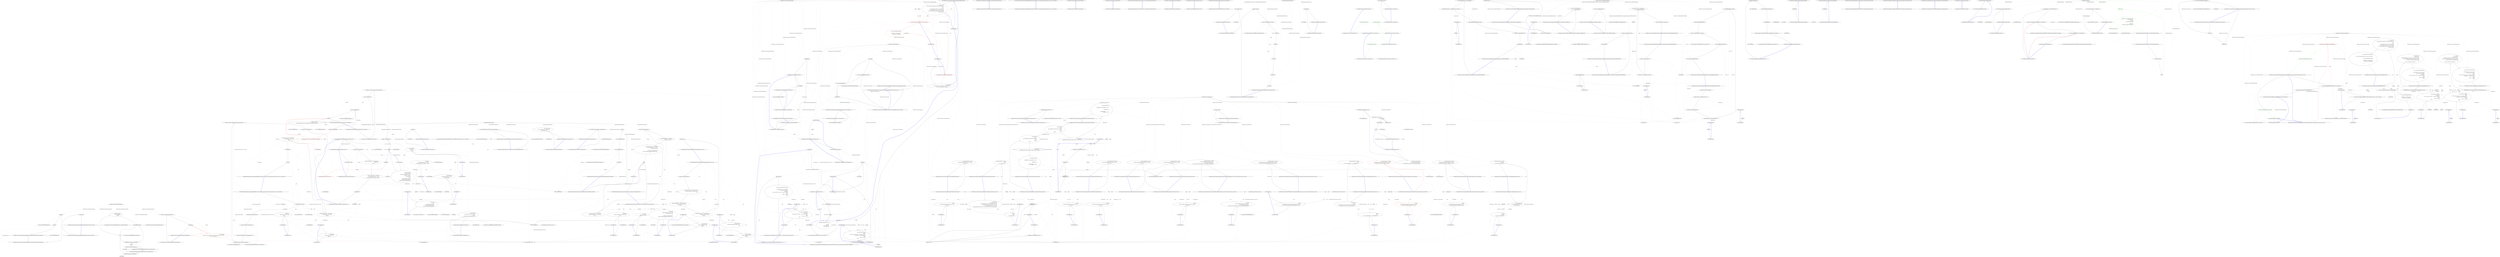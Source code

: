 digraph  {
n30 [label="HangFire.SqlServer.Components.ExpirationManager", span=""];
n0 [label="Entry HangFire.SqlServer.Components.ExpirationManager.ExpirationManager(HangFire.SqlServer.SqlServerStorage)", span="26-26", cluster="HangFire.SqlServer.Components.ExpirationManager.ExpirationManager(HangFire.SqlServer.SqlServerStorage)"];
n1 [label="_storage = storage", span="28-28", cluster="HangFire.SqlServer.Components.ExpirationManager.ExpirationManager(HangFire.SqlServer.SqlServerStorage)"];
n2 [label="Exit HangFire.SqlServer.Components.ExpirationManager.ExpirationManager(HangFire.SqlServer.SqlServerStorage)", span="26-26", cluster="HangFire.SqlServer.Components.ExpirationManager.ExpirationManager(HangFire.SqlServer.SqlServerStorage)"];
n3 [label="Entry HangFire.SqlServer.Components.ExpirationManager.RemoveExpiredRecords()", span="31-31", cluster="HangFire.SqlServer.Components.ExpirationManager.RemoveExpiredRecords()"];
n4 [label="var connection = _storage.CreateAndOpenConnection()", span="33-33", cluster="HangFire.SqlServer.Components.ExpirationManager.RemoveExpiredRecords()"];
n5 [label=ProcessedTables, span="35-35", cluster="HangFire.SqlServer.Components.ExpirationManager.RemoveExpiredRecords()"];
n8 [label="Entry HangFire.SqlServer.SqlServerStorage.CreateAndOpenConnection()", span="81-81", cluster="HangFire.SqlServer.SqlServerStorage.CreateAndOpenConnection()"];
n6 [label="connection.Execute(\r\n                        String.Format(@''delete from HangFire.[{0}] with (tablock) where ExpireAt < @now'', table),\r\n                        new { now = DateTime.UtcNow })", span="37-39", cluster="HangFire.SqlServer.Components.ExpirationManager.RemoveExpiredRecords()", color=red, community=0];
n7 [label="Exit HangFire.SqlServer.Components.ExpirationManager.RemoveExpiredRecords()", span="31-31", cluster="HangFire.SqlServer.Components.ExpirationManager.RemoveExpiredRecords()"];
n9 [label="Entry string.Format(string, object)", span="0-0", cluster="string.Format(string, object)"];
n10 [label="Entry Unk.Execute", span="", cluster="Unk.Execute"];
n11 [label="Entry HangFire.SqlServer.Components.ExpirationManager.HangFire.Server.IThreadWrappable.Work()", span="44-44", cluster="HangFire.SqlServer.Components.ExpirationManager.HangFire.Server.IThreadWrappable.Work()"];
n12 [label="Logger.Info(''Expiration manager has been started.'')", span="48-48", cluster="HangFire.SqlServer.Components.ExpirationManager.HangFire.Server.IThreadWrappable.Work()"];
n13 [label=true, span="50-50", cluster="HangFire.SqlServer.Components.ExpirationManager.HangFire.Server.IThreadWrappable.Work()"];
n20 [label="Entry Unk.Info", span="", cluster="Unk.Info"];
n14 [label="JobServer.RetryOnException(\r\n                        RemoveExpiredRecords,\r\n                        _stopped)", span="52-54", cluster="HangFire.SqlServer.Components.ExpirationManager.HangFire.Server.IThreadWrappable.Work()"];
n16 [label="Logger.Info(''Expiration manager has been stopped.'')", span="62-62", cluster="HangFire.SqlServer.Components.ExpirationManager.HangFire.Server.IThreadWrappable.Work()"];
n15 [label="_stopped.WaitOne(CheckInterval)", span="56-56", cluster="HangFire.SqlServer.Components.ExpirationManager.HangFire.Server.IThreadWrappable.Work()"];
n21 [label="Entry HangFire.Server.JobServer.RetryOnException(System.Action, System.Threading.WaitHandle)", span="151-151", cluster="HangFire.Server.JobServer.RetryOnException(System.Action, System.Threading.WaitHandle)"];
n22 [label="Entry System.Threading.WaitHandle.WaitOne(System.TimeSpan)", span="0-0", cluster="System.Threading.WaitHandle.WaitOne(System.TimeSpan)"];
n17 [label=Exception, span="64-64", cluster="HangFire.SqlServer.Components.ExpirationManager.HangFire.Server.IThreadWrappable.Work()"];
n19 [label="Exit HangFire.SqlServer.Components.ExpirationManager.HangFire.Server.IThreadWrappable.Work()", span="44-44", cluster="HangFire.SqlServer.Components.ExpirationManager.HangFire.Server.IThreadWrappable.Work()"];
n18 [label="Logger.Fatal(''Unexpected exception caught.'', ex)", span="66-66", cluster="HangFire.SqlServer.Components.ExpirationManager.HangFire.Server.IThreadWrappable.Work()"];
n23 [label="Entry Unk.Fatal", span="", cluster="Unk.Fatal"];
n24 [label="Entry HangFire.SqlServer.Components.ExpirationManager.HangFire.Server.IThreadWrappable.Dispose(System.Threading.Thread)", span="70-70", cluster="HangFire.SqlServer.Components.ExpirationManager.HangFire.Server.IThreadWrappable.Dispose(System.Threading.Thread)"];
n25 [label="_stopped.Set()", span="72-72", cluster="HangFire.SqlServer.Components.ExpirationManager.HangFire.Server.IThreadWrappable.Dispose(System.Threading.Thread)"];
n26 [label="thread.Join()", span="73-73", cluster="HangFire.SqlServer.Components.ExpirationManager.HangFire.Server.IThreadWrappable.Dispose(System.Threading.Thread)"];
n28 [label="Entry System.Threading.EventWaitHandle.Set()", span="0-0", cluster="System.Threading.EventWaitHandle.Set()"];
n27 [label="Exit HangFire.SqlServer.Components.ExpirationManager.HangFire.Server.IThreadWrappable.Dispose(System.Threading.Thread)", span="70-70", cluster="HangFire.SqlServer.Components.ExpirationManager.HangFire.Server.IThreadWrappable.Dispose(System.Threading.Thread)"];
n29 [label="Entry System.Threading.Thread.Join()", span="0-0", cluster="System.Threading.Thread.Join()"];
m1_2 [label="Entry HangFire.Storage.IStorageConnection.CreateFetcher(System.Collections.Generic.IEnumerable<string>)", span="9-9", cluster="HangFire.Storage.IStorageConnection.CreateFetcher(System.Collections.Generic.IEnumerable<string>)", file="IStorageConnection.cs"];
m1_3 [label="Exit HangFire.Storage.IStorageConnection.CreateFetcher(System.Collections.Generic.IEnumerable<string>)", span="9-9", cluster="HangFire.Storage.IStorageConnection.CreateFetcher(System.Collections.Generic.IEnumerable<string>)", file="IStorageConnection.cs"];
m1_6 [label="Entry HangFire.Storage.IStorageConnection.CreateExpiredJob(HangFire.Storage.InvocationData, string[], System.Collections.Generic.IDictionary<string, string>, System.TimeSpan)", span="17-17", cluster="HangFire.Storage.IStorageConnection.CreateExpiredJob(HangFire.Storage.InvocationData, string[], System.Collections.Generic.IDictionary<string, string>, System.TimeSpan)", file="IStorageConnection.cs"];
m1_7 [label="Exit HangFire.Storage.IStorageConnection.CreateExpiredJob(HangFire.Storage.InvocationData, string[], System.Collections.Generic.IDictionary<string, string>, System.TimeSpan)", span="17-17", cluster="HangFire.Storage.IStorageConnection.CreateExpiredJob(HangFire.Storage.InvocationData, string[], System.Collections.Generic.IDictionary<string, string>, System.TimeSpan)", file="IStorageConnection.cs"];
m1_0 [label="Entry HangFire.Storage.IStorageConnection.CreateWriteTransaction()", span="8-8", cluster="HangFire.Storage.IStorageConnection.CreateWriteTransaction()", file="IStorageConnection.cs"];
m1_1 [label="Exit HangFire.Storage.IStorageConnection.CreateWriteTransaction()", span="8-8", cluster="HangFire.Storage.IStorageConnection.CreateWriteTransaction()", file="IStorageConnection.cs"];
m1_12 [label="Entry HangFire.Storage.IStorageConnection.Heartbeat(string)", span="25-25", cluster="HangFire.Storage.IStorageConnection.Heartbeat(string)", file="IStorageConnection.cs"];
m1_13 [label="Exit HangFire.Storage.IStorageConnection.Heartbeat(string)", span="25-25", cluster="HangFire.Storage.IStorageConnection.Heartbeat(string)", file="IStorageConnection.cs"];
m1_8 [label="Entry HangFire.Storage.IStorageConnection.AnnounceServer(string, int, System.Collections.Generic.IEnumerable<string>)", span="23-23", cluster="HangFire.Storage.IStorageConnection.AnnounceServer(string, int, System.Collections.Generic.IEnumerable<string>)", file="IStorageConnection.cs"];
m1_9 [label="Exit HangFire.Storage.IStorageConnection.AnnounceServer(string, int, System.Collections.Generic.IEnumerable<string>)", span="23-23", cluster="HangFire.Storage.IStorageConnection.AnnounceServer(string, int, System.Collections.Generic.IEnumerable<string>)", file="IStorageConnection.cs"];
m1_4 [label="Entry HangFire.Storage.IStorageConnection.AcquireJobLock(string)", span="11-11", cluster="HangFire.Storage.IStorageConnection.AcquireJobLock(string)", file="IStorageConnection.cs"];
m1_5 [label="Exit HangFire.Storage.IStorageConnection.AcquireJobLock(string)", span="11-11", cluster="HangFire.Storage.IStorageConnection.AcquireJobLock(string)", file="IStorageConnection.cs"];
m1_10 [label="Entry HangFire.Storage.IStorageConnection.RemoveServer(string)", span="24-24", cluster="HangFire.Storage.IStorageConnection.RemoveServer(string)", file="IStorageConnection.cs"];
m1_11 [label="Exit HangFire.Storage.IStorageConnection.RemoveServer(string)", span="24-24", cluster="HangFire.Storage.IStorageConnection.RemoveServer(string)", file="IStorageConnection.cs"];
m1_14 [label="Entry HangFire.Storage.IStorageConnection.RemoveTimedOutServers(System.TimeSpan)", span="26-26", cluster="HangFire.Storage.IStorageConnection.RemoveTimedOutServers(System.TimeSpan)", file="IStorageConnection.cs"];
m1_15 [label="Exit HangFire.Storage.IStorageConnection.RemoveTimedOutServers(System.TimeSpan)", span="26-26", cluster="HangFire.Storage.IStorageConnection.RemoveTimedOutServers(System.TimeSpan)", file="IStorageConnection.cs"];
m4_13 [label="Entry Unk.Commit", span="", cluster="Unk.Commit", file="RedisAtomicWriteTransaction.cs"];
m4_17 [label="Entry Unk.Dispose", span="", cluster="Unk.Dispose", file="RedisAtomicWriteTransaction.cs"];
m4_0 [label="Entry HangFire.Redis.RedisAtomicWriteTransaction.RedisAtomicWriteTransaction(IRedisTransaction)", span="9-9", cluster="HangFire.Redis.RedisAtomicWriteTransaction.RedisAtomicWriteTransaction(IRedisTransaction)", file="RedisAtomicWriteTransaction.cs"];
m4_1 [label="_transaction = transaction", span="11-11", cluster="HangFire.Redis.RedisAtomicWriteTransaction.RedisAtomicWriteTransaction(IRedisTransaction)", file="RedisAtomicWriteTransaction.cs"];
m4_2 [label="var storage = new RedisStoredValues(_transaction)", span="13-13", cluster="HangFire.Redis.RedisAtomicWriteTransaction.RedisAtomicWriteTransaction(IRedisTransaction)", file="RedisAtomicWriteTransaction.cs"];
m4_3 [label="Values = storage", span="15-15", cluster="HangFire.Redis.RedisAtomicWriteTransaction.RedisAtomicWriteTransaction(IRedisTransaction)", file="RedisAtomicWriteTransaction.cs"];
m4_4 [label="Sets = storage", span="16-16", cluster="HangFire.Redis.RedisAtomicWriteTransaction.RedisAtomicWriteTransaction(IRedisTransaction)", file="RedisAtomicWriteTransaction.cs"];
m4_5 [label="Lists = storage", span="17-17", cluster="HangFire.Redis.RedisAtomicWriteTransaction.RedisAtomicWriteTransaction(IRedisTransaction)", file="RedisAtomicWriteTransaction.cs"];
m4_6 [label="Queues = storage", span="18-18", cluster="HangFire.Redis.RedisAtomicWriteTransaction.RedisAtomicWriteTransaction(IRedisTransaction)", file="RedisAtomicWriteTransaction.cs"];
m4_7 [label="Jobs = storage", span="19-19", cluster="HangFire.Redis.RedisAtomicWriteTransaction.RedisAtomicWriteTransaction(IRedisTransaction)", file="RedisAtomicWriteTransaction.cs"];
m4_8 [label="Exit HangFire.Redis.RedisAtomicWriteTransaction.RedisAtomicWriteTransaction(IRedisTransaction)", span="9-9", cluster="HangFire.Redis.RedisAtomicWriteTransaction.RedisAtomicWriteTransaction(IRedisTransaction)", file="RedisAtomicWriteTransaction.cs"];
m4_14 [label="Entry HangFire.Redis.RedisAtomicWriteTransaction.Dispose()", span="33-33", cluster="HangFire.Redis.RedisAtomicWriteTransaction.Dispose()", file="RedisAtomicWriteTransaction.cs"];
m4_15 [label="_transaction.Dispose()", span="35-35", cluster="HangFire.Redis.RedisAtomicWriteTransaction.Dispose()", file="RedisAtomicWriteTransaction.cs"];
m4_16 [label="Exit HangFire.Redis.RedisAtomicWriteTransaction.Dispose()", span="33-33", cluster="HangFire.Redis.RedisAtomicWriteTransaction.Dispose()", file="RedisAtomicWriteTransaction.cs"];
m4_10 [label="Entry HangFire.Redis.RedisAtomicWriteTransaction.Commit()", span="28-28", cluster="HangFire.Redis.RedisAtomicWriteTransaction.Commit()", file="RedisAtomicWriteTransaction.cs"];
m4_11 [label="return _transaction.Commit();", span="30-30", cluster="HangFire.Redis.RedisAtomicWriteTransaction.Commit()", file="RedisAtomicWriteTransaction.cs"];
m4_12 [label="Exit HangFire.Redis.RedisAtomicWriteTransaction.Commit()", span="28-28", cluster="HangFire.Redis.RedisAtomicWriteTransaction.Commit()", file="RedisAtomicWriteTransaction.cs"];
m4_9 [label="Entry HangFire.Redis.RedisStoredValues.RedisStoredValues(IRedisTransaction)", span="15-15", cluster="HangFire.Redis.RedisStoredValues.RedisStoredValues(IRedisTransaction)", file="RedisAtomicWriteTransaction.cs"];
m4_18 [label="HangFire.Redis.RedisAtomicWriteTransaction", span="", file="RedisAtomicWriteTransaction.cs"];
m5_133 [label="Entry Unk.FromNullableStringTimestamp", span="", cluster="Unk.FromNullableStringTimestamp", file="RedisStorageConnection.cs"];
m5_20 [label="Entry HangFire.Redis.RedisJobFetcher.RedisJobFetcher(IRedisClient, System.Collections.Generic.IEnumerable<string>, System.TimeSpan)", span="17-17", cluster="HangFire.Redis.RedisJobFetcher.RedisJobFetcher(IRedisClient, System.Collections.Generic.IEnumerable<string>, System.TimeSpan)", file="RedisStorageConnection.cs"];
m5_51 [label="Entry Unk.SetRangeInHash", span="", cluster="Unk.SetRangeInHash", file="RedisStorageConnection.cs"];
m5_7 [label="Entry HangFire.Redis.RedisStoredSets.RedisStoredSets(IRedisClient)", span="11-11", cluster="HangFire.Redis.RedisStoredSets.RedisStoredSets(IRedisClient)", file="RedisStorageConnection.cs"];
m5_15 [label="Entry RedisAtomicWriteTransaction.cstr", span="", cluster="RedisAtomicWriteTransaction.cstr", file="RedisStorageConnection.cs"];
m5_26 [label="Entry System.TimeSpan.FromMinutes(double)", span="0-0", cluster="System.TimeSpan.FromMinutes(double)", file="RedisStorageConnection.cs"];
m5_12 [label="Entry HangFire.Redis.RedisStorageConnection.CreateWriteTransaction()", span="31-31", cluster="HangFire.Redis.RedisStorageConnection.CreateWriteTransaction()", file="RedisStorageConnection.cs"];
m5_13 [label="return new RedisAtomicWriteTransaction(_redis.CreateTransaction());", span="33-33", cluster="HangFire.Redis.RedisStorageConnection.CreateWriteTransaction()", file="RedisStorageConnection.cs"];
m5_14 [label="Exit HangFire.Redis.RedisStorageConnection.CreateWriteTransaction()", span="31-31", cluster="HangFire.Redis.RedisStorageConnection.CreateWriteTransaction()", file="RedisStorageConnection.cs"];
m5_132 [label="Entry Unk.FromStringTimestamp", span="", cluster="Unk.FromStringTimestamp", file="RedisStorageConnection.cs"];
m5_98 [label="Entry Unk.SetEntryInHash", span="", cluster="Unk.SetEntryInHash", file="RedisStorageConnection.cs"];
m5_68 [label="Entry Unk.AddItemToSet", span="", cluster="Unk.AddItemToSet", file="RedisStorageConnection.cs"];
m5_149 [label="Entry Unk.RemoveEntryFromHash", span="", cluster="Unk.RemoveEntryFromHash", file="RedisStorageConnection.cs"];
m5_94 [label="Entry Unk.RemoveEntry", span="", cluster="Unk.RemoveEntry", file="RedisStorageConnection.cs"];
m5_37 [label="transaction.QueueCommand(x => x.ExpireEntryIn(\r\n                    String.Format(Prefix + ''job:{0}'', jobId),\r\n                    expireIn))", span="72-74", cluster="HangFire.Redis.RedisStorageConnection.CreateExpiredJob(HangFire.Storage.InvocationData, string[], System.Collections.Generic.IDictionary<string, string>, System.TimeSpan)", file="RedisStorageConnection.cs"];
m5_28 [label="Entry HangFire.Redis.RedisStorageConnection.CreateExpiredJob(HangFire.Storage.InvocationData, string[], System.Collections.Generic.IDictionary<string, string>, System.TimeSpan)", span="52-52", cluster="HangFire.Redis.RedisStorageConnection.CreateExpiredJob(HangFire.Storage.InvocationData, string[], System.Collections.Generic.IDictionary<string, string>, System.TimeSpan)", file="RedisStorageConnection.cs"];
m5_29 [label="var jobId = Guid.NewGuid().ToString()", span="58-58", cluster="HangFire.Redis.RedisStorageConnection.CreateExpiredJob(HangFire.Storage.InvocationData, string[], System.Collections.Generic.IDictionary<string, string>, System.TimeSpan)", file="RedisStorageConnection.cs"];
m5_30 [label="parameters.Add(''Type'', invocationData.Type)", span="60-60", cluster="HangFire.Redis.RedisStorageConnection.CreateExpiredJob(HangFire.Storage.InvocationData, string[], System.Collections.Generic.IDictionary<string, string>, System.TimeSpan)", file="RedisStorageConnection.cs"];
m5_31 [label="parameters.Add(''Method'', invocationData.Method)", span="61-61", cluster="HangFire.Redis.RedisStorageConnection.CreateExpiredJob(HangFire.Storage.InvocationData, string[], System.Collections.Generic.IDictionary<string, string>, System.TimeSpan)", file="RedisStorageConnection.cs"];
m5_32 [label="parameters.Add(''ParameterTypes'', invocationData.ParameterTypes)", span="62-62", cluster="HangFire.Redis.RedisStorageConnection.CreateExpiredJob(HangFire.Storage.InvocationData, string[], System.Collections.Generic.IDictionary<string, string>, System.TimeSpan)", file="RedisStorageConnection.cs"];
m5_33 [label="parameters.Add(''Arguments'', JobHelper.ToJson(arguments))", span="63-63", cluster="HangFire.Redis.RedisStorageConnection.CreateExpiredJob(HangFire.Storage.InvocationData, string[], System.Collections.Generic.IDictionary<string, string>, System.TimeSpan)", file="RedisStorageConnection.cs"];
m5_34 [label="parameters.Add(''CreatedAt'', JobHelper.ToStringTimestamp(DateTime.UtcNow))", span="64-64", cluster="HangFire.Redis.RedisStorageConnection.CreateExpiredJob(HangFire.Storage.InvocationData, string[], System.Collections.Generic.IDictionary<string, string>, System.TimeSpan)", file="RedisStorageConnection.cs"];
m5_36 [label="transaction.QueueCommand(x => x.SetRangeInHash(\r\n                    String.Format(Prefix + ''job:{0}'', jobId),\r\n                    parameters))", span="68-70", cluster="HangFire.Redis.RedisStorageConnection.CreateExpiredJob(HangFire.Storage.InvocationData, string[], System.Collections.Generic.IDictionary<string, string>, System.TimeSpan)", file="RedisStorageConnection.cs"];
m5_39 [label="return jobId;", span="80-80", cluster="HangFire.Redis.RedisStorageConnection.CreateExpiredJob(HangFire.Storage.InvocationData, string[], System.Collections.Generic.IDictionary<string, string>, System.TimeSpan)", file="RedisStorageConnection.cs"];
m5_35 [label="var transaction = _redis.CreateTransaction()", span="66-66", cluster="HangFire.Redis.RedisStorageConnection.CreateExpiredJob(HangFire.Storage.InvocationData, string[], System.Collections.Generic.IDictionary<string, string>, System.TimeSpan)", file="RedisStorageConnection.cs"];
m5_38 [label="transaction.Commit()", span="77-77", cluster="HangFire.Redis.RedisStorageConnection.CreateExpiredJob(HangFire.Storage.InvocationData, string[], System.Collections.Generic.IDictionary<string, string>, System.TimeSpan)", file="RedisStorageConnection.cs"];
m5_40 [label="Exit HangFire.Redis.RedisStorageConnection.CreateExpiredJob(HangFire.Storage.InvocationData, string[], System.Collections.Generic.IDictionary<string, string>, System.TimeSpan)", span="52-52", cluster="HangFire.Redis.RedisStorageConnection.CreateExpiredJob(HangFire.Storage.InvocationData, string[], System.Collections.Generic.IDictionary<string, string>, System.TimeSpan)", file="RedisStorageConnection.cs"];
m5_73 [label="Entry int.ToString()", span="0-0", cluster="int.ToString()", file="RedisStorageConnection.cs"];
m5_122 [label="Entry Unk.InfoFormat", span="", cluster="Unk.InfoFormat", file="RedisStorageConnection.cs"];
m5_21 [label="Entry System.TimeSpan.FromSeconds(double)", span="0-0", cluster="System.TimeSpan.FromSeconds(double)", file="RedisStorageConnection.cs"];
m5_55 [label="Entry Unk.ExpireEntryIn", span="", cluster="Unk.ExpireEntryIn", file="RedisStorageConnection.cs"];
m5_96 [label="_redis.SetEntryInHash(\r\n                String.Format(''hangfire:server:{0}'', serverId),\r\n                ''Heartbeat'',\r\n                JobHelper.ToStringTimestamp(DateTime.UtcNow))", span="133-136", cluster="HangFire.Redis.RedisStorageConnection.Heartbeat(string)", file="RedisStorageConnection.cs"];
m5_95 [label="Entry HangFire.Redis.RedisStorageConnection.Heartbeat(string)", span="131-131", cluster="HangFire.Redis.RedisStorageConnection.Heartbeat(string)", file="RedisStorageConnection.cs"];
m5_97 [label="Exit HangFire.Redis.RedisStorageConnection.Heartbeat(string)", span="131-131", cluster="HangFire.Redis.RedisStorageConnection.Heartbeat(string)", file="RedisStorageConnection.cs"];
m5_0 [label="Entry HangFire.Redis.RedisStorageConnection.RedisStorageConnection(HangFire.Redis.RedisStorage, IRedisClient)", span="17-17", cluster="HangFire.Redis.RedisStorageConnection.RedisStorageConnection(HangFire.Redis.RedisStorage, IRedisClient)", file="RedisStorageConnection.cs"];
m5_1 [label="_redis = redis", span="19-19", cluster="HangFire.Redis.RedisStorageConnection.RedisStorageConnection(HangFire.Redis.RedisStorage, IRedisClient)", file="RedisStorageConnection.cs"];
m5_2 [label="Jobs = new RedisStoredJobs(redis)", span="21-21", cluster="HangFire.Redis.RedisStorageConnection.RedisStorageConnection(HangFire.Redis.RedisStorage, IRedisClient)", file="RedisStorageConnection.cs"];
m5_3 [label="Sets = new RedisStoredSets(redis)", span="22-22", cluster="HangFire.Redis.RedisStorageConnection.RedisStorageConnection(HangFire.Redis.RedisStorage, IRedisClient)", file="RedisStorageConnection.cs"];
m5_4 [label="Storage = storage", span="23-23", cluster="HangFire.Redis.RedisStorageConnection.RedisStorageConnection(HangFire.Redis.RedisStorage, IRedisClient)", file="RedisStorageConnection.cs"];
m5_5 [label="Exit HangFire.Redis.RedisStorageConnection.RedisStorageConnection(HangFire.Redis.RedisStorage, IRedisClient)", span="17-17", cluster="HangFire.Redis.RedisStorageConnection.RedisStorageConnection(HangFire.Redis.RedisStorage, IRedisClient)", file="RedisStorageConnection.cs"];
m5_139 [label="transaction.QueueCommand(x => x.RemoveEntryFromHash(\r\n                    String.Format(''hangfire:job:{0}'', jobId),\r\n                    ''Checked''))", span="196-198", cluster="HangFire.Redis.RedisStorageConnection.RemoveFromDequeuedList(IRedisClient, string, string)", file="RedisStorageConnection.cs"];
m5_135 [label="Entry HangFire.Redis.RedisStorageConnection.RemoveFromDequeuedList(IRedisClient, string, string)", span="181-181", cluster="HangFire.Redis.RedisStorageConnection.RemoveFromDequeuedList(IRedisClient, string, string)", file="RedisStorageConnection.cs"];
m5_136 [label="var transaction = redis.CreateTransaction()", span="186-186", cluster="HangFire.Redis.RedisStorageConnection.RemoveFromDequeuedList(IRedisClient, string, string)", file="RedisStorageConnection.cs"];
m5_137 [label="transaction.QueueCommand(x => x.RemoveItemFromList(\r\n                    String.Format(''hangfire:queue:{0}:dequeued'', queue),\r\n                    jobId,\r\n                    -1))", span="188-191", cluster="HangFire.Redis.RedisStorageConnection.RemoveFromDequeuedList(IRedisClient, string, string)", file="RedisStorageConnection.cs"];
m5_138 [label="transaction.QueueCommand(x => x.RemoveEntryFromHash(\r\n                    String.Format(''hangfire:job:{0}'', jobId),\r\n                    ''Fetched''))", span="193-195", cluster="HangFire.Redis.RedisStorageConnection.RemoveFromDequeuedList(IRedisClient, string, string)", file="RedisStorageConnection.cs"];
m5_140 [label="transaction.Commit()", span="200-200", cluster="HangFire.Redis.RedisStorageConnection.RemoveFromDequeuedList(IRedisClient, string, string)", file="RedisStorageConnection.cs"];
m5_141 [label="Exit HangFire.Redis.RedisStorageConnection.RemoveFromDequeuedList(IRedisClient, string, string)", span="181-181", cluster="HangFire.Redis.RedisStorageConnection.RemoveFromDequeuedList(IRedisClient, string, string)", file="RedisStorageConnection.cs"];
m5_42 [label="Entry System.Guid.ToString()", span="0-0", cluster="System.Guid.ToString()", file="RedisStorageConnection.cs"];
m5_117 [label="Entry Unk.Flush", span="", cluster="Unk.Flush", file="RedisStorageConnection.cs"];
m5_134 [label="Entry Unk.Add", span="", cluster="Unk.Add", file="RedisStorageConnection.cs"];
m5_121 [label="Entry System.DateTime.Add(System.TimeSpan)", span="0-0", cluster="System.DateTime.Add(System.TimeSpan)", file="RedisStorageConnection.cs"];
m5_72 [label="Entry System.Collections.Generic.Dictionary<TKey, TValue>.Dictionary()", span="0-0", cluster="System.Collections.Generic.Dictionary<TKey, TValue>.Dictionary()", file="RedisStorageConnection.cs"];
m5_56 [label="Entry HangFire.Redis.RedisStorageConnection.AnnounceServer(string, int, System.Collections.Generic.IEnumerable<string>)", span="83-83", cluster="HangFire.Redis.RedisStorageConnection.AnnounceServer(string, int, System.Collections.Generic.IEnumerable<string>)", file="RedisStorageConnection.cs"];
m5_57 [label="var transaction = _redis.CreateTransaction()", span="85-85", cluster="HangFire.Redis.RedisStorageConnection.AnnounceServer(string, int, System.Collections.Generic.IEnumerable<string>)", file="RedisStorageConnection.cs"];
m5_58 [label="transaction.QueueCommand(x => x.AddItemToSet(\r\n                    ''hangfire:servers'', serverId))", span="87-88", cluster="HangFire.Redis.RedisStorageConnection.AnnounceServer(string, int, System.Collections.Generic.IEnumerable<string>)", file="RedisStorageConnection.cs"];
m5_59 [label="transaction.QueueCommand(x => x.SetRangeInHash(\r\n                    String.Format(''hangfire:server:{0}'', serverId),\r\n                    new Dictionary<string, string>\r\n                        {\r\n                            { ''WorkerCount'', workerCount.ToString() },\r\n                            { ''StartedAt'', JobHelper.ToStringTimestamp(DateTime.UtcNow) },\r\n                        }))", span="90-96", cluster="HangFire.Redis.RedisStorageConnection.AnnounceServer(string, int, System.Collections.Generic.IEnumerable<string>)", file="RedisStorageConnection.cs"];
m5_60 [label=queues, span="98-98", cluster="HangFire.Redis.RedisStorageConnection.AnnounceServer(string, int, System.Collections.Generic.IEnumerable<string>)", file="RedisStorageConnection.cs"];
m5_62 [label="transaction.QueueCommand(x => x.AddItemToList(\r\n                        String.Format(''hangfire:server:{0}:queues'', serverId),\r\n                        queue1))", span="101-103", cluster="HangFire.Redis.RedisStorageConnection.AnnounceServer(string, int, System.Collections.Generic.IEnumerable<string>)", file="RedisStorageConnection.cs"];
m5_63 [label="transaction.Commit()", span="106-106", cluster="HangFire.Redis.RedisStorageConnection.AnnounceServer(string, int, System.Collections.Generic.IEnumerable<string>)", file="RedisStorageConnection.cs"];
m5_61 [label="var queue1 = queue", span="100-100", cluster="HangFire.Redis.RedisStorageConnection.AnnounceServer(string, int, System.Collections.Generic.IEnumerable<string>)", file="RedisStorageConnection.cs"];
m5_64 [label="Exit HangFire.Redis.RedisStorageConnection.AnnounceServer(string, int, System.Collections.Generic.IEnumerable<string>)", span="83-83", cluster="HangFire.Redis.RedisStorageConnection.AnnounceServer(string, int, System.Collections.Generic.IEnumerable<string>)", file="RedisStorageConnection.cs"];
m5_99 [label="Entry HangFire.Redis.RedisStorageConnection.RemoveTimedOutServers(System.TimeSpan)", span="139-139", cluster="HangFire.Redis.RedisStorageConnection.RemoveTimedOutServers(System.TimeSpan)", file="RedisStorageConnection.cs"];
m5_100 [label="var serverNames = _redis.GetAllItemsFromSet(''hangfire:servers'')", span="141-141", cluster="HangFire.Redis.RedisStorageConnection.RemoveTimedOutServers(System.TimeSpan)", file="RedisStorageConnection.cs"];
m5_111 [label="utcNow > maxTime.Add(timeOut)", span="173-173", cluster="HangFire.Redis.RedisStorageConnection.RemoveTimedOutServers(System.TimeSpan)", file="RedisStorageConnection.cs"];
m5_101 [label="var heartbeats = new Dictionary<string, Tuple<DateTime, DateTime?>>()", span="142-142", cluster="HangFire.Redis.RedisStorageConnection.RemoveTimedOutServers(System.TimeSpan)", file="RedisStorageConnection.cs"];
m5_104 [label=serverNames, span="148-148", cluster="HangFire.Redis.RedisStorageConnection.RemoveTimedOutServers(System.TimeSpan)", file="RedisStorageConnection.cs"];
m5_102 [label="var utcNow = DateTime.UtcNow", span="144-144", cluster="HangFire.Redis.RedisStorageConnection.RemoveTimedOutServers(System.TimeSpan)", file="RedisStorageConnection.cs"];
m5_106 [label="pipeline.QueueCommand(\r\n                        x => x.GetValuesFromHash(\r\n                            String.Format(''hangfire:server:{0}'', name),\r\n                            ''StartedAt'', ''Heartbeat''),\r\n                        x => heartbeats.Add(\r\n                            name,\r\n                            new Tuple<DateTime, DateTime?>(\r\n                                JobHelper.FromStringTimestamp(x[0]),\r\n                                JobHelper.FromNullableStringTimestamp(x[1]))))", span="152-160", cluster="HangFire.Redis.RedisStorageConnection.RemoveTimedOutServers(System.TimeSpan)", file="RedisStorageConnection.cs"];
m5_109 [label=heartbeats, span="168-168", cluster="HangFire.Redis.RedisStorageConnection.RemoveTimedOutServers(System.TimeSpan)", file="RedisStorageConnection.cs"];
m5_103 [label="var pipeline = _redis.CreatePipeline()", span="146-146", cluster="HangFire.Redis.RedisStorageConnection.RemoveTimedOutServers(System.TimeSpan)", file="RedisStorageConnection.cs"];
m5_107 [label="pipeline.Flush()", span="163-163", cluster="HangFire.Redis.RedisStorageConnection.RemoveTimedOutServers(System.TimeSpan)", file="RedisStorageConnection.cs"];
m5_105 [label="var name = serverName", span="150-150", cluster="HangFire.Redis.RedisStorageConnection.RemoveTimedOutServers(System.TimeSpan)", file="RedisStorageConnection.cs"];
m5_108 [label="Logger.DebugFormat(''Looking for timed out servers...'')", span="166-166", cluster="HangFire.Redis.RedisStorageConnection.RemoveTimedOutServers(System.TimeSpan)", color=red, community=0, file="RedisStorageConnection.cs"];
m5_110 [label="var maxTime = new DateTime(\r\n                    Math.Max(heartbeat.Value.Item1.Ticks, (heartbeat.Value.Item2 ?? DateTime.MinValue).Ticks))", span="170-171", cluster="HangFire.Redis.RedisStorageConnection.RemoveTimedOutServers(System.TimeSpan)", file="RedisStorageConnection.cs"];
m5_112 [label="RemoveServer(_redis, heartbeat.Key)", span="175-175", cluster="HangFire.Redis.RedisStorageConnection.RemoveTimedOutServers(System.TimeSpan)", file="RedisStorageConnection.cs"];
m5_113 [label="Logger.InfoFormat(''Server '{0}' was removed due to time out.'', heartbeat.Key)", span="176-176", cluster="HangFire.Redis.RedisStorageConnection.RemoveTimedOutServers(System.TimeSpan)", color=red, community=0, file="RedisStorageConnection.cs"];
m5_114 [label="Exit HangFire.Redis.RedisStorageConnection.RemoveTimedOutServers(System.TimeSpan)", span="139-139", cluster="HangFire.Redis.RedisStorageConnection.RemoveTimedOutServers(System.TimeSpan)", file="RedisStorageConnection.cs"];
m5_131 [label="Entry System.Tuple<T1, T2>.Tuple(T1, T2)", span="0-0", cluster="System.Tuple<T1, T2>.Tuple(T1, T2)", file="RedisStorageConnection.cs"];
m5_77 [label="Entry Unk.AddItemToList", span="", cluster="Unk.AddItemToList", file="RedisStorageConnection.cs"];
m5_11 [label="Entry Unk.Dispose", span="", cluster="Unk.Dispose", file="RedisStorageConnection.cs"];
m5_90 [label="Entry Unk.RemoveItemFromSet", span="", cluster="Unk.RemoveItemFromSet", file="RedisStorageConnection.cs"];
m5_119 [label="Entry System.DateTime.DateTime(long)", span="0-0", cluster="System.DateTime.DateTime(long)", file="RedisStorageConnection.cs"];
m5_120 [label="Entry System.Math.Max(long, long)", span="0-0", cluster="System.Math.Max(long, long)", file="RedisStorageConnection.cs"];
m5_8 [label="Entry HangFire.Redis.RedisStorageConnection.Dispose()", span="26-26", cluster="HangFire.Redis.RedisStorageConnection.Dispose()", file="RedisStorageConnection.cs"];
m5_9 [label="_redis.Dispose()", span="28-28", cluster="HangFire.Redis.RedisStorageConnection.Dispose()", file="RedisStorageConnection.cs"];
m5_10 [label="Exit HangFire.Redis.RedisStorageConnection.Dispose()", span="26-26", cluster="HangFire.Redis.RedisStorageConnection.Dispose()", file="RedisStorageConnection.cs"];
m5_6 [label="Entry HangFire.Redis.RedisStoredJobs.RedisStoredJobs(IRedisClient)", span="13-13", cluster="HangFire.Redis.RedisStoredJobs.RedisStoredJobs(IRedisClient)", file="RedisStorageConnection.cs"];
m5_150 [label="Entry lambda expression", span="196-198", cluster="lambda expression", file="RedisStorageConnection.cs"];
m5_49 [label="x.SetRangeInHash(\r\n                    String.Format(Prefix + ''job:{0}'', jobId),\r\n                    parameters)", span="68-70", cluster="lambda expression", file="RedisStorageConnection.cs"];
m5_53 [label="x.ExpireEntryIn(\r\n                    String.Format(Prefix + ''job:{0}'', jobId),\r\n                    expireIn)", span="72-74", cluster="lambda expression", file="RedisStorageConnection.cs"];
m5_48 [label="Entry lambda expression", span="68-70", cluster="lambda expression", file="RedisStorageConnection.cs"];
m5_52 [label="Entry lambda expression", span="72-74", cluster="lambda expression", file="RedisStorageConnection.cs"];
m5_50 [label="Exit lambda expression", span="68-70", cluster="lambda expression", file="RedisStorageConnection.cs"];
m5_54 [label="Exit lambda expression", span="72-74", cluster="lambda expression", file="RedisStorageConnection.cs"];
m5_66 [label="x.AddItemToSet(\r\n                    ''hangfire:servers'', serverId)", span="87-88", cluster="lambda expression", file="RedisStorageConnection.cs"];
m5_70 [label="x.SetRangeInHash(\r\n                    String.Format(''hangfire:server:{0}'', serverId),\r\n                    new Dictionary<string, string>\r\n                        {\r\n                            { ''WorkerCount'', workerCount.ToString() },\r\n                            { ''StartedAt'', JobHelper.ToStringTimestamp(DateTime.UtcNow) },\r\n                        })", span="90-96", cluster="lambda expression", file="RedisStorageConnection.cs"];
m5_75 [label="x.AddItemToList(\r\n                        String.Format(''hangfire:server:{0}:queues'', serverId),\r\n                        queue1)", span="101-103", cluster="lambda expression", file="RedisStorageConnection.cs"];
m5_65 [label="Entry lambda expression", span="87-88", cluster="lambda expression", file="RedisStorageConnection.cs"];
m5_69 [label="Entry lambda expression", span="90-96", cluster="lambda expression", file="RedisStorageConnection.cs"];
m5_74 [label="Entry lambda expression", span="101-103", cluster="lambda expression", file="RedisStorageConnection.cs"];
m5_67 [label="Exit lambda expression", span="87-88", cluster="lambda expression", file="RedisStorageConnection.cs"];
m5_71 [label="Exit lambda expression", span="90-96", cluster="lambda expression", file="RedisStorageConnection.cs"];
m5_76 [label="Exit lambda expression", span="101-103", cluster="lambda expression", file="RedisStorageConnection.cs"];
m5_88 [label="x.RemoveItemFromSet(\r\n                    ''hangfire:servers'',\r\n                    serverId)", span="119-121", cluster="lambda expression", file="RedisStorageConnection.cs"];
m5_92 [label="x.RemoveEntry(\r\n                    String.Format(''hangfire:server:{0}'', serverId),\r\n                    String.Format(''hangfire:server:{0}:queues'', serverId))", span="123-125", cluster="lambda expression", file="RedisStorageConnection.cs"];
m5_87 [label="Entry lambda expression", span="119-121", cluster="lambda expression", file="RedisStorageConnection.cs"];
m5_91 [label="Entry lambda expression", span="123-125", cluster="lambda expression", file="RedisStorageConnection.cs"];
m5_89 [label="Exit lambda expression", span="119-121", cluster="lambda expression", file="RedisStorageConnection.cs"];
m5_93 [label="Exit lambda expression", span="123-125", cluster="lambda expression", file="RedisStorageConnection.cs"];
m5_129 [label="heartbeats.Add(\r\n                            name,\r\n                            new Tuple<DateTime, DateTime?>(\r\n                                JobHelper.FromStringTimestamp(x[0]),\r\n                                JobHelper.FromNullableStringTimestamp(x[1])))", span="156-160", cluster="lambda expression", file="RedisStorageConnection.cs"];
m5_124 [label="x.GetValuesFromHash(\r\n                            String.Format(''hangfire:server:{0}'', name),\r\n                            ''StartedAt'', ''Heartbeat'')", span="153-155", cluster="lambda expression", file="RedisStorageConnection.cs"];
m5_123 [label="Entry lambda expression", span="153-155", cluster="lambda expression", file="RedisStorageConnection.cs"];
m5_128 [label="Entry lambda expression", span="156-160", cluster="lambda expression", file="RedisStorageConnection.cs"];
m5_125 [label="Exit lambda expression", span="153-155", cluster="lambda expression", file="RedisStorageConnection.cs"];
m5_130 [label="Exit lambda expression", span="156-160", cluster="lambda expression", file="RedisStorageConnection.cs"];
m5_143 [label="x.RemoveItemFromList(\r\n                    String.Format(''hangfire:queue:{0}:dequeued'', queue),\r\n                    jobId,\r\n                    -1)", span="188-191", cluster="lambda expression", file="RedisStorageConnection.cs"];
m5_147 [label="x.RemoveEntryFromHash(\r\n                    String.Format(''hangfire:job:{0}'', jobId),\r\n                    ''Fetched'')", span="193-195", cluster="lambda expression", file="RedisStorageConnection.cs"];
m5_151 [label="x.RemoveEntryFromHash(\r\n                    String.Format(''hangfire:job:{0}'', jobId),\r\n                    ''Checked'')", span="196-198", cluster="lambda expression", file="RedisStorageConnection.cs"];
m5_142 [label="Entry lambda expression", span="188-191", cluster="lambda expression", file="RedisStorageConnection.cs"];
m5_146 [label="Entry lambda expression", span="193-195", cluster="lambda expression", file="RedisStorageConnection.cs"];
m5_144 [label="Exit lambda expression", span="188-191", cluster="lambda expression", file="RedisStorageConnection.cs"];
m5_148 [label="Exit lambda expression", span="193-195", cluster="lambda expression", file="RedisStorageConnection.cs"];
m5_152 [label="Exit lambda expression", span="196-198", cluster="lambda expression", file="RedisStorageConnection.cs"];
m5_45 [label="Entry HangFire.Common.JobHelper.ToStringTimestamp(System.DateTime)", span="46-46", cluster="HangFire.Common.JobHelper.ToStringTimestamp(System.DateTime)", file="RedisStorageConnection.cs"];
m5_78 [label="Entry HangFire.Redis.RedisStorageConnection.RemoveServer(string)", span="110-110", cluster="HangFire.Redis.RedisStorageConnection.RemoveServer(string)", file="RedisStorageConnection.cs"];
m5_79 [label="RemoveServer(_redis, serverId)", span="112-112", cluster="HangFire.Redis.RedisStorageConnection.RemoveServer(string)", file="RedisStorageConnection.cs"];
m5_80 [label="Exit HangFire.Redis.RedisStorageConnection.RemoveServer(string)", span="110-110", cluster="HangFire.Redis.RedisStorageConnection.RemoveServer(string)", file="RedisStorageConnection.cs"];
m5_145 [label="Entry Unk.RemoveItemFromList", span="", cluster="Unk.RemoveItemFromList", file="RedisStorageConnection.cs"];
m5_116 [label="Entry Unk.CreatePipeline", span="", cluster="Unk.CreatePipeline", file="RedisStorageConnection.cs"];
m5_41 [label="Entry System.Guid.NewGuid()", span="0-0", cluster="System.Guid.NewGuid()", file="RedisStorageConnection.cs"];
m5_44 [label="Entry HangFire.Common.JobHelper.ToJson(object)", span="23-23", cluster="HangFire.Common.JobHelper.ToJson(object)", file="RedisStorageConnection.cs"];
m5_47 [label="Entry Unk.Commit", span="", cluster="Unk.Commit", file="RedisStorageConnection.cs"];
m5_115 [label="Entry Unk.GetAllItemsFromSet", span="", cluster="Unk.GetAllItemsFromSet", file="RedisStorageConnection.cs"];
m5_84 [label="transaction.QueueCommand(x => x.RemoveEntry(\r\n                    String.Format(''hangfire:server:{0}'', serverId),\r\n                    String.Format(''hangfire:server:{0}:queues'', serverId)))", span="123-125", cluster="HangFire.Redis.RedisStorageConnection.RemoveServer(IRedisClient, string)", file="RedisStorageConnection.cs"];
m5_81 [label="Entry HangFire.Redis.RedisStorageConnection.RemoveServer(IRedisClient, string)", span="115-115", cluster="HangFire.Redis.RedisStorageConnection.RemoveServer(IRedisClient, string)", file="RedisStorageConnection.cs"];
m5_82 [label="var transaction = redis.CreateTransaction()", span="117-117", cluster="HangFire.Redis.RedisStorageConnection.RemoveServer(IRedisClient, string)", file="RedisStorageConnection.cs"];
m5_83 [label="transaction.QueueCommand(x => x.RemoveItemFromSet(\r\n                    ''hangfire:servers'',\r\n                    serverId))", span="119-121", cluster="HangFire.Redis.RedisStorageConnection.RemoveServer(IRedisClient, string)", file="RedisStorageConnection.cs"];
m5_85 [label="transaction.Commit()", span="127-127", cluster="HangFire.Redis.RedisStorageConnection.RemoveServer(IRedisClient, string)", file="RedisStorageConnection.cs"];
m5_86 [label="Exit HangFire.Redis.RedisStorageConnection.RemoveServer(IRedisClient, string)", span="115-115", cluster="HangFire.Redis.RedisStorageConnection.RemoveServer(IRedisClient, string)", file="RedisStorageConnection.cs"];
m5_127 [label="Entry Unk.GetValuesFromHash", span="", cluster="Unk.GetValuesFromHash", file="RedisStorageConnection.cs"];
m5_126 [label="Entry Unk.Format", span="", cluster="Unk.Format", file="RedisStorageConnection.cs"];
m5_46 [label="Entry Unk.QueueCommand", span="", cluster="Unk.QueueCommand", file="RedisStorageConnection.cs"];
m5_118 [label="Entry Unk.DebugFormat", span="", cluster="Unk.DebugFormat", file="RedisStorageConnection.cs"];
m5_43 [label="Entry System.Collections.Generic.IDictionary<TKey, TValue>.Add(TKey, TValue)", span="0-0", cluster="System.Collections.Generic.IDictionary<TKey, TValue>.Add(TKey, TValue)", file="RedisStorageConnection.cs"];
m5_17 [label="Entry HangFire.Redis.RedisStorageConnection.CreateFetcher(System.Collections.Generic.IEnumerable<string>)", span="36-36", cluster="HangFire.Redis.RedisStorageConnection.CreateFetcher(System.Collections.Generic.IEnumerable<string>)", file="RedisStorageConnection.cs"];
m5_18 [label="return new RedisJobFetcher(_redis, queueNames, TimeSpan.FromSeconds(1));", span="38-38", cluster="HangFire.Redis.RedisStorageConnection.CreateFetcher(System.Collections.Generic.IEnumerable<string>)", file="RedisStorageConnection.cs"];
m5_19 [label="Exit HangFire.Redis.RedisStorageConnection.CreateFetcher(System.Collections.Generic.IEnumerable<string>)", span="36-36", cluster="HangFire.Redis.RedisStorageConnection.CreateFetcher(System.Collections.Generic.IEnumerable<string>)", file="RedisStorageConnection.cs"];
m5_22 [label="Entry HangFire.Redis.RedisStorageConnection.AcquireJobLock(string)", span="41-41", cluster="HangFire.Redis.RedisStorageConnection.AcquireJobLock(string)", file="RedisStorageConnection.cs"];
m5_23 [label="return _redis.AcquireLock(\r\n                Prefix + String.Format(''job:{0}:state-lock'', jobId),\r\n                TimeSpan.FromMinutes(1));", span="43-45", cluster="HangFire.Redis.RedisStorageConnection.AcquireJobLock(string)", file="RedisStorageConnection.cs"];
m5_24 [label="Exit HangFire.Redis.RedisStorageConnection.AcquireJobLock(string)", span="41-41", cluster="HangFire.Redis.RedisStorageConnection.AcquireJobLock(string)", file="RedisStorageConnection.cs"];
m5_27 [label="Entry Unk.AcquireLock", span="", cluster="Unk.AcquireLock", file="RedisStorageConnection.cs"];
m5_16 [label="Entry Unk.CreateTransaction", span="", cluster="Unk.CreateTransaction", file="RedisStorageConnection.cs"];
m5_153 [label="HangFire.Redis.RedisStorageConnection", span="", file="RedisStorageConnection.cs"];
m5_154 [label="System.Collections.Generic.IDictionary<string, string>", span="", file="RedisStorageConnection.cs"];
m5_155 [label=jobId, span="", file="RedisStorageConnection.cs"];
m5_156 [label="System.TimeSpan", span="", file="RedisStorageConnection.cs"];
m5_157 [label=string, span="", file="RedisStorageConnection.cs"];
m5_158 [label=int, span="", file="RedisStorageConnection.cs"];
m5_159 [label=queue1, span="", file="RedisStorageConnection.cs"];
m5_160 [label=string, span="", file="RedisStorageConnection.cs"];
m5_161 [label=name, span="", file="RedisStorageConnection.cs"];
m5_162 [label=heartbeats, span="", file="RedisStorageConnection.cs"];
m5_163 [label=string, span="", file="RedisStorageConnection.cs"];
m5_164 [label=string, span="", file="RedisStorageConnection.cs"];
m6_16 [label="Entry HangFire.Perform.In<TJob>(System.TimeSpan, object)", span="42-42", cluster="HangFire.Perform.In<TJob>(System.TimeSpan, object)", file="RedisStoredValues.cs"];
m6_17 [label="return In(interval, typeof(TJob), args);", span="45-45", cluster="HangFire.Perform.In<TJob>(System.TimeSpan, object)", color=green, community=0, file="RedisStoredValues.cs"];
m6_18 [label="Exit HangFire.Perform.In<TJob>(System.TimeSpan, object)", span="42-42", cluster="HangFire.Perform.In<TJob>(System.TimeSpan, object)", file="RedisStoredValues.cs"];
m6_25 [label="Entry HangFire.Client.JobClient.In(System.TimeSpan, System.Type, object)", span="46-46", cluster="HangFire.Client.JobClient.In(System.TimeSpan, System.Type, object)", file="RedisStoredValues.cs"];
m6_20 [label="Entry HangFire.Perform.In(System.TimeSpan, System.Type)", span="48-48", cluster="HangFire.Perform.In(System.TimeSpan, System.Type)", file="RedisStoredValues.cs"];
m6_21 [label="return In(interval, jobType, null);", span="50-50", cluster="HangFire.Perform.In(System.TimeSpan, System.Type)", color=green, community=0, file="RedisStoredValues.cs"];
m6_22 [label="Exit HangFire.Perform.In(System.TimeSpan, System.Type)", span="48-48", cluster="HangFire.Perform.In(System.TimeSpan, System.Type)", file="RedisStoredValues.cs"];
m6_19 [label="Entry HangFire.Perform.In(System.TimeSpan, System.Type, object)", span="53-53", cluster="HangFire.Perform.In(System.TimeSpan, System.Type, object)", file="RedisStoredValues.cs"];
m6_23 [label="return Client.In(interval, jobType, args);", span="55-55", cluster="HangFire.Perform.In(System.TimeSpan, System.Type, object)", color=green, community=0, file="RedisStoredValues.cs"];
m6_24 [label="Exit HangFire.Perform.In(System.TimeSpan, System.Type, object)", span="53-53", cluster="HangFire.Perform.In(System.TimeSpan, System.Type, object)", file="RedisStoredValues.cs"];
m6_13 [label="Entry HangFire.Perform.In<TJob>(System.TimeSpan)", span="35-35", cluster="HangFire.Perform.In<TJob>(System.TimeSpan)", file="RedisStoredValues.cs"];
m6_14 [label="return In<TJob>(interval, null);", span="38-38", cluster="HangFire.Perform.In<TJob>(System.TimeSpan)", file="RedisStoredValues.cs"];
m6_15 [label="Exit HangFire.Perform.In<TJob>(System.TimeSpan)", span="35-35", cluster="HangFire.Perform.In<TJob>(System.TimeSpan)", file="RedisStoredValues.cs"];
m7_18 [label="Entry Mock<StateHandler>.cstr", span="", cluster="Mock<StateHandler>.cstr", file="ServerWatchdog.cs"];
m7_57 [label="Entry HangFire.Core.Tests.States.StateHandlerCollectionFacts.GetHandlers_ReturnsOnlyHandlersOfASpecifiedState()", span="69-69", cluster="HangFire.Core.Tests.States.StateHandlerCollectionFacts.GetHandlers_ReturnsOnlyHandlersOfASpecifiedState()", file="ServerWatchdog.cs"];
m7_58 [label="var anotherStateHandlerMock = new Mock<StateHandler>()", span="71-71", cluster="HangFire.Core.Tests.States.StateHandlerCollectionFacts.GetHandlers_ReturnsOnlyHandlersOfASpecifiedState()", file="ServerWatchdog.cs"];
m7_59 [label="anotherStateHandlerMock.Setup(x => x.StateName).Returns(''AnotherState'')", span="72-72", cluster="HangFire.Core.Tests.States.StateHandlerCollectionFacts.GetHandlers_ReturnsOnlyHandlersOfASpecifiedState()", file="ServerWatchdog.cs"];
m7_60 [label="_collection.AddHandler(anotherStateHandlerMock.Object)", span="74-74", cluster="HangFire.Core.Tests.States.StateHandlerCollectionFacts.GetHandlers_ReturnsOnlyHandlersOfASpecifiedState()", file="ServerWatchdog.cs"];
m7_61 [label="var handlers = _collection.GetHandlers(''State'')", span="75-75", cluster="HangFire.Core.Tests.States.StateHandlerCollectionFacts.GetHandlers_ReturnsOnlyHandlersOfASpecifiedState()", file="ServerWatchdog.cs"];
m7_62 [label="Assert.Empty(handlers)", span="77-77", cluster="HangFire.Core.Tests.States.StateHandlerCollectionFacts.GetHandlers_ReturnsOnlyHandlersOfASpecifiedState()", file="ServerWatchdog.cs"];
m7_63 [label="Exit HangFire.Core.Tests.States.StateHandlerCollectionFacts.GetHandlers_ReturnsOnlyHandlersOfASpecifiedState()", span="69-69", cluster="HangFire.Core.Tests.States.StateHandlerCollectionFacts.GetHandlers_ReturnsOnlyHandlersOfASpecifiedState()", file="ServerWatchdog.cs"];
m7_7 [label="Entry Unk.>", span="", cluster="Unk.>", file="ServerWatchdog.cs"];
m7_35 [label="Entry HangFire.Core.Tests.States.StateHandlerCollectionFacts.GetHandlers_ReturnsEmptyCollection_WhenStateNameIsNull()", span="44-44", cluster="HangFire.Core.Tests.States.StateHandlerCollectionFacts.GetHandlers_ReturnsEmptyCollection_WhenStateNameIsNull()", file="ServerWatchdog.cs"];
m7_36 [label="var handlers = _collection.GetHandlers(null)", span="46-46", cluster="HangFire.Core.Tests.States.StateHandlerCollectionFacts.GetHandlers_ReturnsEmptyCollection_WhenStateNameIsNull()", file="ServerWatchdog.cs"];
m7_37 [label="Assert.Empty(handlers)", span="47-47", cluster="HangFire.Core.Tests.States.StateHandlerCollectionFacts.GetHandlers_ReturnsEmptyCollection_WhenStateNameIsNull()", file="ServerWatchdog.cs"];
m7_38 [label="Exit HangFire.Core.Tests.States.StateHandlerCollectionFacts.GetHandlers_ReturnsEmptyCollection_WhenStateNameIsNull()", span="44-44", cluster="HangFire.Core.Tests.States.StateHandlerCollectionFacts.GetHandlers_ReturnsEmptyCollection_WhenStateNameIsNull()", file="ServerWatchdog.cs"];
m7_19 [label="Entry Unk.Setup", span="", cluster="Unk.Setup", file="ServerWatchdog.cs"];
m7_11 [label="Entry HangFire.States.StateHandlerCollection.AddHandler(HangFire.States.StateHandler)", span="27-27", cluster="HangFire.States.StateHandlerCollection.AddHandler(HangFire.States.StateHandler)", file="ServerWatchdog.cs"];
m7_29 [label="Entry HangFire.Core.Tests.States.StateHandlerCollectionFacts.GetHandlers_ReturnsEmptyCollection_WhenHandlersWereNotAddedForTheState()", span="37-37", cluster="HangFire.Core.Tests.States.StateHandlerCollectionFacts.GetHandlers_ReturnsEmptyCollection_WhenHandlersWereNotAddedForTheState()", file="ServerWatchdog.cs"];
m7_30 [label="var handlers = _collection.GetHandlers(''State'')", span="39-39", cluster="HangFire.Core.Tests.States.StateHandlerCollectionFacts.GetHandlers_ReturnsEmptyCollection_WhenHandlersWereNotAddedForTheState()", file="ServerWatchdog.cs"];
m7_31 [label="Assert.Empty(handlers)", span="40-40", cluster="HangFire.Core.Tests.States.StateHandlerCollectionFacts.GetHandlers_ReturnsEmptyCollection_WhenHandlersWereNotAddedForTheState()", file="ServerWatchdog.cs"];
m7_32 [label="Exit HangFire.Core.Tests.States.StateHandlerCollectionFacts.GetHandlers_ReturnsEmptyCollection_WhenHandlersWereNotAddedForTheState()", span="37-37", cluster="HangFire.Core.Tests.States.StateHandlerCollectionFacts.GetHandlers_ReturnsEmptyCollection_WhenHandlersWereNotAddedForTheState()", file="ServerWatchdog.cs"];
m7_39 [label="Entry HangFire.Core.Tests.States.StateHandlerCollectionFacts.GetHandlers_ReturnsAllRegisteredHandlersForTheState()", span="51-51", cluster="HangFire.Core.Tests.States.StateHandlerCollectionFacts.GetHandlers_ReturnsAllRegisteredHandlersForTheState()", file="ServerWatchdog.cs"];
m7_40 [label="var handler1Mock = new Mock<StateHandler>()", span="53-53", cluster="HangFire.Core.Tests.States.StateHandlerCollectionFacts.GetHandlers_ReturnsAllRegisteredHandlersForTheState()", file="ServerWatchdog.cs"];
m7_41 [label="handler1Mock.Setup(x => x.StateName).Returns(''State'')", span="54-54", cluster="HangFire.Core.Tests.States.StateHandlerCollectionFacts.GetHandlers_ReturnsAllRegisteredHandlersForTheState()", file="ServerWatchdog.cs"];
m7_44 [label="_collection.AddHandler(handler1Mock.Object)", span="59-59", cluster="HangFire.Core.Tests.States.StateHandlerCollectionFacts.GetHandlers_ReturnsAllRegisteredHandlersForTheState()", file="ServerWatchdog.cs"];
m7_47 [label="Assert.Contains(handler1Mock.Object, handlers)", span="64-64", cluster="HangFire.Core.Tests.States.StateHandlerCollectionFacts.GetHandlers_ReturnsAllRegisteredHandlersForTheState()", file="ServerWatchdog.cs"];
m7_42 [label="var handler2Mock = new Mock<StateHandler>()", span="56-56", cluster="HangFire.Core.Tests.States.StateHandlerCollectionFacts.GetHandlers_ReturnsAllRegisteredHandlersForTheState()", file="ServerWatchdog.cs"];
m7_43 [label="handler2Mock.Setup(x => x.StateName).Returns(''State'')", span="57-57", cluster="HangFire.Core.Tests.States.StateHandlerCollectionFacts.GetHandlers_ReturnsAllRegisteredHandlersForTheState()", file="ServerWatchdog.cs"];
m7_45 [label="_collection.AddHandler(handler2Mock.Object)", span="60-60", cluster="HangFire.Core.Tests.States.StateHandlerCollectionFacts.GetHandlers_ReturnsAllRegisteredHandlersForTheState()", file="ServerWatchdog.cs"];
m7_48 [label="Assert.Contains(handler2Mock.Object, handlers)", span="65-65", cluster="HangFire.Core.Tests.States.StateHandlerCollectionFacts.GetHandlers_ReturnsAllRegisteredHandlersForTheState()", file="ServerWatchdog.cs"];
m7_46 [label="var handlers = _collection.GetHandlers(''State'').ToArray()", span="62-62", cluster="HangFire.Core.Tests.States.StateHandlerCollectionFacts.GetHandlers_ReturnsAllRegisteredHandlersForTheState()", file="ServerWatchdog.cs"];
m7_49 [label="Exit HangFire.Core.Tests.States.StateHandlerCollectionFacts.GetHandlers_ReturnsAllRegisteredHandlersForTheState()", span="51-51", cluster="HangFire.Core.Tests.States.StateHandlerCollectionFacts.GetHandlers_ReturnsAllRegisteredHandlersForTheState()", file="ServerWatchdog.cs"];
m7_33 [label="Entry HangFire.States.StateHandlerCollection.GetHandlers(string)", span="40-40", cluster="HangFire.States.StateHandlerCollection.GetHandlers(string)", file="ServerWatchdog.cs"];
m7_34 [label="Entry Unk.Empty", span="", cluster="Unk.Empty", file="ServerWatchdog.cs"];
m7_4 [label="Entry HangFire.Core.Tests.States.StateHandlerCollectionFacts.AddHandler_ThrowsAnException_WhenHandlerIsNull()", span="18-18", cluster="HangFire.Core.Tests.States.StateHandlerCollectionFacts.AddHandler_ThrowsAnException_WhenHandlerIsNull()", file="ServerWatchdog.cs"];
m7_5 [label="Assert.Throws<ArgumentNullException>(\r\n                () => _collection.AddHandler(null))", span="20-21", cluster="HangFire.Core.Tests.States.StateHandlerCollectionFacts.AddHandler_ThrowsAnException_WhenHandlerIsNull()", file="ServerWatchdog.cs"];
m7_6 [label="Exit HangFire.Core.Tests.States.StateHandlerCollectionFacts.AddHandler_ThrowsAnException_WhenHandlerIsNull()", span="18-18", cluster="HangFire.Core.Tests.States.StateHandlerCollectionFacts.AddHandler_ThrowsAnException_WhenHandlerIsNull()", file="ServerWatchdog.cs"];
m7_20 [label="Entry Unk.Returns", span="", cluster="Unk.Returns", file="ServerWatchdog.cs"];
m7_64 [label="Entry lambda expression", span="72-72", cluster="lambda expression", file="ServerWatchdog.cs"];
m7_8 [label="Entry lambda expression", span="21-21", cluster="lambda expression", file="ServerWatchdog.cs"];
m7_9 [label="_collection.AddHandler(null)", span="21-21", cluster="lambda expression", file="ServerWatchdog.cs"];
m7_10 [label="Exit lambda expression", span="21-21", cluster="lambda expression", file="ServerWatchdog.cs"];
m7_26 [label="_collection.AddHandler(handler.Object)", span="31-31", cluster="lambda expression", file="ServerWatchdog.cs"];
m7_22 [label="Entry lambda expression", span="28-28", cluster="lambda expression", file="ServerWatchdog.cs"];
m7_25 [label="Entry lambda expression", span="31-31", cluster="lambda expression", file="ServerWatchdog.cs"];
m7_23 [label="x.StateName", span="28-28", cluster="lambda expression", file="ServerWatchdog.cs"];
m7_24 [label="Exit lambda expression", span="28-28", cluster="lambda expression", file="ServerWatchdog.cs"];
m7_27 [label="Exit lambda expression", span="31-31", cluster="lambda expression", file="ServerWatchdog.cs"];
m7_51 [label="Entry lambda expression", span="54-54", cluster="lambda expression", file="ServerWatchdog.cs"];
m7_54 [label="Entry lambda expression", span="57-57", cluster="lambda expression", file="ServerWatchdog.cs"];
m7_52 [label="x.StateName", span="54-54", cluster="lambda expression", file="ServerWatchdog.cs"];
m7_53 [label="Exit lambda expression", span="54-54", cluster="lambda expression", file="ServerWatchdog.cs"];
m7_55 [label="x.StateName", span="57-57", cluster="lambda expression", file="ServerWatchdog.cs"];
m7_56 [label="Exit lambda expression", span="57-57", cluster="lambda expression", file="ServerWatchdog.cs"];
m7_65 [label="x.StateName", span="72-72", cluster="lambda expression", file="ServerWatchdog.cs"];
m7_66 [label="Exit lambda expression", span="72-72", cluster="lambda expression", file="ServerWatchdog.cs"];
m7_28 [label="Entry Unk.AddHandler", span="", cluster="Unk.AddHandler", file="ServerWatchdog.cs"];
m7_50 [label="Entry System.Collections.Generic.IEnumerable<TSource>.ToArray<TSource>()", span="0-0", cluster="System.Collections.Generic.IEnumerable<TSource>.ToArray<TSource>()", file="ServerWatchdog.cs"];
m7_0 [label="Entry HangFire.Core.Tests.States.StateHandlerCollectionFacts.StateHandlerCollectionFacts()", span="12-12", cluster="HangFire.Core.Tests.States.StateHandlerCollectionFacts.StateHandlerCollectionFacts()", file="ServerWatchdog.cs"];
m7_1 [label="_collection = new StateHandlerCollection()", span="14-14", cluster="HangFire.Core.Tests.States.StateHandlerCollectionFacts.StateHandlerCollectionFacts()", file="ServerWatchdog.cs"];
m7_2 [label="Exit HangFire.Core.Tests.States.StateHandlerCollectionFacts.StateHandlerCollectionFacts()", span="12-12", cluster="HangFire.Core.Tests.States.StateHandlerCollectionFacts.StateHandlerCollectionFacts()", file="ServerWatchdog.cs"];
m7_21 [label="Entry Unk.Contains", span="", cluster="Unk.Contains", file="ServerWatchdog.cs"];
m7_3 [label="Entry HangFire.States.StateHandlerCollection.StateHandlerCollection()", span="22-22", cluster="HangFire.States.StateHandlerCollection.StateHandlerCollection()", file="ServerWatchdog.cs"];
m7_12 [label="Entry HangFire.Core.Tests.States.StateHandlerCollectionFacts.AddHandler_ThrowsAnException_WhenStateNameOfTheGivenHandlerIsNull()", span="25-25", cluster="HangFire.Core.Tests.States.StateHandlerCollectionFacts.AddHandler_ThrowsAnException_WhenStateNameOfTheGivenHandlerIsNull()", file="ServerWatchdog.cs"];
m7_13 [label="var handler = new Mock<StateHandler>()", span="27-27", cluster="HangFire.Core.Tests.States.StateHandlerCollectionFacts.AddHandler_ThrowsAnException_WhenStateNameOfTheGivenHandlerIsNull()", file="ServerWatchdog.cs"];
m7_14 [label="handler.Setup(x => x.StateName).Returns((string)null)", span="28-28", cluster="HangFire.Core.Tests.States.StateHandlerCollectionFacts.AddHandler_ThrowsAnException_WhenStateNameOfTheGivenHandlerIsNull()", file="ServerWatchdog.cs"];
m7_15 [label="var exception = Assert.Throws<ArgumentException>(\r\n                () => _collection.AddHandler(handler.Object))", span="30-31", cluster="HangFire.Core.Tests.States.StateHandlerCollectionFacts.AddHandler_ThrowsAnException_WhenStateNameOfTheGivenHandlerIsNull()", file="ServerWatchdog.cs"];
m7_16 [label="Assert.Contains(''StateName'', exception.Message)", span="33-33", cluster="HangFire.Core.Tests.States.StateHandlerCollectionFacts.AddHandler_ThrowsAnException_WhenStateNameOfTheGivenHandlerIsNull()", file="ServerWatchdog.cs"];
m7_17 [label="Exit HangFire.Core.Tests.States.StateHandlerCollectionFacts.AddHandler_ThrowsAnException_WhenStateNameOfTheGivenHandlerIsNull()", span="25-25", cluster="HangFire.Core.Tests.States.StateHandlerCollectionFacts.AddHandler_ThrowsAnException_WhenStateNameOfTheGivenHandlerIsNull()", file="ServerWatchdog.cs"];
m7_67 [label="HangFire.Core.Tests.States.StateHandlerCollectionFacts", span="", file="ServerWatchdog.cs"];
m7_68 [label=handler, span="", file="ServerWatchdog.cs"];
m8_6 [label="Entry Unk.RegisterAllAreas", span="", cluster="Unk.RegisterAllAreas", file="SqlServerFetcher.cs"];
m8_15 [label="Entry Hangfire.Sample.Highlighter.MvcApplication.Application_EndRequest()", span="26-26", cluster="Hangfire.Sample.Highlighter.MvcApplication.Application_EndRequest()", file="SqlServerFetcher.cs"];
m8_16 [label="MiniProfiler.Stop()", span="28-28", cluster="Hangfire.Sample.Highlighter.MvcApplication.Application_EndRequest()", file="SqlServerFetcher.cs"];
m8_17 [label="Exit Hangfire.Sample.Highlighter.MvcApplication.Application_EndRequest()", span="26-26", cluster="Hangfire.Sample.Highlighter.MvcApplication.Application_EndRequest()", file="SqlServerFetcher.cs"];
m8_10 [label="Entry Unk.SetInitializer", span="", cluster="Unk.SetInitializer", file="SqlServerFetcher.cs"];
m8_11 [label="Entry Hangfire.Sample.Highlighter.MvcApplication.Application_BeginRequest()", span="21-21", cluster="Hangfire.Sample.Highlighter.MvcApplication.Application_BeginRequest()", file="SqlServerFetcher.cs"];
m8_12 [label="MiniProfiler.Start()", span="23-23", cluster="Hangfire.Sample.Highlighter.MvcApplication.Application_BeginRequest()", file="SqlServerFetcher.cs"];
m8_13 [label="Exit Hangfire.Sample.Highlighter.MvcApplication.Application_BeginRequest()", span="21-21", cluster="Hangfire.Sample.Highlighter.MvcApplication.Application_BeginRequest()", file="SqlServerFetcher.cs"];
m8_9 [label="Entry MigrateDatabaseToLatestVersion<HighlighterDbContext, Configuration>.cstr", span="", cluster="MigrateDatabaseToLatestVersion<HighlighterDbContext, Configuration>.cstr", file="SqlServerFetcher.cs"];
m8_18 [label="Entry Unk.Stop", span="", cluster="Unk.Stop", file="SqlServerFetcher.cs"];
m8_0 [label="Entry Hangfire.Sample.Highlighter.MvcApplication.Application_Start()", span="12-12", cluster="Hangfire.Sample.Highlighter.MvcApplication.Application_Start()", file="SqlServerFetcher.cs"];
m8_1 [label="AreaRegistration.RegisterAllAreas()", span="14-14", cluster="Hangfire.Sample.Highlighter.MvcApplication.Application_Start()", file="SqlServerFetcher.cs"];
m8_2 [label="RouteConfig.RegisterRoutes(RouteTable.Routes)", span="15-15", cluster="Hangfire.Sample.Highlighter.MvcApplication.Application_Start()", file="SqlServerFetcher.cs"];
m8_3 [label="MiniProfilerEF6.Initialize()", span="17-17", cluster="Hangfire.Sample.Highlighter.MvcApplication.Application_Start()", file="SqlServerFetcher.cs"];
m8_4 [label="Database.SetInitializer(new MigrateDatabaseToLatestVersion<HighlighterDbContext, Configuration>())", span="18-18", cluster="Hangfire.Sample.Highlighter.MvcApplication.Application_Start()", file="SqlServerFetcher.cs"];
m8_5 [label="Exit Hangfire.Sample.Highlighter.MvcApplication.Application_Start()", span="12-12", cluster="Hangfire.Sample.Highlighter.MvcApplication.Application_Start()", file="SqlServerFetcher.cs"];
m8_7 [label="Entry Unk.RegisterRoutes", span="", cluster="Unk.RegisterRoutes", file="SqlServerFetcher.cs"];
m8_8 [label="Entry Unk.Initialize", span="", cluster="Unk.Initialize", file="SqlServerFetcher.cs"];
m8_14 [label="Entry Unk.Start", span="", cluster="Unk.Start", file="SqlServerFetcher.cs"];
m9_0 [label="Entry HangFire.States.StateHandler.Apply(HangFire.States.ApplyStateContext, HangFire.Storage.IWriteOnlyTransaction)", span="22-22", cluster="HangFire.States.StateHandler.Apply(HangFire.States.ApplyStateContext, HangFire.Storage.IWriteOnlyTransaction)", file="SqlServerStorage.cs"];
m9_1 [label="Exit HangFire.States.StateHandler.Apply(HangFire.States.ApplyStateContext, HangFire.Storage.IWriteOnlyTransaction)", span="22-22", cluster="HangFire.States.StateHandler.Apply(HangFire.States.ApplyStateContext, HangFire.Storage.IWriteOnlyTransaction)", file="SqlServerStorage.cs"];
m9_2 [label="Entry HangFire.States.StateHandler.Unapply(HangFire.States.ApplyStateContext, HangFire.Storage.IWriteOnlyTransaction)", span="27-27", cluster="HangFire.States.StateHandler.Unapply(HangFire.States.ApplyStateContext, HangFire.Storage.IWriteOnlyTransaction)", file="SqlServerStorage.cs"];
m9_3 [label="Exit HangFire.States.StateHandler.Unapply(HangFire.States.ApplyStateContext, HangFire.Storage.IWriteOnlyTransaction)", span="27-27", cluster="HangFire.States.StateHandler.Unapply(HangFire.States.ApplyStateContext, HangFire.Storage.IWriteOnlyTransaction)", file="SqlServerStorage.cs"];
m10_5 [label="Exit HangFire.SqlServer.SqlStorageConnection.SqlStorageConnection(HangFire.SqlServer.SqlServerStorage, SqlConnection)", span="16-16", cluster="HangFire.SqlServer.SqlStorageConnection.SqlStorageConnection(HangFire.SqlServer.SqlServerStorage, SqlConnection)", file="SqlStorageConnection.cs"];
m10_48 [label="Exit lambda expression", span="109-109", cluster="lambda expression", file="SqlStorageConnection.cs"];
m10_49 [label="Entry Hangfire.SqlServer.SqlServerJobQueueMonitoringApi.GetEnqueuedAndFetchedCount(string)", span="114-114", cluster="Hangfire.SqlServer.SqlServerJobQueueMonitoringApi.GetEnqueuedAndFetchedCount(string)", file="SqlStorageConnection.cs"];
m10_50 [label="var sqlQuery = $@''\r\nselect sum(Enqueued) as EnqueuedCount, sum(Fetched) as FetchedCount \r\nfrom (\r\n    select \r\n        case when FetchedAt is null then 1 else 0 end as Enqueued,\r\n        case when FetchedAt is not null then 1 else 0 end as Fetched\r\n    from [{_storage.SchemaName}].JobQueue with (nolock, forceseek)\r\n    where Queue = @queue\r\n) q''", span="116-124", cluster="Hangfire.SqlServer.SqlServerJobQueueMonitoringApi.GetEnqueuedAndFetchedCount(string)", file="SqlStorageConnection.cs"];
m10_7 [label="Entry HangFire.SqlServer.SqlStoredSets.SqlStoredSets(SqlConnection)", span="11-11", cluster="HangFire.SqlServer.SqlStoredSets.SqlStoredSets(SqlConnection)", file="SqlStorageConnection.cs"];
m10_8 [label="Entry HangFire.SqlServer.SqlStorageConnection.Dispose()", span="24-24", cluster="HangFire.SqlServer.SqlStorageConnection.Dispose()", file="SqlStorageConnection.cs"];
m10_9 [label="_connection.Dispose()", span="26-26", cluster="HangFire.SqlServer.SqlStorageConnection.Dispose()", file="SqlStorageConnection.cs"];
m10_11 [label="Entry Unk.Dispose", span="", cluster="Unk.Dispose", file="SqlStorageConnection.cs"];
m10_10 [label="Exit HangFire.SqlServer.SqlStorageConnection.Dispose()", span="24-24", cluster="HangFire.SqlServer.SqlStorageConnection.Dispose()", file="SqlStorageConnection.cs"];
m10_14 [label="Exit HangFire.SqlServer.SqlStorageConnection.CreateWriteTransaction()", span="29-29", cluster="HangFire.SqlServer.SqlStorageConnection.CreateWriteTransaction()", file="SqlStorageConnection.cs"];
m10_12 [label="Entry HangFire.SqlServer.SqlStorageConnection.CreateWriteTransaction()", span="29-29", cluster="HangFire.SqlServer.SqlStorageConnection.CreateWriteTransaction()", file="SqlStorageConnection.cs"];
m10_13 [label="return new SqlWriteTransaction(_connection);", span="31-31", cluster="HangFire.SqlServer.SqlStorageConnection.CreateWriteTransaction()", file="SqlStorageConnection.cs"];
m10_15 [label="Entry HangFire.SqlServer.SqlWriteTransaction.SqlWriteTransaction(SqlConnection)", span="19-19", cluster="HangFire.SqlServer.SqlWriteTransaction.SqlWriteTransaction(SqlConnection)", file="SqlStorageConnection.cs"];
m10_23 [label="Entry Unk.Select", span="", cluster="Unk.Select", file="SqlStorageConnection.cs"];
m10_16 [label="Entry System.DateTime.Add(System.TimeSpan)", span="0-0", cluster="System.DateTime.Add(System.TimeSpan)", file="SqlStorageConnection.cs"];
m10_17 [label="Entry Hangfire.SqlServer.SqlServerStorage.UseConnection<T>(DbConnection, System.Func<DbConnection, T>)", span="180-180", cluster="Hangfire.SqlServer.SqlServerStorage.UseConnection<T>(DbConnection, System.Func<DbConnection, T>)", file="SqlStorageConnection.cs"];
m10_18 [label="Entry System.Collections.Generic.IEnumerable<TSource>.ToList<TSource>()", span="0-0", cluster="System.Collections.Generic.IEnumerable<TSource>.ToList<TSource>()", file="SqlStorageConnection.cs"];
m10_28 [label="var parameterArray = new object[parameters.Count]", span="72-72", cluster="HangFire.SqlServer.SqlStorageConnection.CreateExpiredJob(HangFire.Storage.InvocationData, string[], System.Collections.Generic.IDictionary<string, string>, System.TimeSpan)", file="SqlStorageConnection.cs"];
m10_29 [label="int parameterIndex = 0", span="73-73", cluster="HangFire.SqlServer.SqlStorageConnection.CreateExpiredJob(HangFire.Storage.InvocationData, string[], System.Collections.Generic.IDictionary<string, string>, System.TimeSpan)", file="SqlStorageConnection.cs"];
m10_30 [label=parameters, span="74-74", cluster="HangFire.SqlServer.SqlStorageConnection.CreateExpiredJob(HangFire.Storage.InvocationData, string[], System.Collections.Generic.IDictionary<string, string>, System.TimeSpan)", file="SqlStorageConnection.cs"];
m10_31 [label="parameterArray[parameterIndex++] = new\r\n                    {\r\n                        jobId = jobId,\r\n                        name = parameter.Key,\r\n                        value = parameter.Value\r\n                    }", span="76-81", cluster="HangFire.SqlServer.SqlStorageConnection.CreateExpiredJob(HangFire.Storage.InvocationData, string[], System.Collections.Generic.IDictionary<string, string>, System.TimeSpan)", file="SqlStorageConnection.cs"];
m10_19 [label="Entry lambda expression", span="56-59", cluster="lambda expression", file="SqlStorageConnection.cs"];
m10_46 [label="Entry lambda expression", span="109-109", cluster="lambda expression", file="SqlStorageConnection.cs"];
m10_54 [label="var result = connection.Query(sqlQuery, new { queue = queue }).Single()", span="128-128", cluster="lambda expression", file="SqlStorageConnection.cs", color=red, community=0];
m10_55 [label="return new EnqueuedAndFetchedCountDto\r\n                {\r\n                    EnqueuedCount = result.EnqueuedCount,\r\n                    FetchedCount = result.FetchedCount\r\n                };", span="130-134", cluster="lambda expression", color=red, community=0, file="SqlStorageConnection.cs"];
m10_56 [label="Exit lambda expression", span="126-135", cluster="lambda expression", file="SqlStorageConnection.cs"];
m10_0 [label="Entry Hangfire.SqlServer.SqlServerJobQueueMonitoringApi.SqlServerJobQueueMonitoringApi(Hangfire.SqlServer.SqlServerStorage)", span="42-42", cluster="Hangfire.SqlServer.SqlServerJobQueueMonitoringApi.SqlServerJobQueueMonitoringApi(Hangfire.SqlServer.SqlServerStorage)", file="SqlStorageConnection.cs"];
m10_1 [label="storage == null", span="44-44", cluster="Hangfire.SqlServer.SqlServerJobQueueMonitoringApi.SqlServerJobQueueMonitoringApi(Hangfire.SqlServer.SqlServerStorage)", file="SqlStorageConnection.cs"];
m10_2 [label="throw new ArgumentNullException(nameof(storage));", span="44-44", cluster="Hangfire.SqlServer.SqlServerJobQueueMonitoringApi.SqlServerJobQueueMonitoringApi(Hangfire.SqlServer.SqlServerStorage)", file="SqlStorageConnection.cs"];
m10_3 [label="_storage = storage", span="45-45", cluster="Hangfire.SqlServer.SqlServerJobQueueMonitoringApi.SqlServerJobQueueMonitoringApi(Hangfire.SqlServer.SqlServerStorage)", file="SqlStorageConnection.cs"];
m10_4 [label="Exit Hangfire.SqlServer.SqlServerJobQueueMonitoringApi.SqlServerJobQueueMonitoringApi(Hangfire.SqlServer.SqlServerStorage)", span="42-42", cluster="Hangfire.SqlServer.SqlServerJobQueueMonitoringApi.SqlServerJobQueueMonitoringApi(Hangfire.SqlServer.SqlServerStorage)", file="SqlStorageConnection.cs"];
m10_51 [label="Entry HangFire.SqlServer.SqlStorageConnection.Heartbeat(string)", span="119-119", cluster="HangFire.SqlServer.SqlStorageConnection.Heartbeat(string)", color=red, community=0, file="SqlStorageConnection.cs"];
m10_52 [label="_connection.Execute(\r\n                @''update HangFire.Server set LastHeartbeat = @now where Id = @id'',\r\n                new { now = DateTime.UtcNow, id = serverId })", span="121-123", cluster="HangFire.SqlServer.SqlStorageConnection.Heartbeat(string)", file="SqlStorageConnection.cs"];
m10_53 [label="Entry lambda expression", span="126-135", cluster="lambda expression", file="SqlStorageConnection.cs"];
m10_57 [label="Entry Unk.Single", span="", cluster="Unk.Single", file="SqlStorageConnection.cs"];
m10_38 [label="Exit lambda expression", span="87-87", cluster="lambda expression", file="SqlStorageConnection.cs"];
m10_35 [label="Exit HangFire.SqlServer.SqlStorageConnection.CreateExpiredJob(HangFire.Storage.InvocationData, string[], System.Collections.Generic.IDictionary<string, string>, System.TimeSpan)", span="48-48", cluster="HangFire.SqlServer.SqlStorageConnection.CreateExpiredJob(HangFire.Storage.InvocationData, string[], System.Collections.Generic.IDictionary<string, string>, System.TimeSpan)", file="SqlStorageConnection.cs"];
m10_39 [label="Entry Hangfire.SqlServer.SqlServerJobQueueMonitoringApi.GetFetchedJobIds(string, int, int)", span="92-92", cluster="Hangfire.SqlServer.SqlServerJobQueueMonitoringApi.GetFetchedJobIds(string, int, int)", file="SqlStorageConnection.cs"];
m10_40 [label="Entry Unk.ToString", span="", cluster="Unk.ToString", file="SqlStorageConnection.cs"];
m10_41 [label="return _storage.UseConnection(null, connection =>\r\n            {\r\n                // TODO: Remove cast to `int` to support `bigint`.\r\n                return connection.Query<JobIdDto>(\r\n                        fetchedJobsSql,\r\n                        new { queue = queue, start = from + 1, end = @from + perPage })\r\n                    .ToList()\r\n                    .Select(x => (int)x.JobId)\r\n                    .ToList();\r\n            });", span="102-111", cluster="Hangfire.SqlServer.SqlServerJobQueueMonitoringApi.GetFetchedJobIds(string, int, int)", file="SqlStorageConnection.cs"];
m10_42 [label="Entry HangFire.SqlServer.SqlStorageConnection.AnnounceServer(string, int, System.Collections.Generic.IEnumerable<string>)", span="94-94", cluster="HangFire.SqlServer.SqlStorageConnection.AnnounceServer(string, int, System.Collections.Generic.IEnumerable<string>)", file="SqlStorageConnection.cs"];
m10_22 [label="Exit HangFire.SqlServer.SqlStorageConnection.AcquireJobLock(string)", span="39-39", cluster="HangFire.SqlServer.SqlStorageConnection.AcquireJobLock(string)", file="SqlStorageConnection.cs"];
m10_6 [label="Entry HangFire.SqlServer.SqlStoredJobs.SqlStoredJobs(SqlConnection)", span="15-15", cluster="HangFire.SqlServer.SqlStoredJobs.SqlStoredJobs(SqlConnection)", file="SqlStorageConnection.cs"];
m10_37 [label="(int)x.JobId", span="87-87", cluster="lambda expression", file="SqlStorageConnection.cs"];
m10_58 [label="HangFire.SqlServer.SqlStorageConnection", span="", cluster="Hangfire.SqlServer.EnqueuedAndFetchedCountDto.EnqueuedAndFetchedCountDto()", file="SqlStorageConnection.cs"];
m10_24 [label="Entry Unk.ToList", span="", cluster="Unk.ToList", file="SqlStorageConnection.cs"];
m10_26 [label="(string) x.Queue", span="58-58", cluster="lambda expression", file="SqlStorageConnection.cs"];
m10_33 [label="return connection.Query<JobIdDto>(\r\n                    sqlQuery,\r\n                    new { queue = queue, start = from + 1, end = @from + perPage },\r\n                    commandTimeout: _storage.CommandTimeout)\r\n                    .ToList()\r\n                    .Select(x => (int)x.JobId)\r\n                    .ToList();", span="82-88", cluster="lambda expression", file="SqlStorageConnection.cs"];
m10_25 [label="Entry lambda expression", span="58-58", cluster="lambda expression", file="SqlStorageConnection.cs"];
m10_27 [label="Exit lambda expression", span="58-58", cluster="lambda expression", file="SqlStorageConnection.cs"];
m10_34 [label="Exit lambda expression", span="79-89", cluster="lambda expression", file="SqlStorageConnection.cs"];
m10_32 [label="Entry lambda expression", span="79-89", cluster="lambda expression", file="SqlStorageConnection.cs"];
m10_44 [label="return connection.Query<JobIdDto>(\r\n                        fetchedJobsSql,\r\n                        new { queue = queue, start = from + 1, end = @from + perPage })\r\n                    .ToList()\r\n                    .Select(x => (int)x.JobId)\r\n                    .ToList();", span="105-110", cluster="lambda expression", file="SqlStorageConnection.cs"];
m10_43 [label="Entry lambda expression", span="102-111", cluster="lambda expression", file="SqlStorageConnection.cs"];
m10_45 [label="Exit lambda expression", span="102-111", cluster="lambda expression", file="SqlStorageConnection.cs"];
m10_20 [label="Entry HangFire.SqlServer.SqlStorageConnection.AcquireJobLock(string)", span="39-39", cluster="HangFire.SqlServer.SqlStorageConnection.AcquireJobLock(string)", file="SqlStorageConnection.cs"];
m10_21 [label="return new SqlJobLock(jobId, _connection);", span="41-41", cluster="HangFire.SqlServer.SqlStorageConnection.AcquireJobLock(string)", file="SqlStorageConnection.cs"];
m10_36 [label="Entry HangFire.Common.JobHelper.ToJson(object)", span="23-23", cluster="HangFire.Common.JobHelper.ToJson(object)", file="SqlStorageConnection.cs"];
m10_47 [label="Entry System.Collections.Generic.IEnumerable<TSource>.ToArray<TSource>()", span="0-0", cluster="System.Collections.Generic.IEnumerable<TSource>.ToArray<TSource>()", file="SqlStorageConnection.cs"];
m10_59 [label="Hangfire.SqlServer.SqlServerJobQueueMonitoringApi", span="", file="SqlStorageConnection.cs"];
m10_60 [label=sqlQuery, span="", file="SqlStorageConnection.cs"];
m10_61 [label=string, span="", file="SqlStorageConnection.cs"];
m10_62 [label=int, span="", file="SqlStorageConnection.cs"];
m10_63 [label=int, span="", file="SqlStorageConnection.cs"];
m10_64 [label=sqlQuery, span="", file="SqlStorageConnection.cs"];
m10_65 [label=string, span="", file="SqlStorageConnection.cs"];
m10_66 [label=int, span="", file="SqlStorageConnection.cs"];
m10_67 [label=int, span="", file="SqlStorageConnection.cs"];
m10_68 [label=fetchedJobsSql, span="", file="SqlStorageConnection.cs"];
m10_69 [label=string, span="", file="SqlStorageConnection.cs"];
m10_70 [label=sqlQuery, span="", file="SqlStorageConnection.cs"];
m11_0 [label="Entry HangFire.Filters.IServerJobExceptionFilter.OnServerException(HangFire.Filters.ServerJobExceptionContext)", span="4-4", cluster="HangFire.Filters.IServerJobExceptionFilter.OnServerException(HangFire.Filters.ServerJobExceptionContext)", file="SqlStoredJobs.cs"];
m11_1 [label="Exit HangFire.Filters.IServerJobExceptionFilter.OnServerException(HangFire.Filters.ServerJobExceptionContext)", span="4-4", cluster="HangFire.Filters.IServerJobExceptionFilter.OnServerException(HangFire.Filters.ServerJobExceptionContext)", file="SqlStoredJobs.cs"];
m12_27 [label="Entry HangFire.SqlServer.SqlWriteTransaction.HangFire.Storage.IWriteableStoredJobs.Expire(string, System.TimeSpan)", span="64-64", cluster="HangFire.SqlServer.SqlWriteTransaction.HangFire.Storage.IWriteableStoredJobs.Expire(string, System.TimeSpan)", file="SqlWriteTransaction.cs"];
m12_28 [label="_commandQueue.Enqueue(x => x.Execute(\r\n                @''update HangFire.Job set ExpireAt = @expireAt where Id = @id'',\r\n                new { expireAt = DateTime.UtcNow.Add(expireIn), id = jobId }))", span="66-68", cluster="HangFire.SqlServer.SqlWriteTransaction.HangFire.Storage.IWriteableStoredJobs.Expire(string, System.TimeSpan)", file="SqlWriteTransaction.cs"];
m12_29 [label="Exit HangFire.SqlServer.SqlWriteTransaction.HangFire.Storage.IWriteableStoredJobs.Expire(string, System.TimeSpan)", span="64-64", cluster="HangFire.SqlServer.SqlWriteTransaction.HangFire.Storage.IWriteableStoredJobs.Expire(string, System.TimeSpan)", file="SqlWriteTransaction.cs"];
m12_3 [label="Entry HangFire.SqlServer.SqlWriteTransaction.Dispose()", span="24-24", cluster="HangFire.SqlServer.SqlWriteTransaction.Dispose()", file="SqlWriteTransaction.cs"];
m12_4 [label="Exit HangFire.SqlServer.SqlWriteTransaction.Dispose()", span="24-24", cluster="HangFire.SqlServer.SqlWriteTransaction.Dispose()", file="SqlWriteTransaction.cs"];
m12_34 [label="Entry HangFire.SqlServer.SqlWriteTransaction.HangFire.Storage.IWriteableStoredJobs.Persist(string)", span="71-71", cluster="HangFire.SqlServer.SqlWriteTransaction.HangFire.Storage.IWriteableStoredJobs.Persist(string)", file="SqlWriteTransaction.cs"];
m12_35 [label="_commandQueue.Enqueue(x => x.Execute(\r\n                @''update HangFire.Job set ExpireAt = NULL where Id = @id'',\r\n                new { id = jobId }))", span="73-75", cluster="HangFire.SqlServer.SqlWriteTransaction.HangFire.Storage.IWriteableStoredJobs.Persist(string)", file="SqlWriteTransaction.cs"];
m12_36 [label="Exit HangFire.SqlServer.SqlWriteTransaction.HangFire.Storage.IWriteableStoredJobs.Persist(string)", span="71-71", cluster="HangFire.SqlServer.SqlWriteTransaction.HangFire.Storage.IWriteableStoredJobs.Persist(string)", file="SqlWriteTransaction.cs"];
m12_53 [label="Entry HangFire.SqlServer.SqlWriteTransaction.HangFire.Storage.IWriteableStoredLists.AddToLeft(string, string)", span="93-93", cluster="HangFire.SqlServer.SqlWriteTransaction.HangFire.Storage.IWriteableStoredLists.AddToLeft(string, string)", file="SqlWriteTransaction.cs"];
m12_54 [label="_commandQueue.Enqueue(x => x.Execute(\r\n                @''insert into HangFire.List ([Key], Value) values (@key, @value)'',\r\n                new { key, value }))", span="95-97", cluster="HangFire.SqlServer.SqlWriteTransaction.HangFire.Storage.IWriteableStoredLists.AddToLeft(string, string)", file="SqlWriteTransaction.cs"];
m12_55 [label="Exit HangFire.SqlServer.SqlWriteTransaction.HangFire.Storage.IWriteableStoredLists.AddToLeft(string, string)", span="93-93", cluster="HangFire.SqlServer.SqlWriteTransaction.HangFire.Storage.IWriteableStoredLists.AddToLeft(string, string)", file="SqlWriteTransaction.cs"];
m12_22 [label="Entry System.Collections.Generic.Queue<T>.Enqueue(T)", span="0-0", cluster="System.Collections.Generic.Queue<T>.Enqueue(T)", file="SqlWriteTransaction.cs"];
m12_0 [label="Entry HangFire.SqlServer.SqlWriteTransaction.SqlWriteTransaction(SqlConnection)", span="19-19", cluster="HangFire.SqlServer.SqlWriteTransaction.SqlWriteTransaction(SqlConnection)", file="SqlWriteTransaction.cs"];
m12_1 [label="_connection = connection", span="21-21", cluster="HangFire.SqlServer.SqlWriteTransaction.SqlWriteTransaction(SqlConnection)", file="SqlWriteTransaction.cs"];
m12_2 [label="Exit HangFire.SqlServer.SqlWriteTransaction.SqlWriteTransaction(SqlConnection)", span="19-19", cluster="HangFire.SqlServer.SqlWriteTransaction.SqlWriteTransaction(SqlConnection)", file="SqlWriteTransaction.cs"];
m12_62 [label="Entry HangFire.Storage.IWriteableStoredSets.Add(string, string, double)", span="5-5", cluster="HangFire.Storage.IWriteableStoredSets.Add(string, string, double)", file="SqlWriteTransaction.cs"];
m12_18 [label="Entry HangFire.SqlServer.SqlWriteTransaction.HangFire.Storage.IWriteableJobQueue.Enqueue(string, string)", span="53-53", cluster="HangFire.SqlServer.SqlWriteTransaction.HangFire.Storage.IWriteableJobQueue.Enqueue(string, string)", file="SqlWriteTransaction.cs"];
m12_19 [label="string enqueueJobSql = @''\r\ninsert into HangFire.JobQueue (JobId, Queue)\r\nvalues (@jobId, @queue)''", span="55-57", cluster="HangFire.SqlServer.SqlWriteTransaction.HangFire.Storage.IWriteableJobQueue.Enqueue(string, string)", file="SqlWriteTransaction.cs"];
m12_20 [label="_commandQueue.Enqueue(x => x.Execute(\r\n                enqueueJobSql,\r\n                new { jobId = jobId, queue = queue }))", span="59-61", cluster="HangFire.SqlServer.SqlWriteTransaction.HangFire.Storage.IWriteableJobQueue.Enqueue(string, string)", file="SqlWriteTransaction.cs"];
m12_21 [label="Exit HangFire.SqlServer.SqlWriteTransaction.HangFire.Storage.IWriteableJobQueue.Enqueue(string, string)", span="53-53", cluster="HangFire.SqlServer.SqlWriteTransaction.HangFire.Storage.IWriteableJobQueue.Enqueue(string, string)", file="SqlWriteTransaction.cs"];
m12_82 [label="Entry HangFire.SqlServer.SqlWriteTransaction.HangFire.Storage.IWriteableStoredLists.Trim(string, int, int)", span="133-133", cluster="HangFire.SqlServer.SqlWriteTransaction.HangFire.Storage.IWriteableStoredLists.Trim(string, int, int)", file="SqlWriteTransaction.cs"];
m12_83 [label="string trimSql = @''\r\nwith cte as (\r\nselect row_number() over (order by Id desc) as row_num from HangFire.List)\r\ndelete from cte where row_num not between @start and @end''", span="135-138", cluster="HangFire.SqlServer.SqlWriteTransaction.HangFire.Storage.IWriteableStoredLists.Trim(string, int, int)", file="SqlWriteTransaction.cs"];
m12_84 [label="_commandQueue.Enqueue(x => x.Execute(\r\n                trimSql, \r\n                new { start = keepStartingFrom + 1, end = keepEndingAt + 1 }))", span="140-142", cluster="HangFire.SqlServer.SqlWriteTransaction.HangFire.Storage.IWriteableStoredLists.Trim(string, int, int)", file="SqlWriteTransaction.cs"];
m12_85 [label="Exit HangFire.SqlServer.SqlWriteTransaction.HangFire.Storage.IWriteableStoredLists.Trim(string, int, int)", span="133-133", cluster="HangFire.SqlServer.SqlWriteTransaction.HangFire.Storage.IWriteableStoredLists.Trim(string, int, int)", file="SqlWriteTransaction.cs"];
m12_5 [label="Entry HangFire.SqlServer.SqlWriteTransaction.Commit()", span="34-34", cluster="HangFire.SqlServer.SqlWriteTransaction.Commit()", file="SqlWriteTransaction.cs"];
m12_6 [label="var transaction = new TransactionScope(\r\n                TransactionScopeOption.RequiresNew,\r\n                new TransactionOptions { IsolationLevel = IsolationLevel.ReadCommitted })", span="36-38", cluster="HangFire.SqlServer.SqlWriteTransaction.Commit()", file="SqlWriteTransaction.cs"];
m12_7 [label="_connection.EnlistTransaction(Transaction.Current)", span="40-40", cluster="HangFire.SqlServer.SqlWriteTransaction.Commit()", file="SqlWriteTransaction.cs"];
m12_10 [label="transaction.Complete()", span="47-47", cluster="HangFire.SqlServer.SqlWriteTransaction.Commit()", file="SqlWriteTransaction.cs"];
m12_8 [label=_commandQueue, span="42-42", cluster="HangFire.SqlServer.SqlWriteTransaction.Commit()", file="SqlWriteTransaction.cs"];
m12_9 [label="command(_connection)", span="44-44", cluster="HangFire.SqlServer.SqlWriteTransaction.Commit()", file="SqlWriteTransaction.cs"];
m12_11 [label="return true;", span="50-50", cluster="HangFire.SqlServer.SqlWriteTransaction.Commit()", file="SqlWriteTransaction.cs"];
m12_12 [label="Exit HangFire.SqlServer.SqlWriteTransaction.Commit()", span="34-34", cluster="HangFire.SqlServer.SqlWriteTransaction.Commit()", file="SqlWriteTransaction.cs"];
m12_15 [label="Entry Unk.EnlistTransaction", span="", cluster="Unk.EnlistTransaction", file="SqlWriteTransaction.cs"];
m12_16 [label="Entry System.Action<T>.Invoke(T)", span="0-0", cluster="System.Action<T>.Invoke(T)", file="SqlWriteTransaction.cs"];
m12_13 [label="Entry TransactionScope.cstr", span="", cluster="TransactionScope.cstr", file="SqlWriteTransaction.cs"];
m12_70 [label="Entry HangFire.SqlServer.SqlWriteTransaction.HangFire.Storage.IWriteableStoredSets.Remove(string, string)", span="119-119", cluster="HangFire.SqlServer.SqlWriteTransaction.HangFire.Storage.IWriteableStoredSets.Remove(string, string)", file="SqlWriteTransaction.cs"];
m12_71 [label="_commandQueue.Enqueue(x => x.Execute(\r\n                @''delete from HangFire.[Set] where [Key] = @key and Value = @value'',\r\n                new { key, value }))", span="121-123", cluster="HangFire.SqlServer.SqlWriteTransaction.HangFire.Storage.IWriteableStoredSets.Remove(string, string)", file="SqlWriteTransaction.cs"];
m12_72 [label="Exit HangFire.SqlServer.SqlWriteTransaction.HangFire.Storage.IWriteableStoredSets.Remove(string, string)", span="119-119", cluster="HangFire.SqlServer.SqlWriteTransaction.HangFire.Storage.IWriteableStoredSets.Remove(string, string)", file="SqlWriteTransaction.cs"];
m12_76 [label="Entry HangFire.SqlServer.SqlWriteTransaction.HangFire.Storage.IWriteableStoredLists.Remove(string, string)", span="126-126", cluster="HangFire.SqlServer.SqlWriteTransaction.HangFire.Storage.IWriteableStoredLists.Remove(string, string)", file="SqlWriteTransaction.cs"];
m12_77 [label="_commandQueue.Enqueue(x => x.Execute(\r\n                @''delete from HangFire.List where [Key] = @key and Value = @value'',\r\n                new { key, value }))", span="128-130", cluster="HangFire.SqlServer.SqlWriteTransaction.HangFire.Storage.IWriteableStoredLists.Remove(string, string)", file="SqlWriteTransaction.cs"];
m12_78 [label="Exit HangFire.SqlServer.SqlWriteTransaction.HangFire.Storage.IWriteableStoredLists.Remove(string, string)", span="126-126", cluster="HangFire.SqlServer.SqlWriteTransaction.HangFire.Storage.IWriteableStoredLists.Remove(string, string)", file="SqlWriteTransaction.cs"];
m12_59 [label="Entry HangFire.SqlServer.SqlWriteTransaction.HangFire.Storage.IWriteableStoredSets.Add(string, string)", span="100-100", cluster="HangFire.SqlServer.SqlWriteTransaction.HangFire.Storage.IWriteableStoredSets.Add(string, string)", file="SqlWriteTransaction.cs"];
m12_60 [label="((IWriteableStoredSets)this).Add(key, value, 0.0)", span="102-102", cluster="HangFire.SqlServer.SqlWriteTransaction.HangFire.Storage.IWriteableStoredSets.Add(string, string)", file="SqlWriteTransaction.cs"];
m12_61 [label="Exit HangFire.SqlServer.SqlWriteTransaction.HangFire.Storage.IWriteableStoredSets.Add(string, string)", span="100-100", cluster="HangFire.SqlServer.SqlWriteTransaction.HangFire.Storage.IWriteableStoredSets.Add(string, string)", file="SqlWriteTransaction.cs"];
m12_17 [label="Entry Unk.Complete", span="", cluster="Unk.Complete", file="SqlWriteTransaction.cs"];
m12_33 [label="Entry System.DateTime.Add(System.TimeSpan)", span="0-0", cluster="System.DateTime.Add(System.TimeSpan)", file="SqlWriteTransaction.cs"];
m12_109 [label="Entry HangFire.SqlServer.SqlWriteTransaction.HangFire.Storage.IWriteableStoredValues.ExpireIn(string, System.TimeSpan)", span="189-189", cluster="HangFire.SqlServer.SqlWriteTransaction.HangFire.Storage.IWriteableStoredValues.ExpireIn(string, System.TimeSpan)", file="SqlWriteTransaction.cs"];
m12_110 [label="_commandQueue.Enqueue(x => x.Execute(\r\n                @''update HangFire.Value set ExpireAt = @expireAt where [Key] = @key'',\r\n                new { expireAt = DateTime.UtcNow.Add(expireIn), key = key }))", span="191-193", cluster="HangFire.SqlServer.SqlWriteTransaction.HangFire.Storage.IWriteableStoredValues.ExpireIn(string, System.TimeSpan)", color=red, community=0, file="SqlWriteTransaction.cs"];
m12_111 [label="Exit HangFire.SqlServer.SqlWriteTransaction.HangFire.Storage.IWriteableStoredValues.ExpireIn(string, System.TimeSpan)", span="189-189", cluster="HangFire.SqlServer.SqlWriteTransaction.HangFire.Storage.IWriteableStoredValues.ExpireIn(string, System.TimeSpan)", file="SqlWriteTransaction.cs"];
m12_47 [label="Entry HangFire.SqlServer.SqlWriteTransaction.HangFire.Storage.IWriteableStoredJobs.AppendHistory(string, System.Collections.Generic.Dictionary<string, string>)", span="85-85", cluster="HangFire.SqlServer.SqlWriteTransaction.HangFire.Storage.IWriteableStoredJobs.AppendHistory(string, System.Collections.Generic.Dictionary<string, string>)", file="SqlWriteTransaction.cs"];
m12_48 [label="_commandQueue.Enqueue(x => x.Execute(\r\n                @''insert into HangFire.JobHistory (JobId, CreatedAt, Data) ''\r\n                + @''values (@jobId, @createdAt, @data)'',\r\n                new { jobId = jobId, createdAt = DateTime.UtcNow, data = JobHelper.ToJson(properties) }))", span="87-90", cluster="HangFire.SqlServer.SqlWriteTransaction.HangFire.Storage.IWriteableStoredJobs.AppendHistory(string, System.Collections.Generic.Dictionary<string, string>)", file="SqlWriteTransaction.cs"];
m12_49 [label="Exit HangFire.SqlServer.SqlWriteTransaction.HangFire.Storage.IWriteableStoredJobs.AppendHistory(string, System.Collections.Generic.Dictionary<string, string>)", span="85-85", cluster="HangFire.SqlServer.SqlWriteTransaction.HangFire.Storage.IWriteableStoredJobs.AppendHistory(string, System.Collections.Generic.Dictionary<string, string>)", file="SqlWriteTransaction.cs"];
m12_14 [label="Entry TransactionOptions.cstr", span="", cluster="TransactionOptions.cstr", file="SqlWriteTransaction.cs"];
m12_112 [label="Entry lambda expression", span="191-193", cluster="lambda expression", file="SqlWriteTransaction.cs"];
m12_24 [label="x.Execute(\r\n                enqueueJobSql,\r\n                new { jobId = jobId, queue = queue })", span="59-61", cluster="lambda expression", file="SqlWriteTransaction.cs"];
m12_23 [label="Entry lambda expression", span="59-61", cluster="lambda expression", file="SqlWriteTransaction.cs"];
m12_25 [label="Exit lambda expression", span="59-61", cluster="lambda expression", file="SqlWriteTransaction.cs"];
m12_31 [label="x.Execute(\r\n                @''update HangFire.Job set ExpireAt = @expireAt where Id = @id'',\r\n                new { expireAt = DateTime.UtcNow.Add(expireIn), id = jobId })", span="66-68", cluster="lambda expression", file="SqlWriteTransaction.cs"];
m12_30 [label="Entry lambda expression", span="66-68", cluster="lambda expression", file="SqlWriteTransaction.cs"];
m12_32 [label="Exit lambda expression", span="66-68", cluster="lambda expression", file="SqlWriteTransaction.cs"];
m12_38 [label="x.Execute(\r\n                @''update HangFire.Job set ExpireAt = NULL where Id = @id'',\r\n                new { id = jobId })", span="73-75", cluster="lambda expression", file="SqlWriteTransaction.cs"];
m12_37 [label="Entry lambda expression", span="73-75", cluster="lambda expression", file="SqlWriteTransaction.cs"];
m12_39 [label="Exit lambda expression", span="73-75", cluster="lambda expression", file="SqlWriteTransaction.cs"];
m12_44 [label="x.Execute(\r\n                @''update HangFire.Job set State = @name, StateData = @data where Id = @id'',\r\n                new { name = state, data = JobHelper.ToJson(stateProperties), id = jobId })", span="80-82", cluster="lambda expression", file="SqlWriteTransaction.cs"];
m12_43 [label="Entry lambda expression", span="80-82", cluster="lambda expression", file="SqlWriteTransaction.cs"];
m12_45 [label="Exit lambda expression", span="80-82", cluster="lambda expression", file="SqlWriteTransaction.cs"];
m12_51 [label="x.Execute(\r\n                @''insert into HangFire.JobHistory (JobId, CreatedAt, Data) ''\r\n                + @''values (@jobId, @createdAt, @data)'',\r\n                new { jobId = jobId, createdAt = DateTime.UtcNow, data = JobHelper.ToJson(properties) })", span="87-90", cluster="lambda expression", file="SqlWriteTransaction.cs"];
m12_50 [label="Entry lambda expression", span="87-90", cluster="lambda expression", file="SqlWriteTransaction.cs"];
m12_52 [label="Exit lambda expression", span="87-90", cluster="lambda expression", file="SqlWriteTransaction.cs"];
m12_57 [label="x.Execute(\r\n                @''insert into HangFire.List ([Key], Value) values (@key, @value)'',\r\n                new { key, value })", span="95-97", cluster="lambda expression", file="SqlWriteTransaction.cs"];
m12_56 [label="Entry lambda expression", span="95-97", cluster="lambda expression", file="SqlWriteTransaction.cs"];
m12_58 [label="Exit lambda expression", span="95-97", cluster="lambda expression", file="SqlWriteTransaction.cs"];
m12_68 [label="x.Execute(\r\n                addSql, \r\n                new { key, value, score })", span="114-116", cluster="lambda expression", file="SqlWriteTransaction.cs"];
m12_67 [label="Entry lambda expression", span="114-116", cluster="lambda expression", file="SqlWriteTransaction.cs"];
m12_69 [label="Exit lambda expression", span="114-116", cluster="lambda expression", file="SqlWriteTransaction.cs"];
m12_74 [label="x.Execute(\r\n                @''delete from HangFire.[Set] where [Key] = @key and Value = @value'',\r\n                new { key, value })", span="121-123", cluster="lambda expression", file="SqlWriteTransaction.cs"];
m12_73 [label="Entry lambda expression", span="121-123", cluster="lambda expression", file="SqlWriteTransaction.cs"];
m12_75 [label="Exit lambda expression", span="121-123", cluster="lambda expression", file="SqlWriteTransaction.cs"];
m12_80 [label="x.Execute(\r\n                @''delete from HangFire.List where [Key] = @key and Value = @value'',\r\n                new { key, value })", span="128-130", cluster="lambda expression", file="SqlWriteTransaction.cs"];
m12_79 [label="Entry lambda expression", span="128-130", cluster="lambda expression", file="SqlWriteTransaction.cs"];
m12_81 [label="Exit lambda expression", span="128-130", cluster="lambda expression", file="SqlWriteTransaction.cs"];
m12_87 [label="x.Execute(\r\n                trimSql, \r\n                new { start = keepStartingFrom + 1, end = keepEndingAt + 1 })", span="140-142", cluster="lambda expression", file="SqlWriteTransaction.cs"];
m12_86 [label="Entry lambda expression", span="140-142", cluster="lambda expression", file="SqlWriteTransaction.cs"];
m12_88 [label="Exit lambda expression", span="140-142", cluster="lambda expression", file="SqlWriteTransaction.cs"];
m12_95 [label="var affectedRows = x.Execute(updateSql, new { key })", span="158-158", cluster="lambda expression", file="SqlWriteTransaction.cs"];
m12_97 [label="x.Execute(insertSql + ''\n'' + updateSql, new { key })", span="162-162", cluster="lambda expression", file="SqlWriteTransaction.cs"];
m12_94 [label="Entry lambda expression", span="156-164", cluster="lambda expression", file="SqlWriteTransaction.cs"];
m12_96 [label="affectedRows == 0", span="160-160", cluster="lambda expression", file="SqlWriteTransaction.cs"];
m12_98 [label="Exit lambda expression", span="156-164", cluster="lambda expression", file="SqlWriteTransaction.cs"];
m12_105 [label="var affectedRows = x.Execute(updateSql, new { key })", span="180-180", cluster="lambda expression", file="SqlWriteTransaction.cs"];
m12_107 [label="x.Execute(insertSql + ''\n'' + updateSql, new { key })", span="184-184", cluster="lambda expression", file="SqlWriteTransaction.cs"];
m12_104 [label="Entry lambda expression", span="178-186", cluster="lambda expression", file="SqlWriteTransaction.cs"];
m12_106 [label="affectedRows == 0", span="182-182", cluster="lambda expression", file="SqlWriteTransaction.cs"];
m12_108 [label="Exit lambda expression", span="178-186", cluster="lambda expression", file="SqlWriteTransaction.cs"];
m12_113 [label="x.Execute(\r\n                @''update HangFire.Value set ExpireAt = @expireAt where [Key] = @key'',\r\n                new { expireAt = DateTime.UtcNow.Add(expireIn), key = key })", span="191-193", cluster="lambda expression", color=red, community=0, file="SqlWriteTransaction.cs"];
m12_114 [label="Exit lambda expression", span="191-193", cluster="lambda expression", file="SqlWriteTransaction.cs"];
m12_40 [label="Entry HangFire.SqlServer.SqlWriteTransaction.HangFire.Storage.IWriteableStoredJobs.SetState(string, string, System.Collections.Generic.Dictionary<string, string>)", span="78-78", cluster="HangFire.SqlServer.SqlWriteTransaction.HangFire.Storage.IWriteableStoredJobs.SetState(string, string, System.Collections.Generic.Dictionary<string, string>)", file="SqlWriteTransaction.cs"];
m12_41 [label="_commandQueue.Enqueue(x => x.Execute(\r\n                @''update HangFire.Job set State = @name, StateData = @data where Id = @id'',\r\n                new { name = state, data = JobHelper.ToJson(stateProperties), id = jobId }))", span="80-82", cluster="HangFire.SqlServer.SqlWriteTransaction.HangFire.Storage.IWriteableStoredJobs.SetState(string, string, System.Collections.Generic.Dictionary<string, string>)", file="SqlWriteTransaction.cs"];
m12_42 [label="Exit HangFire.SqlServer.SqlWriteTransaction.HangFire.Storage.IWriteableStoredJobs.SetState(string, string, System.Collections.Generic.Dictionary<string, string>)", span="78-78", cluster="HangFire.SqlServer.SqlWriteTransaction.HangFire.Storage.IWriteableStoredJobs.SetState(string, string, System.Collections.Generic.Dictionary<string, string>)", file="SqlWriteTransaction.cs"];
m12_99 [label="Entry HangFire.SqlServer.SqlWriteTransaction.HangFire.Storage.IWriteableStoredValues.Decrement(string)", span="167-167", cluster="HangFire.SqlServer.SqlWriteTransaction.HangFire.Storage.IWriteableStoredValues.Decrement(string)", file="SqlWriteTransaction.cs"];
m12_100 [label="string insertSql = @''\r\nbegin try \r\n    insert into HangFire.Value ([Key], IntValue) values (@key, 0)\r\nend try\r\nbegin catch\r\nend catch''", span="169-174", cluster="HangFire.SqlServer.SqlWriteTransaction.HangFire.Storage.IWriteableStoredValues.Decrement(string)", file="SqlWriteTransaction.cs"];
m12_102 [label="_commandQueue.Enqueue(x =>\r\n            {\r\n                var affectedRows = x.Execute(updateSql, new { key });\r\n\r\n                if (affectedRows == 0)\r\n                {\r\n                    x.Execute(insertSql + ''\n'' + updateSql, new { key });\r\n                }\r\n            })", span="178-186", cluster="HangFire.SqlServer.SqlWriteTransaction.HangFire.Storage.IWriteableStoredValues.Decrement(string)", file="SqlWriteTransaction.cs"];
m12_101 [label="string updateSql = @''\r\nupdate HangFire.Value with (xlock) set IntValue = IntValue - 1 where [Key] = @key''", span="175-176", cluster="HangFire.SqlServer.SqlWriteTransaction.HangFire.Storage.IWriteableStoredValues.Decrement(string)", file="SqlWriteTransaction.cs"];
m12_103 [label="Exit HangFire.SqlServer.SqlWriteTransaction.HangFire.Storage.IWriteableStoredValues.Decrement(string)", span="167-167", cluster="HangFire.SqlServer.SqlWriteTransaction.HangFire.Storage.IWriteableStoredValues.Decrement(string)", file="SqlWriteTransaction.cs"];
m12_46 [label="Entry HangFire.Common.JobHelper.ToJson(object)", span="23-23", cluster="HangFire.Common.JobHelper.ToJson(object)", file="SqlWriteTransaction.cs"];
m12_63 [label="Entry HangFire.SqlServer.SqlWriteTransaction.HangFire.Storage.IWriteableStoredSets.Add(string, string, double)", span="105-105", cluster="HangFire.SqlServer.SqlWriteTransaction.HangFire.Storage.IWriteableStoredSets.Add(string, string, double)", file="SqlWriteTransaction.cs"];
m12_64 [label="string addSql = @''\r\nmerge HangFire.[Set] as Target\r\nusing (VALUES (@key, @value, @score)) as Source ([Key], Value, Score)\r\non Target.[Key] = Source.[Key] and Target.Value = Source.Value\r\nwhen matched then update set Score = Source.Score\r\nwhen not matched then insert ([Key], Value, Score) values (Source.[Key], Source.Value, Source.Score);''", span="107-112", cluster="HangFire.SqlServer.SqlWriteTransaction.HangFire.Storage.IWriteableStoredSets.Add(string, string, double)", file="SqlWriteTransaction.cs"];
m12_65 [label="_commandQueue.Enqueue(x => x.Execute(\r\n                addSql, \r\n                new { key, value, score }))", span="114-116", cluster="HangFire.SqlServer.SqlWriteTransaction.HangFire.Storage.IWriteableStoredSets.Add(string, string, double)", file="SqlWriteTransaction.cs"];
m12_66 [label="Exit HangFire.SqlServer.SqlWriteTransaction.HangFire.Storage.IWriteableStoredSets.Add(string, string, double)", span="105-105", cluster="HangFire.SqlServer.SqlWriteTransaction.HangFire.Storage.IWriteableStoredSets.Add(string, string, double)", file="SqlWriteTransaction.cs"];
m12_89 [label="Entry HangFire.SqlServer.SqlWriteTransaction.HangFire.Storage.IWriteableStoredValues.Increment(string)", span="145-145", cluster="HangFire.SqlServer.SqlWriteTransaction.HangFire.Storage.IWriteableStoredValues.Increment(string)", file="SqlWriteTransaction.cs"];
m12_90 [label="string insertSql = @''\r\nbegin try \r\n    insert into HangFire.Value ([Key], IntValue) values (@key, 0)\r\nend try\r\nbegin catch\r\nend catch''", span="147-152", cluster="HangFire.SqlServer.SqlWriteTransaction.HangFire.Storage.IWriteableStoredValues.Increment(string)", file="SqlWriteTransaction.cs"];
m12_92 [label="_commandQueue.Enqueue(x =>\r\n            {\r\n                var affectedRows = x.Execute(updateSql, new { key });\r\n\r\n                if (affectedRows == 0)\r\n                {\r\n                    x.Execute(insertSql + ''\n'' + updateSql, new { key });\r\n                }\r\n            })", span="156-164", cluster="HangFire.SqlServer.SqlWriteTransaction.HangFire.Storage.IWriteableStoredValues.Increment(string)", file="SqlWriteTransaction.cs"];
m12_91 [label="string updateSql = @''\r\nupdate HangFire.Value with (xlock) set IntValue = IntValue + 1 where [Key] = @key''", span="153-154", cluster="HangFire.SqlServer.SqlWriteTransaction.HangFire.Storage.IWriteableStoredValues.Increment(string)", file="SqlWriteTransaction.cs"];
m12_93 [label="Exit HangFire.SqlServer.SqlWriteTransaction.HangFire.Storage.IWriteableStoredValues.Increment(string)", span="145-145", cluster="HangFire.SqlServer.SqlWriteTransaction.HangFire.Storage.IWriteableStoredValues.Increment(string)", file="SqlWriteTransaction.cs"];
m12_115 [label="HangFire.SqlServer.SqlWriteTransaction", span="", file="SqlWriteTransaction.cs"];
m12_116 [label=string, span="", file="SqlWriteTransaction.cs"];
m12_117 [label=string, span="", file="SqlWriteTransaction.cs"];
m12_118 [label=enqueueJobSql, span="", file="SqlWriteTransaction.cs"];
m12_119 [label=string, span="", file="SqlWriteTransaction.cs"];
m12_120 [label="System.TimeSpan", span="", file="SqlWriteTransaction.cs"];
m12_121 [label=string, span="", file="SqlWriteTransaction.cs"];
m12_122 [label=string, span="", file="SqlWriteTransaction.cs"];
m12_123 [label=string, span="", file="SqlWriteTransaction.cs"];
m12_124 [label="System.Collections.Generic.Dictionary<string, string>", span="", file="SqlWriteTransaction.cs"];
m12_125 [label=string, span="", file="SqlWriteTransaction.cs"];
m12_126 [label="System.Collections.Generic.Dictionary<string, string>", span="", file="SqlWriteTransaction.cs"];
m12_127 [label=string, span="", file="SqlWriteTransaction.cs"];
m12_128 [label=string, span="", file="SqlWriteTransaction.cs"];
m12_129 [label=string, span="", file="SqlWriteTransaction.cs"];
m12_130 [label=string, span="", file="SqlWriteTransaction.cs"];
m12_131 [label=double, span="", file="SqlWriteTransaction.cs"];
m12_132 [label=addSql, span="", file="SqlWriteTransaction.cs"];
m12_133 [label=string, span="", file="SqlWriteTransaction.cs"];
m12_134 [label=string, span="", file="SqlWriteTransaction.cs"];
m12_135 [label=string, span="", file="SqlWriteTransaction.cs"];
m12_136 [label=string, span="", file="SqlWriteTransaction.cs"];
m12_137 [label=int, span="", file="SqlWriteTransaction.cs"];
m12_138 [label=int, span="", file="SqlWriteTransaction.cs"];
m12_139 [label=trimSql, span="", file="SqlWriteTransaction.cs"];
m12_140 [label=string, span="", file="SqlWriteTransaction.cs"];
m12_141 [label=updateSql, span="", file="SqlWriteTransaction.cs"];
m12_142 [label=insertSql, span="", file="SqlWriteTransaction.cs"];
m12_143 [label=string, span="", file="SqlWriteTransaction.cs"];
m12_144 [label=updateSql, span="", file="SqlWriteTransaction.cs"];
m12_145 [label=insertSql, span="", file="SqlWriteTransaction.cs"];
m12_146 [label=string, span="", file="SqlWriteTransaction.cs"];
m12_147 [label="System.TimeSpan", span="", file="SqlWriteTransaction.cs"];
m13_19 [label="Entry HangFire.Redis.RedisStorage.GetConnection()", span="73-73", cluster="HangFire.Redis.RedisStorage.GetConnection()", file="StatisticsHistoryFilterAttribute.cs"];
m13_20 [label="return new RedisConnection(_pooledManager.GetClient());", span="75-75", cluster="HangFire.Redis.RedisStorage.GetConnection()", file="StatisticsHistoryFilterAttribute.cs"];
m13_21 [label="Exit HangFire.Redis.RedisStorage.GetConnection()", span="73-73", cluster="HangFire.Redis.RedisStorage.GetConnection()", file="StatisticsHistoryFilterAttribute.cs"];
m13_13 [label="Entry RedisClientManagerConfig.cstr", span="", cluster="RedisClientManagerConfig.cstr", file="StatisticsHistoryFilterAttribute.cs"];
m13_14 [label="Entry HangFire.Redis.RedisStorage.GetMonitoringApi()", span="68-68", cluster="HangFire.Redis.RedisStorage.GetMonitoringApi()", file="StatisticsHistoryFilterAttribute.cs"];
m13_15 [label="return new RedisMonitoringApi(_pooledManager.GetClient());", span="70-70", cluster="HangFire.Redis.RedisStorage.GetMonitoringApi()", file="StatisticsHistoryFilterAttribute.cs"];
m13_16 [label="Exit HangFire.Redis.RedisStorage.GetMonitoringApi()", span="68-68", cluster="HangFire.Redis.RedisStorage.GetMonitoringApi()", file="StatisticsHistoryFilterAttribute.cs"];
m13_18 [label="Entry Unk.GetClient", span="", cluster="Unk.GetClient", file="StatisticsHistoryFilterAttribute.cs"];
m13_23 [label="Entry HangFire.Redis.RedisStorage.GetComponents()", span="78-78", cluster="HangFire.Redis.RedisStorage.GetComponents()", file="StatisticsHistoryFilterAttribute.cs"];
m13_24 [label="var stateMachineFactory = new StateMachineFactory(this)", span="80-80", cluster="HangFire.Redis.RedisStorage.GetComponents()", file="StatisticsHistoryFilterAttribute.cs"];
m13_25 [label="yield return new SchedulePoller(this, stateMachineFactory, Options.PollInterval);", span="82-82", cluster="HangFire.Redis.RedisStorage.GetComponents()", file="StatisticsHistoryFilterAttribute.cs"];
m13_26 [label="yield return new FetchedJobsWatcher(this, stateMachineFactory);", span="83-83", cluster="HangFire.Redis.RedisStorage.GetComponents()", file="StatisticsHistoryFilterAttribute.cs"];
m13_27 [label="Exit HangFire.Redis.RedisStorage.GetComponents()", span="78-78", cluster="HangFire.Redis.RedisStorage.GetComponents()", file="StatisticsHistoryFilterAttribute.cs"];
m13_28 [label="Entry HangFire.States.StateMachineFactory.StateMachineFactory(HangFire.JobStorage)", span="16-16", cluster="HangFire.States.StateMachineFactory.StateMachineFactory(HangFire.JobStorage)", file="StatisticsHistoryFilterAttribute.cs"];
m13_12 [label="Entry PooledRedisClientManager.cstr", span="", cluster="PooledRedisClientManager.cstr", file="StatisticsHistoryFilterAttribute.cs"];
m13_42 [label="Entry string.Format(string, object, object)", span="0-0", cluster="string.Format(string, object, object)", file="StatisticsHistoryFilterAttribute.cs"];
m13_17 [label="Entry RedisMonitoringApi.cstr", span="", cluster="RedisMonitoringApi.cstr", file="StatisticsHistoryFilterAttribute.cs"];
m13_39 [label="Entry HangFire.Redis.RedisStorage.ToString()", span="93-93", cluster="HangFire.Redis.RedisStorage.ToString()", file="StatisticsHistoryFilterAttribute.cs"];
m13_40 [label="return String.Format(''redis://{0}/{1}'', HostAndPort, Db);", span="95-95", cluster="HangFire.Redis.RedisStorage.ToString()", file="StatisticsHistoryFilterAttribute.cs"];
m13_41 [label="Exit HangFire.Redis.RedisStorage.ToString()", span="93-93", cluster="HangFire.Redis.RedisStorage.ToString()", file="StatisticsHistoryFilterAttribute.cs"];
m13_6 [label="Entry HangFire.Redis.RedisStorage.RedisStorage(string, int, HangFire.Redis.RedisStorageOptions)", span="46-46", cluster="HangFire.Redis.RedisStorage.RedisStorage(string, int, HangFire.Redis.RedisStorageOptions)", file="StatisticsHistoryFilterAttribute.cs"];
m13_9 [label="Options = options", span="50-50", cluster="HangFire.Redis.RedisStorage.RedisStorage(string, int, HangFire.Redis.RedisStorageOptions)", color=green, community=0, file="StatisticsHistoryFilterAttribute.cs"];
m13_8 [label="Db = db", span="49-49", cluster="HangFire.Redis.RedisStorage.RedisStorage(string, int, HangFire.Redis.RedisStorageOptions)", file="StatisticsHistoryFilterAttribute.cs"];
m13_10 [label="_pooledManager = new PooledRedisClientManager(\r\n                new []{ HostAndPort },\r\n                new string[0],\r\n                new RedisClientManagerConfig\r\n                {\r\n                    DefaultDb = Db,\r\n                    MaxWritePoolSize = Options.ConnectionPoolSize\r\n                })", span="52-59", cluster="HangFire.Redis.RedisStorage.RedisStorage(string, int, HangFire.Redis.RedisStorageOptions)", color=green, community=0, file="StatisticsHistoryFilterAttribute.cs"];
m13_7 [label="HostAndPort = hostAndPort", span="48-48", cluster="HangFire.Redis.RedisStorage.RedisStorage(string, int, HangFire.Redis.RedisStorageOptions)", file="StatisticsHistoryFilterAttribute.cs"];
m13_11 [label="Exit HangFire.Redis.RedisStorage.RedisStorage(string, int, HangFire.Redis.RedisStorageOptions)", span="46-46", cluster="HangFire.Redis.RedisStorage.RedisStorage(string, int, HangFire.Redis.RedisStorageOptions)", file="StatisticsHistoryFilterAttribute.cs"];
m13_22 [label="Entry RedisConnection.cstr", span="", cluster="RedisConnection.cstr", file="StatisticsHistoryFilterAttribute.cs"];
m13_29 [label="Entry HangFire.Server.SchedulePoller.SchedulePoller(HangFire.JobStorage, HangFire.States.IStateMachineFactory, System.TimeSpan)", span="34-34", cluster="HangFire.Server.SchedulePoller.SchedulePoller(HangFire.JobStorage, HangFire.States.IStateMachineFactory, System.TimeSpan)", file="StatisticsHistoryFilterAttribute.cs"];
m13_30 [label="Entry HangFire.Redis.FetchedJobsWatcher.FetchedJobsWatcher(HangFire.JobStorage, HangFire.States.IStateMachineFactory)", span="33-33", cluster="HangFire.Redis.FetchedJobsWatcher.FetchedJobsWatcher(HangFire.JobStorage, HangFire.States.IStateMachineFactory)", file="StatisticsHistoryFilterAttribute.cs"];
m13_43 [label="HangFire.Redis.RedisStorage", span="", file="StatisticsHistoryFilterAttribute.cs"];
m14_5 [label="Entry System.ArgumentNullException.ArgumentNullException(string)", span="0-0", cluster="System.ArgumentNullException.ArgumentNullException(string)", file="SucceededState.cs"];
m14_7 [label="Entry HangFire.States.SucceededState.Handler.Apply(HangFire.Common.States.StateApplyingContext, System.Collections.Generic.IDictionary<string, string>)", span="46-46", cluster="HangFire.States.SucceededState.Handler.Apply(HangFire.Common.States.StateApplyingContext, System.Collections.Generic.IDictionary<string, string>)", file="SucceededState.cs"];
m14_8 [label="context.Transaction.Jobs.Expire(context.JobId, JobExpirationTimeout)", span="49-49", cluster="HangFire.States.SucceededState.Handler.Apply(HangFire.Common.States.StateApplyingContext, System.Collections.Generic.IDictionary<string, string>)", color=red, community=0, file="SucceededState.cs"];
m14_9 [label="context.Transaction.Values.Increment(''stats:succeeded'')", span="50-50", cluster="HangFire.States.SucceededState.Handler.Apply(HangFire.Common.States.StateApplyingContext, System.Collections.Generic.IDictionary<string, string>)", file="SucceededState.cs", color=green, community=0];
m14_11 [label="Entry HangFire.Storage.IWriteableStoredJobs.Expire(string, System.TimeSpan)", span="7-7", cluster="HangFire.Storage.IWriteableStoredJobs.Expire(string, System.TimeSpan)", file="SucceededState.cs"];
m14_10 [label="Exit HangFire.States.SucceededState.Handler.Apply(HangFire.Common.States.StateApplyingContext, System.Collections.Generic.IDictionary<string, string>)", span="46-46", cluster="HangFire.States.SucceededState.Handler.Apply(HangFire.Common.States.StateApplyingContext, System.Collections.Generic.IDictionary<string, string>)", file="SucceededState.cs"];
m14_14 [label="context.Transaction.Values.Decrement(''stats:succeeded'')", span="55-55", cluster="HangFire.States.SucceededState.Handler.Unapply(HangFire.Common.States.StateApplyingContext)", file="SucceededState.cs", color=green, community=0];
m14_12 [label="Entry HangFire.Storage.IWriteableStoredValues.Increment(string)", span="6-6", cluster="HangFire.Storage.IWriteableStoredValues.Increment(string)", file="SucceededState.cs"];
m14_13 [label="Entry HangFire.States.SucceededState.Handler.Unapply(HangFire.Common.States.StateApplyingContext)", span="53-53", cluster="HangFire.States.SucceededState.Handler.Unapply(HangFire.Common.States.StateApplyingContext)", file="SucceededState.cs"];
m14_15 [label="context.Transaction.Jobs.Persist(context.JobId)", span="56-56", cluster="HangFire.States.SucceededState.Handler.Unapply(HangFire.Common.States.StateApplyingContext)", file="SucceededState.cs"];
m14_28 [label="Entry Hangfire.SqlServer.SqlServerJobQueueMonitoringApi.GetEnqueuedJobIds(string, int, int)", span="69-69", cluster="Hangfire.SqlServer.SqlServerJobQueueMonitoringApi.GetEnqueuedJobIds(string, int, int)", file="SucceededState.cs"];
m14_29 [label="var sqlQuery =\r\n$@''select r.JobId from (\r\n  select jq.JobId, row_number() over (order by jq.Id) as row_num \r\n  from [{_storage.SchemaName}].JobQueue jq with (nolock, forceseek)\r\n  where jq.Queue = @queue and jq.FetchedAt is null\r\n) as r\r\nwhere r.row_num between @start and @end''", span="71-77", cluster="Hangfire.SqlServer.SqlServerJobQueueMonitoringApi.GetEnqueuedJobIds(string, int, int)", file="SucceededState.cs"];
m14_30 [label="return _storage.UseConnection(connection =>\r\n            {\r\n                // TODO: Remove cast to `int` to support `bigint`.\r\n                return connection.Query<JobIdDto>(\r\n                    sqlQuery,\r\n                    new { queue = queue, start = from + 1, end = @from + perPage },\r\n                    commandTimeout: _storage.CommandTimeout)\r\n                    .ToList()\r\n                    .Select(x => (int)x.JobId)\r\n                    .ToList();\r\n            });", span="79-89", cluster="Hangfire.SqlServer.SqlServerJobQueueMonitoringApi.GetEnqueuedJobIds(string, int, int)", file="SucceededState.cs"];
m14_31 [label="Exit Hangfire.SqlServer.SqlServerJobQueueMonitoringApi.GetEnqueuedJobIds(string, int, int)", span="69-69", cluster="Hangfire.SqlServer.SqlServerJobQueueMonitoringApi.GetEnqueuedJobIds(string, int, int)", file="SucceededState.cs"];
m14_17 [label="Entry Hangfire.SqlServer.SqlServerStorage.UseConnection<T>(System.Func<DbConnection, T>)", span="179-179", cluster="Hangfire.SqlServer.SqlServerStorage.UseConnection<T>(System.Func<DbConnection, T>)", file="SucceededState.cs"];
m14_49 [label="Entry Hangfire.SqlServer.SqlServerJobQueueMonitoringApi.GetEnqueuedAndFetchedCount(string)", span="114-114", cluster="Hangfire.SqlServer.SqlServerJobQueueMonitoringApi.GetEnqueuedAndFetchedCount(string)", file="SucceededState.cs"];
m14_50 [label="var sqlQuery = $@''\r\nselect sum(Enqueued) as EnqueuedCount, sum(Fetched) as FetchedCount \r\nfrom (\r\n    select \r\n        case when FetchedAt is null then 1 else 0 end as Enqueued,\r\n        case when FetchedAt is not null then 1 else 0 end as Fetched\r\n    from [{_storage.SchemaName}].JobQueue with (nolock, forceseek)\r\n    where Queue = @queue\r\n) q''", span="116-124", cluster="Hangfire.SqlServer.SqlServerJobQueueMonitoringApi.GetEnqueuedAndFetchedCount(string)", file="SucceededState.cs"];
m14_51 [label="return _storage.UseConnection(connection =>\r\n            {\r\n                var result = connection.Query(sqlQuery, new { queue = queue }).Single();\r\n\r\n                return new EnqueuedAndFetchedCountDto\r\n                {\r\n                    EnqueuedCount = result.EnqueuedCount,\r\n                    FetchedCount = result.FetchedCount\r\n                };\r\n            });", span="126-135", cluster="Hangfire.SqlServer.SqlServerJobQueueMonitoringApi.GetEnqueuedAndFetchedCount(string)", file="SucceededState.cs"];
m14_52 [label="Exit Hangfire.SqlServer.SqlServerJobQueueMonitoringApi.GetEnqueuedAndFetchedCount(string)", span="114-114", cluster="Hangfire.SqlServer.SqlServerJobQueueMonitoringApi.GetEnqueuedAndFetchedCount(string)", file="SucceededState.cs"];
m14_35 [label="Entry Unk.>", span="", cluster="Unk.>", file="SucceededState.cs"];
m14_39 [label="Entry Hangfire.SqlServer.SqlServerJobQueueMonitoringApi.GetFetchedJobIds(string, int, int)", span="92-92", cluster="Hangfire.SqlServer.SqlServerJobQueueMonitoringApi.GetFetchedJobIds(string, int, int)", file="SucceededState.cs"];
m14_40 [label="var fetchedJobsSql = $@''\r\nselect r.JobId from (\r\n  select jq.JobId, jq.FetchedAt, row_number() over (order by jq.Id) as row_num \r\n  from [{_storage.SchemaName}].JobQueue jq with (nolock, forceseek)\r\n  where jq.Queue = @queue and jq.FetchedAt is not null\r\n) as r\r\nwhere r.row_num between @start and @end''", span="94-100", cluster="Hangfire.SqlServer.SqlServerJobQueueMonitoringApi.GetFetchedJobIds(string, int, int)", file="SucceededState.cs"];
m14_41 [label="return _storage.UseConnection(connection =>\r\n            {\r\n                // TODO: Remove cast to `int` to support `bigint`.\r\n                return connection.Query<JobIdDto>(\r\n                        fetchedJobsSql,\r\n                        new { queue = queue, start = from + 1, end = @from + perPage })\r\n                    .ToList()\r\n                    .Select(x => (int)x.JobId)\r\n                    .ToList();\r\n            });", span="102-111", cluster="Hangfire.SqlServer.SqlServerJobQueueMonitoringApi.GetFetchedJobIds(string, int, int)", file="SucceededState.cs"];
m14_42 [label="Exit Hangfire.SqlServer.SqlServerJobQueueMonitoringApi.GetFetchedJobIds(string, int, int)", span="92-92", cluster="Hangfire.SqlServer.SqlServerJobQueueMonitoringApi.GetFetchedJobIds(string, int, int)", file="SucceededState.cs"];
m14_22 [label="Entry Unk.Query", span="", cluster="Unk.Query", file="SucceededState.cs"];
m14_6 [label="Entry Unk.nameof", span="", cluster="Unk.nameof", file="SucceededState.cs"];
m14_18 [label="Entry System.Collections.Generic.IEnumerable<TSource>.ToList<TSource>()", span="0-0", cluster="System.Collections.Generic.IEnumerable<TSource>.ToList<TSource>()", file="SucceededState.cs"];
m14_16 [label="Entry System.DateTime.Add(System.TimeSpan)", span="0-0", cluster="System.DateTime.Add(System.TimeSpan)", file="SucceededState.cs"];
m14_58 [label="Entry Hangfire.SqlServer.EnqueuedAndFetchedCountDto.EnqueuedAndFetchedCountDto()", span="18-18", cluster="Hangfire.SqlServer.EnqueuedAndFetchedCountDto.EnqueuedAndFetchedCountDto()", file="SucceededState.cs"];
m14_53 [label="Entry lambda expression", span="126-135", cluster="lambda expression", file="SucceededState.cs"];
m14_20 [label="return connection.Query(sqlQuery, commandTimeout: _storage.CommandTimeout).Select(x => (string) x.Queue).ToList();", span="58-58", cluster="lambda expression", file="SucceededState.cs"];
m14_19 [label="Entry lambda expression", span="56-59", cluster="lambda expression", file="SucceededState.cs"];
m14_21 [label="Exit lambda expression", span="56-59", cluster="lambda expression", file="SucceededState.cs"];
m14_25 [label="Entry lambda expression", span="58-58", cluster="lambda expression", file="SucceededState.cs"];
m14_26 [label="(string) x.Queue", span="58-58", cluster="lambda expression", file="SucceededState.cs"];
m14_27 [label="Exit lambda expression", span="58-58", cluster="lambda expression", file="SucceededState.cs"];
m14_33 [label="return connection.Query<JobIdDto>(\r\n                    sqlQuery,\r\n                    new { queue = queue, start = from + 1, end = @from + perPage },\r\n                    commandTimeout: _storage.CommandTimeout)\r\n                    .ToList()\r\n                    .Select(x => (int)x.JobId)\r\n                    .ToList();", span="82-88", cluster="lambda expression", file="SucceededState.cs"];
m14_32 [label="Entry lambda expression", span="79-89", cluster="lambda expression", file="SucceededState.cs"];
m14_34 [label="Exit lambda expression", span="79-89", cluster="lambda expression", file="SucceededState.cs"];
m14_36 [label="Entry lambda expression", span="87-87", cluster="lambda expression", file="SucceededState.cs"];
m14_37 [label="(int)x.JobId", span="87-87", cluster="lambda expression", file="SucceededState.cs"];
m14_38 [label="Exit lambda expression", span="87-87", cluster="lambda expression", file="SucceededState.cs"];
m14_44 [label="return connection.Query<JobIdDto>(\r\n                        fetchedJobsSql,\r\n                        new { queue = queue, start = from + 1, end = @from + perPage })\r\n                    .ToList()\r\n                    .Select(x => (int)x.JobId)\r\n                    .ToList();", span="105-110", cluster="lambda expression", file="SucceededState.cs"];
m14_43 [label="Entry lambda expression", span="102-111", cluster="lambda expression", file="SucceededState.cs"];
m14_45 [label="Exit lambda expression", span="102-111", cluster="lambda expression", file="SucceededState.cs"];
m14_46 [label="Entry lambda expression", span="109-109", cluster="lambda expression", file="SucceededState.cs"];
m14_47 [label="(int)x.JobId", span="109-109", cluster="lambda expression", file="SucceededState.cs"];
m14_48 [label="Exit lambda expression", span="109-109", cluster="lambda expression", file="SucceededState.cs"];
m14_54 [label="var result = connection.Query(sqlQuery, new { queue = queue }).Single()", span="128-128", cluster="lambda expression", file="SucceededState.cs"];
m14_55 [label="return new EnqueuedAndFetchedCountDto\r\n                {\r\n                    EnqueuedCount = result.EnqueuedCount,\r\n                    FetchedCount = result.FetchedCount\r\n                };", span="130-134", cluster="lambda expression", file="SucceededState.cs"];
m14_56 [label="Exit lambda expression", span="126-135", cluster="lambda expression", file="SucceededState.cs"];
m14_23 [label="Entry Unk.Select", span="", cluster="Unk.Select", file="SucceededState.cs"];
m14_0 [label="Entry Hangfire.SqlServer.SqlServerJobQueueMonitoringApi.SqlServerJobQueueMonitoringApi(Hangfire.SqlServer.SqlServerStorage)", span="42-42", cluster="Hangfire.SqlServer.SqlServerJobQueueMonitoringApi.SqlServerJobQueueMonitoringApi(Hangfire.SqlServer.SqlServerStorage)", file="SucceededState.cs"];
m14_1 [label="storage == null", span="44-44", cluster="Hangfire.SqlServer.SqlServerJobQueueMonitoringApi.SqlServerJobQueueMonitoringApi(Hangfire.SqlServer.SqlServerStorage)", file="SucceededState.cs"];
m14_2 [label="throw new ArgumentNullException(nameof(storage));", span="44-44", cluster="Hangfire.SqlServer.SqlServerJobQueueMonitoringApi.SqlServerJobQueueMonitoringApi(Hangfire.SqlServer.SqlServerStorage)", file="SucceededState.cs"];
m14_3 [label="_storage = storage", span="45-45", cluster="Hangfire.SqlServer.SqlServerJobQueueMonitoringApi.SqlServerJobQueueMonitoringApi(Hangfire.SqlServer.SqlServerStorage)", file="SucceededState.cs"];
m14_4 [label="Exit Hangfire.SqlServer.SqlServerJobQueueMonitoringApi.SqlServerJobQueueMonitoringApi(Hangfire.SqlServer.SqlServerStorage)", span="42-42", cluster="Hangfire.SqlServer.SqlServerJobQueueMonitoringApi.SqlServerJobQueueMonitoringApi(Hangfire.SqlServer.SqlServerStorage)", file="SucceededState.cs"];
m14_57 [label="Entry Unk.Single", span="", cluster="Unk.Single", file="SucceededState.cs"];
m14_24 [label="Entry Unk.ToList", span="", cluster="Unk.ToList", file="SucceededState.cs"];
m14_59 [label="Hangfire.SqlServer.SqlServerJobQueueMonitoringApi", span="", file="SucceededState.cs"];
m14_60 [label=sqlQuery, span="", file="SucceededState.cs"];
m14_61 [label=string, span="", file="SucceededState.cs"];
m14_62 [label=int, span="", file="SucceededState.cs"];
m14_63 [label=int, span="", file="SucceededState.cs"];
m14_64 [label=sqlQuery, span="", file="SucceededState.cs"];
m14_65 [label=string, span="", file="SucceededState.cs"];
m14_66 [label=int, span="", file="SucceededState.cs"];
m14_67 [label=int, span="", file="SucceededState.cs"];
m14_68 [label=fetchedJobsSql, span="", file="SucceededState.cs"];
m14_69 [label=string, span="", file="SucceededState.cs"];
m14_70 [label=sqlQuery, span="", file="SucceededState.cs"];
n30 -> n1  [key=1, style=dashed, color=darkseagreen4, label="HangFire.SqlServer.Components.ExpirationManager"];
n30 -> n4  [key=1, style=dashed, color=darkseagreen4, label="HangFire.SqlServer.Components.ExpirationManager"];
n30 -> n14  [key=1, style=dashed, color=darkseagreen4, label="HangFire.SqlServer.Components.ExpirationManager"];
n30 -> n15  [key=1, style=dashed, color=darkseagreen4, label="HangFire.SqlServer.Components.ExpirationManager"];
n30 -> n25  [key=1, style=dashed, color=darkseagreen4, label="HangFire.SqlServer.Components.ExpirationManager"];
n0 -> n1  [key=0, style=solid];
n1 -> n2  [key=0, style=solid];
n2 -> n0  [key=0, style=bold, color=blue];
n3 -> n4  [key=0, style=solid];
n4 -> n5  [key=0, style=solid];
n4 -> n8  [key=2, style=dotted];
n4 -> n6  [key=1, style=dashed, color=red, label=connection];
n5 -> n6  [key=0, style=solid, color=red];
n5 -> n7  [key=0, style=solid];
n6 -> n5  [key=0, style=solid, color=red];
n6 -> n9  [key=2, style=dotted, color=red];
n6 -> n10  [key=2, style=dotted, color=red];
n7 -> n3  [key=0, style=bold, color=blue];
n11 -> n12  [key=0, style=solid];
n12 -> n13  [key=0, style=solid];
n12 -> n20  [key=2, style=dotted];
n13 -> n14  [key=0, style=solid];
n13 -> n16  [key=0, style=solid];
n14 -> n15  [key=0, style=solid];
n14 -> n21  [key=2, style=dotted];
n16 -> n17  [key=0, style=solid];
n16 -> n19  [key=0, style=solid];
n16 -> n20  [key=2, style=dotted];
n15 -> n13  [key=0, style=solid];
n15 -> n16  [key=0, style=solid];
n15 -> n22  [key=2, style=dotted];
n17 -> n18  [key=0, style=solid];
n19 -> n11  [key=0, style=bold, color=blue];
n18 -> n19  [key=0, style=solid];
n18 -> n23  [key=2, style=dotted];
n24 -> n25  [key=0, style=solid];
n24 -> n26  [key=1, style=dashed, color=darkseagreen4, label="System.Threading.Thread"];
n25 -> n26  [key=0, style=solid];
n25 -> n28  [key=2, style=dotted];
n26 -> n27  [key=0, style=solid];
n26 -> n29  [key=2, style=dotted];
n27 -> n24  [key=0, style=bold, color=blue];
m1_2 -> m1_3  [key=0, style=solid];
m1_3 -> m1_2  [key=0, style=bold, color=blue];
m1_6 -> m1_7  [key=0, style=solid];
m1_7 -> m1_6  [key=0, style=bold, color=blue];
m1_0 -> m1_1  [key=0, style=solid];
m1_1 -> m1_0  [key=0, style=bold, color=blue];
m1_12 -> m1_13  [key=0, style=solid];
m1_13 -> m1_12  [key=0, style=bold, color=blue];
m1_8 -> m1_9  [key=0, style=solid];
m1_9 -> m1_8  [key=0, style=bold, color=blue];
m1_4 -> m1_5  [key=0, style=solid];
m1_5 -> m1_4  [key=0, style=bold, color=blue];
m1_10 -> m1_11  [key=0, style=solid];
m1_11 -> m1_10  [key=0, style=bold, color=blue];
m1_14 -> m1_15  [key=0, style=solid];
m1_15 -> m1_14  [key=0, style=bold, color=blue];
m4_0 -> m4_1  [key=0, style=solid];
m4_1 -> m4_2  [key=0, style=solid];
m4_2 -> m4_3  [key=0, style=solid];
m4_2 -> m4_9  [key=2, style=dotted];
m4_2 -> m4_4  [key=1, style=dashed, color=darkseagreen4, label=storage];
m4_2 -> m4_5  [key=1, style=dashed, color=darkseagreen4, label=storage];
m4_2 -> m4_6  [key=1, style=dashed, color=darkseagreen4, label=storage];
m4_2 -> m4_7  [key=1, style=dashed, color=darkseagreen4, label=storage];
m4_3 -> m4_4  [key=0, style=solid];
m4_4 -> m4_5  [key=0, style=solid];
m4_5 -> m4_6  [key=0, style=solid];
m4_6 -> m4_7  [key=0, style=solid];
m4_7 -> m4_8  [key=0, style=solid];
m4_8 -> m4_0  [key=0, style=bold, color=blue];
m4_14 -> m4_15  [key=0, style=solid];
m4_15 -> m4_16  [key=0, style=solid];
m4_15 -> m4_17  [key=2, style=dotted];
m4_16 -> m4_14  [key=0, style=bold, color=blue];
m4_10 -> m4_11  [key=0, style=solid];
m4_11 -> m4_12  [key=0, style=solid];
m4_11 -> m4_13  [key=2, style=dotted];
m4_12 -> m4_10  [key=0, style=bold, color=blue];
m4_18 -> m4_1  [key=1, style=dashed, color=darkseagreen4, label="HangFire.Redis.RedisAtomicWriteTransaction"];
m4_18 -> m4_2  [key=1, style=dashed, color=darkseagreen4, label="HangFire.Redis.RedisAtomicWriteTransaction"];
m4_18 -> m4_3  [key=1, style=dashed, color=darkseagreen4, label="HangFire.Redis.RedisAtomicWriteTransaction"];
m4_18 -> m4_4  [key=1, style=dashed, color=darkseagreen4, label="HangFire.Redis.RedisAtomicWriteTransaction"];
m4_18 -> m4_5  [key=1, style=dashed, color=darkseagreen4, label="HangFire.Redis.RedisAtomicWriteTransaction"];
m4_18 -> m4_6  [key=1, style=dashed, color=darkseagreen4, label="HangFire.Redis.RedisAtomicWriteTransaction"];
m4_18 -> m4_7  [key=1, style=dashed, color=darkseagreen4, label="HangFire.Redis.RedisAtomicWriteTransaction"];
m4_18 -> m4_11  [key=1, style=dashed, color=darkseagreen4, label="HangFire.Redis.RedisAtomicWriteTransaction"];
m4_18 -> m4_15  [key=1, style=dashed, color=darkseagreen4, label="HangFire.Redis.RedisAtomicWriteTransaction"];
m5_12 -> m5_13  [key=0, style=solid];
m5_13 -> m5_14  [key=0, style=solid];
m5_13 -> m5_15  [key=2, style=dotted];
m5_13 -> m5_16  [key=2, style=dotted];
m5_14 -> m5_12  [key=0, style=bold, color=blue];
m5_37 -> m5_38  [key=0, style=solid];
m5_37 -> m5_46  [key=2, style=dotted];
m5_37 -> m5_52  [key=1, style=dashed, color=darkseagreen4, label="lambda expression"];
m5_28 -> m5_29  [key=0, style=solid];
m5_28 -> m5_30  [key=1, style=dashed, color=darkseagreen4, label="HangFire.Storage.InvocationData"];
m5_28 -> m5_31  [key=1, style=dashed, color=darkseagreen4, label="HangFire.Storage.InvocationData"];
m5_28 -> m5_32  [key=1, style=dashed, color=darkseagreen4, label="HangFire.Storage.InvocationData"];
m5_28 -> m5_33  [key=1, style=dashed, color=darkseagreen4, label="string[]"];
m5_28 -> m5_34  [key=1, style=dashed, color=darkseagreen4, label="System.Collections.Generic.IDictionary<string, string>"];
m5_28 -> m5_36  [key=1, style=dashed, color=darkseagreen4, label="System.Collections.Generic.IDictionary<string, string>"];
m5_28 -> m5_49  [key=1, style=dashed, color=darkseagreen4, label="System.Collections.Generic.IDictionary<string, string>"];
m5_28 -> m5_37  [key=1, style=dashed, color=darkseagreen4, label="System.TimeSpan"];
m5_28 -> m5_53  [key=1, style=dashed, color=darkseagreen4, label="System.TimeSpan"];
m5_29 -> m5_30  [key=0, style=solid];
m5_29 -> m5_41  [key=2, style=dotted];
m5_29 -> m5_42  [key=2, style=dotted];
m5_29 -> m5_36  [key=1, style=dashed, color=darkseagreen4, label=jobId];
m5_29 -> m5_49  [key=1, style=dashed, color=darkseagreen4, label=jobId];
m5_29 -> m5_37  [key=1, style=dashed, color=darkseagreen4, label=jobId];
m5_29 -> m5_53  [key=1, style=dashed, color=darkseagreen4, label=jobId];
m5_29 -> m5_39  [key=1, style=dashed, color=darkseagreen4, label=jobId];
m5_30 -> m5_31  [key=0, style=solid];
m5_30 -> m5_43  [key=2, style=dotted];
m5_31 -> m5_32  [key=0, style=solid];
m5_31 -> m5_43  [key=2, style=dotted];
m5_32 -> m5_33  [key=0, style=solid];
m5_32 -> m5_43  [key=2, style=dotted];
m5_33 -> m5_34  [key=0, style=solid];
m5_33 -> m5_44  [key=2, style=dotted];
m5_33 -> m5_43  [key=2, style=dotted];
m5_34 -> m5_35  [key=0, style=solid];
m5_34 -> m5_45  [key=2, style=dotted];
m5_34 -> m5_43  [key=2, style=dotted];
m5_36 -> m5_37  [key=0, style=solid];
m5_36 -> m5_46  [key=2, style=dotted];
m5_36 -> m5_48  [key=1, style=dashed, color=darkseagreen4, label="lambda expression"];
m5_39 -> m5_40  [key=0, style=solid];
m5_35 -> m5_36  [key=0, style=solid];
m5_35 -> m5_16  [key=2, style=dotted];
m5_35 -> m5_37  [key=1, style=dashed, color=darkseagreen4, label=transaction];
m5_35 -> m5_38  [key=1, style=dashed, color=darkseagreen4, label=transaction];
m5_38 -> m5_39  [key=0, style=solid];
m5_38 -> m5_47  [key=2, style=dotted];
m5_40 -> m5_28  [key=0, style=bold, color=blue];
m5_96 -> m5_97  [key=0, style=solid];
m5_96 -> n9  [key=2, style=dotted];
m5_96 -> m5_45  [key=2, style=dotted];
m5_96 -> m5_98  [key=2, style=dotted];
m5_95 -> m5_96  [key=0, style=solid];
m5_97 -> m5_95  [key=0, style=bold, color=blue];
m5_0 -> m5_1  [key=0, style=solid];
m5_0 -> m5_2  [key=1, style=dashed, color=darkseagreen4, label=IRedisClient];
m5_0 -> m5_3  [key=1, style=dashed, color=darkseagreen4, label=IRedisClient];
m5_0 -> m5_4  [key=1, style=dashed, color=darkseagreen4, label="HangFire.Redis.RedisStorage"];
m5_1 -> m5_2  [key=0, style=solid];
m5_2 -> m5_3  [key=0, style=solid];
m5_2 -> m5_6  [key=2, style=dotted];
m5_3 -> m5_4  [key=0, style=solid];
m5_3 -> m5_7  [key=2, style=dotted];
m5_4 -> m5_5  [key=0, style=solid];
m5_5 -> m5_0  [key=0, style=bold, color=blue];
m5_139 -> m5_140  [key=0, style=solid];
m5_139 -> m5_46  [key=2, style=dotted];
m5_139 -> m5_150  [key=1, style=dashed, color=darkseagreen4, label="lambda expression"];
m5_135 -> m5_136  [key=0, style=solid];
m5_135 -> m5_137  [key=1, style=dashed, color=darkseagreen4, label=string];
m5_135 -> m5_143  [key=1, style=dashed, color=darkseagreen4, label=string];
m5_135 -> m5_138  [key=1, style=dashed, color=darkseagreen4, label=string];
m5_135 -> m5_147  [key=1, style=dashed, color=darkseagreen4, label=string];
m5_135 -> m5_139  [key=1, style=dashed, color=darkseagreen4, label=string];
m5_135 -> m5_151  [key=1, style=dashed, color=darkseagreen4, label=string];
m5_136 -> m5_137  [key=0, style=solid];
m5_136 -> m5_16  [key=2, style=dotted];
m5_136 -> m5_138  [key=1, style=dashed, color=darkseagreen4, label=transaction];
m5_136 -> m5_139  [key=1, style=dashed, color=darkseagreen4, label=transaction];
m5_136 -> m5_140  [key=1, style=dashed, color=darkseagreen4, label=transaction];
m5_137 -> m5_138  [key=0, style=solid];
m5_137 -> m5_46  [key=2, style=dotted];
m5_137 -> m5_142  [key=1, style=dashed, color=darkseagreen4, label="lambda expression"];
m5_138 -> m5_139  [key=0, style=solid];
m5_138 -> m5_46  [key=2, style=dotted];
m5_138 -> m5_146  [key=1, style=dashed, color=darkseagreen4, label="lambda expression"];
m5_140 -> m5_141  [key=0, style=solid];
m5_140 -> m5_47  [key=2, style=dotted];
m5_141 -> m5_135  [key=0, style=bold, color=blue];
m5_56 -> m5_57  [key=0, style=solid];
m5_56 -> m5_58  [key=1, style=dashed, color=darkseagreen4, label=string];
m5_56 -> m5_66  [key=1, style=dashed, color=darkseagreen4, label=string];
m5_56 -> m5_59  [key=1, style=dashed, color=darkseagreen4, label=string];
m5_56 -> m5_70  [key=1, style=dashed, color=darkseagreen4, label=string];
m5_56 -> m5_60  [key=1, style=dashed, color=darkseagreen4, label="System.Collections.Generic.IEnumerable<string>"];
m5_56 -> m5_62  [key=1, style=dashed, color=darkseagreen4, label=string];
m5_56 -> m5_75  [key=1, style=dashed, color=darkseagreen4, label=string];
m5_57 -> m5_58  [key=0, style=solid];
m5_57 -> m5_16  [key=2, style=dotted];
m5_57 -> m5_59  [key=1, style=dashed, color=darkseagreen4, label=transaction];
m5_57 -> m5_62  [key=1, style=dashed, color=darkseagreen4, label=transaction];
m5_57 -> m5_63  [key=1, style=dashed, color=darkseagreen4, label=transaction];
m5_58 -> m5_59  [key=0, style=solid];
m5_58 -> m5_46  [key=2, style=dotted];
m5_58 -> m5_65  [key=1, style=dashed, color=darkseagreen4, label="lambda expression"];
m5_59 -> m5_60  [key=0, style=solid];
m5_59 -> m5_46  [key=2, style=dotted];
m5_59 -> m5_69  [key=1, style=dashed, color=darkseagreen4, label="lambda expression"];
m5_60 -> m5_61  [key=0, style=solid];
m5_60 -> m5_63  [key=0, style=solid];
m5_62 -> m5_60  [key=0, style=solid];
m5_62 -> m5_46  [key=2, style=dotted];
m5_62 -> m5_74  [key=1, style=dashed, color=darkseagreen4, label="lambda expression"];
m5_63 -> m5_64  [key=0, style=solid];
m5_63 -> m5_47  [key=2, style=dotted];
m5_61 -> m5_62  [key=0, style=solid];
m5_61 -> m5_75  [key=1, style=dashed, color=darkseagreen4, label=queue1];
m5_61 -> m5_60  [key=3, color=darkorchid, style=bold, label="Local variable string queue1"];
m5_64 -> m5_56  [key=0, style=bold, color=blue];
m5_99 -> m5_100  [key=0, style=solid];
m5_99 -> m5_111  [key=1, style=dashed, color=darkseagreen4, label="System.TimeSpan"];
m5_100 -> m5_101  [key=0, style=solid];
m5_100 -> m5_115  [key=2, style=dotted];
m5_100 -> m5_104  [key=1, style=dashed, color=darkseagreen4, label=serverNames];
m5_111 -> m5_112  [key=0, style=solid];
m5_111 -> m5_109  [key=0, style=solid];
m5_111 -> m5_121  [key=2, style=dotted];
m5_101 -> m5_102  [key=0, style=solid];
m5_101 -> m5_72  [key=2, style=dotted];
m5_101 -> m5_106  [key=1, style=dashed, color=darkseagreen4, label=heartbeats];
m5_101 -> m5_129  [key=1, style=dashed, color=darkseagreen4, label=heartbeats];
m5_101 -> m5_109  [key=1, style=dashed, color=darkseagreen4, label=heartbeats];
m5_104 -> m5_105  [key=0, style=solid];
m5_104 -> m5_107  [key=0, style=solid];
m5_102 -> m5_103  [key=0, style=solid];
m5_102 -> m5_111  [key=1, style=dashed, color=darkseagreen4, label=utcNow];
m5_106 -> m5_104  [key=0, style=solid];
m5_106 -> m5_46  [key=2, style=dotted];
m5_106 -> m5_123  [key=1, style=dashed, color=darkseagreen4, label="lambda expression"];
m5_106 -> m5_128  [key=1, style=dashed, color=darkseagreen4, label="lambda expression"];
m5_109 -> m5_110  [key=0, style=solid];
m5_109 -> m5_114  [key=0, style=solid];
m5_103 -> m5_104  [key=0, style=solid];
m5_103 -> m5_116  [key=2, style=dotted];
m5_103 -> m5_106  [key=1, style=dashed, color=darkseagreen4, label=pipeline];
m5_103 -> m5_107  [key=1, style=dashed, color=darkseagreen4, label=pipeline];
m5_107 -> m5_108  [key=0, style=solid, color=red];
m5_107 -> m5_117  [key=2, style=dotted];
m5_105 -> m5_106  [key=0, style=solid];
m5_105 -> m5_124  [key=1, style=dashed, color=darkseagreen4, label=name];
m5_105 -> m5_129  [key=1, style=dashed, color=darkseagreen4, label=name];
m5_105 -> m5_104  [key=3, color=darkorchid, style=bold, label="Local variable var name"];
m5_108 -> m5_109  [key=0, style=solid, color=red];
m5_108 -> m5_118  [key=2, style=dotted, color=red];
m5_110 -> m5_111  [key=0, style=solid];
m5_110 -> m5_119  [key=2, style=dotted];
m5_110 -> m5_120  [key=2, style=dotted];
m5_110 -> m5_110  [key=1, style=dashed, color=darkseagreen4, label=heartbeat];
m5_110 -> m5_112  [key=1, style=dashed, color=darkseagreen4, label=heartbeat];
m5_112 -> m5_113  [key=0, style=solid, color=red];
m5_112 -> m5_81  [key=2, style=dotted];
m5_112 -> m5_112  [key=1, style=dashed, color=darkseagreen4, label=heartbeat];
m5_113 -> m5_109  [key=0, style=solid, color=red];
m5_113 -> m5_122  [key=2, style=dotted, color=red];
m5_113 -> m5_113  [key=1, style=dashed, color=red, label=heartbeat];
m5_114 -> m5_99  [key=0, style=bold, color=blue];
m5_8 -> m5_9  [key=0, style=solid];
m5_9 -> m5_10  [key=0, style=solid];
m5_9 -> m5_11  [key=2, style=dotted];
m5_10 -> m5_8  [key=0, style=bold, color=blue];
m5_150 -> m5_151  [key=0, style=solid];
m5_49 -> m5_50  [key=0, style=solid];
m5_49 -> n9  [key=2, style=dotted];
m5_49 -> m5_51  [key=2, style=dotted];
m5_53 -> m5_54  [key=0, style=solid];
m5_53 -> n9  [key=2, style=dotted];
m5_53 -> m5_55  [key=2, style=dotted];
m5_48 -> m5_49  [key=0, style=solid];
m5_52 -> m5_53  [key=0, style=solid];
m5_50 -> m5_48  [key=0, style=bold, color=blue];
m5_54 -> m5_52  [key=0, style=bold, color=blue];
m5_66 -> m5_67  [key=0, style=solid];
m5_66 -> m5_68  [key=2, style=dotted];
m5_70 -> m5_71  [key=0, style=solid];
m5_70 -> n9  [key=2, style=dotted];
m5_70 -> m5_72  [key=2, style=dotted];
m5_70 -> m5_73  [key=2, style=dotted];
m5_70 -> m5_45  [key=2, style=dotted];
m5_70 -> m5_51  [key=2, style=dotted];
m5_75 -> m5_76  [key=0, style=solid];
m5_75 -> n9  [key=2, style=dotted];
m5_75 -> m5_77  [key=2, style=dotted];
m5_65 -> m5_66  [key=0, style=solid];
m5_69 -> m5_70  [key=0, style=solid];
m5_74 -> m5_75  [key=0, style=solid];
m5_67 -> m5_65  [key=0, style=bold, color=blue];
m5_71 -> m5_69  [key=0, style=bold, color=blue];
m5_76 -> m5_74  [key=0, style=bold, color=blue];
m5_88 -> m5_89  [key=0, style=solid];
m5_88 -> m5_90  [key=2, style=dotted];
m5_92 -> m5_93  [key=0, style=solid];
m5_92 -> n9  [key=2, style=dotted];
m5_92 -> m5_94  [key=2, style=dotted];
m5_87 -> m5_88  [key=0, style=solid];
m5_91 -> m5_92  [key=0, style=solid];
m5_89 -> m5_87  [key=0, style=bold, color=blue];
m5_93 -> m5_91  [key=0, style=bold, color=blue];
m5_129 -> m5_130  [key=0, style=solid];
m5_129 -> m5_131  [key=2, style=dotted];
m5_129 -> m5_132  [key=2, style=dotted];
m5_129 -> m5_133  [key=2, style=dotted];
m5_129 -> m5_134  [key=2, style=dotted];
m5_124 -> m5_125  [key=0, style=solid];
m5_124 -> m5_126  [key=2, style=dotted];
m5_124 -> m5_127  [key=2, style=dotted];
m5_123 -> m5_124  [key=0, style=solid];
m5_128 -> m5_129  [key=0, style=solid];
m5_125 -> m5_123  [key=0, style=bold, color=blue];
m5_130 -> m5_128  [key=0, style=bold, color=blue];
m5_143 -> m5_144  [key=0, style=solid];
m5_143 -> n9  [key=2, style=dotted];
m5_143 -> m5_145  [key=2, style=dotted];
m5_147 -> m5_148  [key=0, style=solid];
m5_147 -> n9  [key=2, style=dotted];
m5_147 -> m5_149  [key=2, style=dotted];
m5_151 -> m5_152  [key=0, style=solid];
m5_151 -> n9  [key=2, style=dotted];
m5_151 -> m5_149  [key=2, style=dotted];
m5_142 -> m5_143  [key=0, style=solid];
m5_146 -> m5_147  [key=0, style=solid];
m5_144 -> m5_142  [key=0, style=bold, color=blue];
m5_148 -> m5_146  [key=0, style=bold, color=blue];
m5_152 -> m5_150  [key=0, style=bold, color=blue];
m5_78 -> m5_79  [key=0, style=solid];
m5_79 -> m5_80  [key=0, style=solid];
m5_79 -> m5_81  [key=2, style=dotted];
m5_80 -> m5_78  [key=0, style=bold, color=blue];
m5_84 -> m5_85  [key=0, style=solid];
m5_84 -> m5_46  [key=2, style=dotted];
m5_84 -> m5_91  [key=1, style=dashed, color=darkseagreen4, label="lambda expression"];
m5_81 -> m5_82  [key=0, style=solid];
m5_81 -> m5_83  [key=1, style=dashed, color=darkseagreen4, label=string];
m5_81 -> m5_88  [key=1, style=dashed, color=darkseagreen4, label=string];
m5_81 -> m5_84  [key=1, style=dashed, color=darkseagreen4, label=string];
m5_81 -> m5_92  [key=1, style=dashed, color=darkseagreen4, label=string];
m5_81 -> m5_78  [key=3, color=darkorchid, style=bold, label="Parameter variable string serverId"];
m5_82 -> m5_83  [key=0, style=solid];
m5_82 -> m5_16  [key=2, style=dotted];
m5_82 -> m5_84  [key=1, style=dashed, color=darkseagreen4, label=transaction];
m5_82 -> m5_85  [key=1, style=dashed, color=darkseagreen4, label=transaction];
m5_83 -> m5_84  [key=0, style=solid];
m5_83 -> m5_46  [key=2, style=dotted];
m5_83 -> m5_87  [key=1, style=dashed, color=darkseagreen4, label="lambda expression"];
m5_85 -> m5_86  [key=0, style=solid];
m5_85 -> m5_47  [key=2, style=dotted];
m5_86 -> m5_81  [key=0, style=bold, color=blue];
m5_17 -> m5_18  [key=0, style=solid];
m5_18 -> m5_19  [key=0, style=solid];
m5_18 -> m5_20  [key=2, style=dotted];
m5_18 -> m5_21  [key=2, style=dotted];
m5_19 -> m5_17  [key=0, style=bold, color=blue];
m5_22 -> m5_23  [key=0, style=solid];
m5_23 -> m5_24  [key=0, style=solid];
m5_23 -> n9  [key=2, style=dotted];
m5_23 -> m5_26  [key=2, style=dotted];
m5_23 -> m5_27  [key=2, style=dotted];
m5_24 -> m5_22  [key=0, style=bold, color=blue];
m5_153 -> m5_1  [key=1, style=dashed, color=darkseagreen4, label="HangFire.Redis.RedisStorageConnection"];
m5_153 -> m5_2  [key=1, style=dashed, color=darkseagreen4, label="HangFire.Redis.RedisStorageConnection"];
m5_153 -> m5_3  [key=1, style=dashed, color=darkseagreen4, label="HangFire.Redis.RedisStorageConnection"];
m5_153 -> m5_4  [key=1, style=dashed, color=darkseagreen4, label="HangFire.Redis.RedisStorageConnection"];
m5_153 -> m5_9  [key=1, style=dashed, color=darkseagreen4, label="HangFire.Redis.RedisStorageConnection"];
m5_153 -> m5_13  [key=1, style=dashed, color=darkseagreen4, label="HangFire.Redis.RedisStorageConnection"];
m5_153 -> m5_18  [key=1, style=dashed, color=darkseagreen4, label="HangFire.Redis.RedisStorageConnection"];
m5_153 -> m5_23  [key=1, style=dashed, color=darkseagreen4, label="HangFire.Redis.RedisStorageConnection"];
m5_153 -> m5_35  [key=1, style=dashed, color=darkseagreen4, label="HangFire.Redis.RedisStorageConnection"];
m5_153 -> m5_57  [key=1, style=dashed, color=darkseagreen4, label="HangFire.Redis.RedisStorageConnection"];
m5_153 -> m5_79  [key=1, style=dashed, color=darkseagreen4, label="HangFire.Redis.RedisStorageConnection"];
m5_153 -> m5_96  [key=1, style=dashed, color=darkseagreen4, label="HangFire.Redis.RedisStorageConnection"];
m5_153 -> m5_100  [key=1, style=dashed, color=darkseagreen4, label="HangFire.Redis.RedisStorageConnection"];
m5_153 -> m5_103  [key=1, style=dashed, color=darkseagreen4, label="HangFire.Redis.RedisStorageConnection"];
m5_153 -> m5_112  [key=1, style=dashed, color=darkseagreen4, label="HangFire.Redis.RedisStorageConnection"];
m5_154 -> m5_49  [key=1, style=dashed, color=darkseagreen4, label="System.Collections.Generic.IDictionary<string, string>"];
m5_155 -> m5_49  [key=1, style=dashed, color=darkseagreen4, label=jobId];
m5_155 -> m5_53  [key=1, style=dashed, color=darkseagreen4, label=jobId];
m5_156 -> m5_53  [key=1, style=dashed, color=darkseagreen4, label="System.TimeSpan"];
m5_157 -> m5_66  [key=1, style=dashed, color=darkseagreen4, label=string];
m5_157 -> m5_70  [key=1, style=dashed, color=darkseagreen4, label=string];
m5_157 -> m5_75  [key=1, style=dashed, color=darkseagreen4, label=string];
m5_158 -> m5_70  [key=1, style=dashed, color=darkseagreen4, label=int];
m5_159 -> m5_75  [key=1, style=dashed, color=darkseagreen4, label=queue1];
m5_160 -> m5_88  [key=1, style=dashed, color=darkseagreen4, label=string];
m5_160 -> m5_92  [key=1, style=dashed, color=darkseagreen4, label=string];
m5_161 -> m5_124  [key=1, style=dashed, color=darkseagreen4, label=name];
m5_161 -> m5_129  [key=1, style=dashed, color=darkseagreen4, label=name];
m5_162 -> m5_129  [key=1, style=dashed, color=darkseagreen4, label=heartbeats];
m5_163 -> m5_143  [key=1, style=dashed, color=darkseagreen4, label=string];
m5_164 -> m5_143  [key=1, style=dashed, color=darkseagreen4, label=string];
m5_164 -> m5_147  [key=1, style=dashed, color=darkseagreen4, label=string];
m5_164 -> m5_151  [key=1, style=dashed, color=darkseagreen4, label=string];
m6_16 -> m6_17  [key=0, style=solid, color=green];
m6_17 -> m6_18  [key=0, style=solid, color=green];
m6_17 -> m6_19  [key=2, style=dotted, color=green];
m6_18 -> m6_16  [key=0, style=bold, color=blue];
m6_20 -> m6_21  [key=0, style=solid, color=green];
m6_21 -> m6_22  [key=0, style=solid, color=green];
m6_21 -> m6_19  [key=2, style=dotted, color=green];
m6_22 -> m6_20  [key=0, style=bold, color=blue];
m6_19 -> m6_23  [key=0, style=solid, color=green];
m6_23 -> m6_24  [key=0, style=solid, color=green];
m6_23 -> m6_25  [key=2, style=dotted, color=green];
m6_24 -> m6_19  [key=0, style=bold, color=blue];
m6_13 -> m6_14  [key=0, style=solid];
m6_14 -> m6_16  [key=2, style=dotted];
m6_14 -> m6_15  [key=0, style=solid];
m6_15 -> m6_13  [key=0, style=bold, color=blue];
m7_57 -> m7_58  [key=0, style=solid];
m7_58 -> m7_59  [key=0, style=solid];
m7_58 -> m7_18  [key=2, style=dotted];
m7_58 -> m7_60  [key=1, style=dashed, color=darkseagreen4, label=anotherStateHandlerMock];
m7_59 -> m7_60  [key=0, style=solid];
m7_59 -> m7_19  [key=2, style=dotted];
m7_59 -> m7_20  [key=2, style=dotted];
m7_59 -> m7_64  [key=1, style=dashed, color=darkseagreen4, label="lambda expression"];
m7_60 -> m7_61  [key=0, style=solid];
m7_60 -> m7_28  [key=2, style=dotted];
m7_61 -> m7_62  [key=0, style=solid];
m7_61 -> m7_33  [key=2, style=dotted];
m7_62 -> m7_63  [key=0, style=solid];
m7_62 -> m7_34  [key=2, style=dotted];
m7_63 -> m7_57  [key=0, style=bold, color=blue];
m7_35 -> m7_36  [key=0, style=solid];
m7_36 -> m7_37  [key=0, style=solid];
m7_36 -> m7_33  [key=2, style=dotted];
m7_37 -> m7_38  [key=0, style=solid];
m7_37 -> m7_34  [key=2, style=dotted];
m7_38 -> m7_35  [key=0, style=bold, color=blue];
m7_29 -> m7_30  [key=0, style=solid];
m7_30 -> m7_31  [key=0, style=solid];
m7_30 -> m7_33  [key=2, style=dotted];
m7_31 -> m7_32  [key=0, style=solid];
m7_31 -> m7_34  [key=2, style=dotted];
m7_32 -> m7_29  [key=0, style=bold, color=blue];
m7_39 -> m7_40  [key=0, style=solid];
m7_40 -> m7_41  [key=0, style=solid];
m7_40 -> m7_18  [key=2, style=dotted];
m7_40 -> m7_44  [key=1, style=dashed, color=darkseagreen4, label=handler1Mock];
m7_40 -> m7_47  [key=1, style=dashed, color=darkseagreen4, label=handler1Mock];
m7_41 -> m7_42  [key=0, style=solid];
m7_41 -> m7_19  [key=2, style=dotted];
m7_41 -> m7_20  [key=2, style=dotted];
m7_41 -> m7_51  [key=1, style=dashed, color=darkseagreen4, label="lambda expression"];
m7_44 -> m7_45  [key=0, style=solid];
m7_44 -> m7_28  [key=2, style=dotted];
m7_47 -> m7_48  [key=0, style=solid];
m7_47 -> m7_21  [key=2, style=dotted];
m7_42 -> m7_43  [key=0, style=solid];
m7_42 -> m7_18  [key=2, style=dotted];
m7_42 -> m7_45  [key=1, style=dashed, color=darkseagreen4, label=handler2Mock];
m7_42 -> m7_48  [key=1, style=dashed, color=darkseagreen4, label=handler2Mock];
m7_43 -> m7_44  [key=0, style=solid];
m7_43 -> m7_19  [key=2, style=dotted];
m7_43 -> m7_20  [key=2, style=dotted];
m7_43 -> m7_54  [key=1, style=dashed, color=darkseagreen4, label="lambda expression"];
m7_45 -> m7_46  [key=0, style=solid];
m7_45 -> m7_28  [key=2, style=dotted];
m7_48 -> m7_49  [key=0, style=solid];
m7_48 -> m7_21  [key=2, style=dotted];
m7_46 -> m7_47  [key=0, style=solid];
m7_46 -> m7_33  [key=2, style=dotted];
m7_46 -> m7_50  [key=2, style=dotted];
m7_46 -> m7_48  [key=1, style=dashed, color=darkseagreen4, label=handlers];
m7_49 -> m7_39  [key=0, style=bold, color=blue];
m7_4 -> m7_5  [key=0, style=solid];
m7_5 -> m7_6  [key=0, style=solid];
m7_5 -> m7_7  [key=2, style=dotted];
m7_5 -> m7_8  [key=1, style=dashed, color=darkseagreen4, label="lambda expression"];
m7_6 -> m7_4  [key=0, style=bold, color=blue];
m7_64 -> m7_65  [key=0, style=solid];
m7_8 -> m7_9  [key=0, style=solid];
m7_9 -> m7_10  [key=0, style=solid];
m7_9 -> m7_11  [key=2, style=dotted];
m7_10 -> m7_8  [key=0, style=bold, color=blue];
m7_26 -> m7_27  [key=0, style=solid];
m7_26 -> m7_28  [key=2, style=dotted];
m7_22 -> m7_23  [key=0, style=solid];
m7_25 -> m7_26  [key=0, style=solid];
m7_23 -> m7_24  [key=0, style=solid];
m7_24 -> m7_22  [key=0, style=bold, color=blue];
m7_27 -> m7_25  [key=0, style=bold, color=blue];
m7_51 -> m7_52  [key=0, style=solid];
m7_54 -> m7_55  [key=0, style=solid];
m7_52 -> m7_53  [key=0, style=solid];
m7_53 -> m7_51  [key=0, style=bold, color=blue];
m7_55 -> m7_56  [key=0, style=solid];
m7_56 -> m7_54  [key=0, style=bold, color=blue];
m7_65 -> m7_66  [key=0, style=solid];
m7_66 -> m7_64  [key=0, style=bold, color=blue];
m7_0 -> m7_1  [key=0, style=solid];
m7_1 -> m7_2  [key=0, style=solid];
m7_1 -> m7_3  [key=2, style=dotted];
m7_2 -> m7_0  [key=0, style=bold, color=blue];
m7_12 -> m7_13  [key=0, style=solid];
m7_13 -> m7_14  [key=0, style=solid];
m7_13 -> m7_18  [key=2, style=dotted];
m7_13 -> m7_15  [key=1, style=dashed, color=darkseagreen4, label=handler];
m7_13 -> m7_26  [key=1, style=dashed, color=darkseagreen4, label=handler];
m7_14 -> m7_15  [key=0, style=solid];
m7_14 -> m7_19  [key=2, style=dotted];
m7_14 -> m7_20  [key=2, style=dotted];
m7_14 -> m7_22  [key=1, style=dashed, color=darkseagreen4, label="lambda expression"];
m7_15 -> m7_16  [key=0, style=solid];
m7_15 -> m7_7  [key=2, style=dotted];
m7_15 -> m7_25  [key=1, style=dashed, color=darkseagreen4, label="lambda expression"];
m7_16 -> m7_17  [key=0, style=solid];
m7_16 -> m7_21  [key=2, style=dotted];
m7_17 -> m7_12  [key=0, style=bold, color=blue];
m7_67 -> m7_1  [key=1, style=dashed, color=darkseagreen4, label="HangFire.Core.Tests.States.StateHandlerCollectionFacts"];
m7_67 -> m7_5  [key=1, style=dashed, color=darkseagreen4, label="HangFire.Core.Tests.States.StateHandlerCollectionFacts"];
m7_67 -> m7_9  [key=1, style=dashed, color=darkseagreen4, label="HangFire.Core.Tests.States.StateHandlerCollectionFacts"];
m7_67 -> m7_15  [key=1, style=dashed, color=darkseagreen4, label="HangFire.Core.Tests.States.StateHandlerCollectionFacts"];
m7_67 -> m7_26  [key=1, style=dashed, color=darkseagreen4, label="HangFire.Core.Tests.States.StateHandlerCollectionFacts"];
m7_67 -> m7_30  [key=1, style=dashed, color=darkseagreen4, label="HangFire.Core.Tests.States.StateHandlerCollectionFacts"];
m7_67 -> m7_36  [key=1, style=dashed, color=darkseagreen4, label="HangFire.Core.Tests.States.StateHandlerCollectionFacts"];
m7_67 -> m7_44  [key=1, style=dashed, color=darkseagreen4, label="HangFire.Core.Tests.States.StateHandlerCollectionFacts"];
m7_67 -> m7_45  [key=1, style=dashed, color=darkseagreen4, label="HangFire.Core.Tests.States.StateHandlerCollectionFacts"];
m7_67 -> m7_46  [key=1, style=dashed, color=darkseagreen4, label="HangFire.Core.Tests.States.StateHandlerCollectionFacts"];
m7_67 -> m7_60  [key=1, style=dashed, color=darkseagreen4, label="HangFire.Core.Tests.States.StateHandlerCollectionFacts"];
m7_67 -> m7_61  [key=1, style=dashed, color=darkseagreen4, label="HangFire.Core.Tests.States.StateHandlerCollectionFacts"];
m7_68 -> m7_26  [key=1, style=dashed, color=darkseagreen4, label=handler];
m8_15 -> m8_16  [key=0, style=solid];
m8_16 -> m8_17  [key=0, style=solid];
m8_16 -> m8_18  [key=2, style=dotted];
m8_17 -> m8_15  [key=0, style=bold, color=blue];
m8_11 -> m8_12  [key=0, style=solid];
m8_12 -> m8_13  [key=0, style=solid];
m8_12 -> m8_14  [key=2, style=dotted];
m8_13 -> m8_11  [key=0, style=bold, color=blue];
m8_0 -> m8_1  [key=0, style=solid];
m8_1 -> m8_2  [key=0, style=solid];
m8_1 -> m8_6  [key=2, style=dotted];
m8_2 -> m8_3  [key=0, style=solid];
m8_2 -> m8_7  [key=2, style=dotted];
m8_3 -> m8_4  [key=0, style=solid];
m8_3 -> m8_8  [key=2, style=dotted];
m8_4 -> m8_5  [key=0, style=solid];
m8_4 -> m8_9  [key=2, style=dotted];
m8_4 -> m8_10  [key=2, style=dotted];
m8_5 -> m8_0  [key=0, style=bold, color=blue];
m9_0 -> m9_1  [key=0, style=solid];
m9_1 -> m9_0  [key=0, style=bold, color=blue];
m9_2 -> m9_3  [key=0, style=solid];
m9_3 -> m9_2  [key=0, style=bold, color=blue];
m10_5 -> m10_0  [key=0, style=bold, color=blue];
m10_48 -> m10_49  [key=0, style=solid];
m10_48 -> m10_46  [key=0, style=bold, color=blue];
m10_49 -> n10  [key=2, style=dotted];
m10_49 -> m10_50  [key=0, style=solid];
m10_49 -> m10_51  [key=1, style=dashed, color=red, label=string];
m10_49 -> m10_54  [key=1, style=dashed, color=red, label=string];
m10_50 -> m10_48  [key=0, style=bold, color=blue];
m10_50 -> m10_51  [key=0, style=solid, color=red];
m10_50 -> m10_54  [key=1, style=dashed, color=red, label=sqlQuery];
m10_7 -> m10_8  [key=0, style=solid];
m10_8 -> m10_9  [key=0, style=solid];
m10_8 -> m10_11  [key=1, style=dashed, color=darkseagreen4, label=sqlQuery];
m10_8 -> m10_20  [key=1, style=dashed, color=darkseagreen4, label=sqlQuery];
m10_9 -> m10_10  [key=0, style=solid];
m10_9 -> m10_11  [key=2, style=dotted];
m10_11 -> m10_12  [key=0, style=solid];
m10_11 -> m10_17  [key=2, style=dotted];
m10_11 -> m10_19  [key=1, style=dashed, color=darkseagreen4, label="lambda expression"];
m10_10 -> m10_11  [key=0, style=solid];
m10_10 -> m10_14  [key=0, style=solid];
m10_10 -> m10_16  [key=2, style=dotted];
m10_10 -> m10_8  [key=0, style=bold, color=blue];
m10_14 -> m10_15  [key=0, style=solid];
m10_14 -> m10_18  [key=2, style=dotted];
m10_14 -> m10_12  [key=0, style=bold, color=blue];
m10_12 -> m10_13  [key=0, style=solid];
m10_13 -> m10_14  [key=0, style=solid];
m10_13 -> m10_15  [key=2, style=dotted];
m10_15 -> m10_7  [key=0, style=bold, color=blue];
m10_16 -> m10_17  [key=0, style=solid];
m10_17 -> m10_18  [key=0, style=solid];
m10_17 -> m10_19  [key=2, style=dotted];
m10_18 -> m10_16  [key=0, style=bold, color=blue];
m10_28 -> m10_29  [key=0, style=solid];
m10_28 -> m10_30  [key=1, style=dashed, color=darkseagreen4, label=string];
m10_28 -> m10_33  [key=1, style=dashed, color=darkseagreen4, label=parameterArray];
m10_28 -> m10_31  [key=1, style=dashed, color=darkseagreen4, label=parameterArray];
m10_29 -> m10_30  [key=0, style=solid];
m10_29 -> m10_33  [key=1, style=dashed, color=darkseagreen4, label=sqlQuery];
m10_29 -> m10_31  [key=1, style=dashed, color=darkseagreen4, label=parameterIndex];
m10_29 -> m10_29  [key=3, color=darkorchid, style=bold, label="Local variable int parameterIndex"];
m10_30 -> m10_31  [key=0, style=solid];
m10_30 -> m10_17  [key=2, style=dotted];
m10_30 -> m10_32  [key=1, style=dashed, color=darkseagreen4, label="lambda expression"];
m10_31 -> m10_28  [key=0, style=bold, color=blue];
m10_31 -> m10_31  [key=1, style=dashed, color=darkseagreen4, label=parameterIndex];
m10_31 -> m10_30  [key=0, style=solid];
m10_19 -> m10_20  [key=0, style=solid];
m10_46 -> m10_47  [key=0, style=solid];
m10_54 -> m10_55  [key=0, style=solid, color=red];
m10_54 -> m10_22  [key=2, style=dotted, color=red];
m10_54 -> m10_57  [key=2, style=dotted, color=red];
m10_55 -> m10_55  [key=1, style=dashed, color=green, label="System.TimeSpan"];
m10_55 -> m10_56  [key=0, style=solid, color=red];
m10_55 -> m10_57  [key=2, style=dotted, color=green];
m10_55 -> m10_37  [key=2, style=dotted, color=green];
m10_55 -> n10  [key=2, style=dotted, color=green];
m10_55 -> m10_58  [key=2, style=dotted, color=red];
m10_56 -> m10_54  [key=0, style=bold, color=blue];
m10_56 -> m10_53  [key=0, style=bold, color=blue];
m10_0 -> m10_1  [key=0, style=solid];
m10_0 -> m10_4  [key=1, style=dashed, color=darkseagreen4, label="HangFire.SqlServer.SqlServerStorage"];
m10_0 -> m10_2  [key=1, style=dashed, color=darkseagreen4, label="Hangfire.SqlServer.SqlServerStorage"];
m10_0 -> m10_3  [key=1, style=dashed, color=darkseagreen4, label="Hangfire.SqlServer.SqlServerStorage"];
m10_1 -> m10_2  [key=0, style=solid];
m10_1 -> m10_3  [key=0, style=solid];
m10_2 -> m10_3  [key=0, style=solid];
m10_2 -> m10_6  [key=2, style=dotted];
m10_2 -> m10_4  [key=0, style=solid];
m10_2 -> m10_5  [key=2, style=dotted];
m10_3 -> m10_4  [key=0, style=solid];
m10_3 -> m10_7  [key=2, style=dotted];
m10_4 -> m10_5  [key=0, style=solid];
m10_4 -> m10_0  [key=0, style=bold, color=blue];
m10_51 -> m10_52  [key=0, style=solid, color=red];
m10_51 -> m10_17  [key=2, style=dotted, color=red];
m10_51 -> m10_53  [key=1, style=dashed, color=red, label="lambda expression"];
m10_52 -> m10_49  [key=0, style=bold, color=blue];
m10_52 -> n10  [key=2, style=dotted];
m10_52 -> m10_53  [key=0, style=solid];
m10_53 -> m10_51  [key=0, style=bold, color=blue];
m10_53 -> m10_54  [key=0, style=solid, color=red];
m10_38 -> m10_36  [key=0, style=bold, color=blue];
m10_35 -> m10_24  [key=0, style=bold, color=blue];
m10_39 -> m10_40  [key=0, style=solid];
m10_39 -> m10_41  [key=1, style=dashed, color=darkseagreen4, label=string];
m10_39 -> m10_44  [key=1, style=dashed, color=darkseagreen4, label=string];
m10_40 -> m10_41  [key=0, style=solid];
m10_40 -> m10_44  [key=1, style=dashed, color=darkseagreen4, label=fetchedJobsSql];
m10_41 -> m10_42  [key=0, style=solid];
m10_41 -> m10_17  [key=2, style=dotted];
m10_41 -> m10_43  [key=1, style=dashed, color=darkseagreen4, label="lambda expression"];
m10_42 -> m10_39  [key=0, style=bold, color=blue];
m10_42 -> m10_44  [key=1, style=dashed, color=darkseagreen4, label=string];
m10_42 -> m10_43  [key=0, style=solid];
m10_22 -> m10_20  [key=0, style=bold, color=blue];
m10_37 -> m10_38  [key=0, style=solid];
m10_58 -> m10_55  [key=1, style=dashed, color=green, label="HangFire.SqlServer.SqlStorageConnection"];
m10_58 -> m10_1  [key=1, style=dashed, color=darkseagreen4, label="HangFire.SqlServer.SqlStorageConnection"];
m10_58 -> m10_2  [key=1, style=dashed, color=darkseagreen4, label="HangFire.SqlServer.SqlStorageConnection"];
m10_58 -> m10_3  [key=1, style=dashed, color=darkseagreen4, label="HangFire.SqlServer.SqlStorageConnection"];
m10_58 -> m10_4  [key=1, style=dashed, color=darkseagreen4, label="HangFire.SqlServer.SqlStorageConnection"];
m10_58 -> m10_9  [key=1, style=dashed, color=darkseagreen4, label="HangFire.SqlServer.SqlStorageConnection"];
m10_58 -> m10_13  [key=1, style=dashed, color=darkseagreen4, label="HangFire.SqlServer.SqlStorageConnection"];
m10_58 -> m10_17  [key=1, style=dashed, color=darkseagreen4, label="HangFire.SqlServer.SqlStorageConnection"];
m10_58 -> m10_21  [key=1, style=dashed, color=darkseagreen4, label="HangFire.SqlServer.SqlStorageConnection"];
m10_58 -> m10_26  [key=1, style=dashed, color=darkseagreen4, label="HangFire.SqlServer.SqlStorageConnection"];
m10_58 -> m10_33  [key=1, style=dashed, color=darkseagreen4, label="HangFire.SqlServer.SqlStorageConnection"];
m10_58 -> m10_44  [key=1, style=dashed, color=darkseagreen4, label="HangFire.SqlServer.SqlStorageConnection"];
m10_58 -> m10_49  [key=1, style=dashed, color=darkseagreen4, label="HangFire.SqlServer.SqlStorageConnection"];
m10_58 -> m10_52  [key=1, style=dashed, color=darkseagreen4, label="HangFire.SqlServer.SqlStorageConnection"];
m10_24 -> m10_26  [key=1, style=dashed, color=darkseagreen4, label="HangFire.Storage.InvocationData"];
m10_24 -> m10_25  [key=0, style=solid];
m10_24 -> m10_27  [key=1, style=dashed, color=darkseagreen4, label="System.Collections.Generic.IDictionary<string, string>"];
m10_24 -> m10_28  [key=1, style=dashed, color=darkseagreen4, label="System.Collections.Generic.IDictionary<string, string>"];
m10_24 -> m10_30  [key=1, style=dashed, color=darkseagreen4, label="System.Collections.Generic.IDictionary<string, string>"];
m10_26 -> m10_37  [key=2, style=dotted];
m10_26 -> m10_27  [key=0, style=solid];
m10_26 -> m10_36  [key=2, style=dotted];
m10_26 -> m10_38  [key=2, style=dotted];
m10_26 -> m10_57  [key=2, style=dotted];
m10_26 -> m10_40  [key=2, style=dotted];
m10_26 -> m10_31  [key=1, style=dashed, color=darkseagreen4, label=jobId];
m10_26 -> m10_34  [key=1, style=dashed, color=darkseagreen4, label=jobId];
m10_33 -> n10  [key=2, style=dotted];
m10_33 -> m10_34  [key=0, style=solid];
m10_33 -> m10_35  [key=2, style=dotted];
m10_33 -> m10_24  [key=2, style=dotted];
m10_33 -> m10_23  [key=2, style=dotted];
m10_33 -> m10_36  [key=1, style=dashed, color=darkseagreen4, label="lambda expression"];
m10_25 -> m10_26  [key=0, style=solid];
m10_25 -> m10_25  [key=3, color=darkorchid, style=bold, label="Local variable string createJobSql"];
m10_27 -> m10_28  [key=0, style=solid];
m10_27 -> m10_34  [key=0, style=solid];
m10_27 -> m10_25  [key=0, style=bold, color=blue];
m10_34 -> m10_35  [key=0, style=solid];
m10_34 -> m10_32  [key=0, style=bold, color=blue];
m10_32 -> m10_33  [key=0, style=solid];
m10_32 -> m10_32  [key=3, color=darkorchid, style=bold, label="Local variable string insertParameterSql"];
m10_44 -> n10  [key=2, style=dotted];
m10_44 -> m10_45  [key=0, style=solid];
m10_44 -> m10_36  [key=2, style=dotted];
m10_44 -> m10_35  [key=2, style=dotted];
m10_44 -> m10_24  [key=2, style=dotted];
m10_44 -> m10_23  [key=2, style=dotted];
m10_44 -> m10_46  [key=1, style=dashed, color=darkseagreen4, label="lambda expression"];
m10_43 -> m10_44  [key=0, style=solid];
m10_43 -> m10_46  [key=2, style=dotted];
m10_43 -> m10_47  [key=2, style=dotted];
m10_45 -> m10_42  [key=0, style=bold, color=blue];
m10_45 -> m10_43  [key=0, style=bold, color=blue];
m10_20 -> m10_21  [key=0, style=solid];
m10_20 -> m10_22  [key=2, style=dotted];
m10_20 -> m10_23  [key=2, style=dotted];
m10_20 -> m10_24  [key=2, style=dotted];
m10_20 -> m10_25  [key=1, style=dashed, color=darkseagreen4, label="lambda expression"];
m10_21 -> m10_19  [key=0, style=bold, color=blue];
m10_21 -> m10_22  [key=0, style=solid];
m10_21 -> m10_23  [key=2, style=dotted];
m10_36 -> m10_37  [key=0, style=solid];
m10_47 -> m10_48  [key=0, style=solid];
m10_59 -> m10_3  [key=1, style=dashed, color=darkseagreen4, label="Hangfire.SqlServer.SqlServerJobQueueMonitoringApi"];
m10_59 -> m10_8  [key=1, style=dashed, color=darkseagreen4, label="Hangfire.SqlServer.SqlServerJobQueueMonitoringApi"];
m10_59 -> m10_9  [key=1, style=dashed, color=darkseagreen4, label="Hangfire.SqlServer.SqlServerJobQueueMonitoringApi"];
m10_59 -> m10_10  [key=1, style=dashed, color=darkseagreen4, label="Hangfire.SqlServer.SqlServerJobQueueMonitoringApi"];
m10_59 -> m10_11  [key=1, style=dashed, color=darkseagreen4, label="Hangfire.SqlServer.SqlServerJobQueueMonitoringApi"];
m10_59 -> m10_20  [key=1, style=dashed, color=darkseagreen4, label="Hangfire.SqlServer.SqlServerJobQueueMonitoringApi"];
m10_59 -> m10_12  [key=1, style=dashed, color=darkseagreen4, label="Hangfire.SqlServer.SqlServerJobQueueMonitoringApi"];
m10_59 -> m10_13  [key=1, style=dashed, color=darkseagreen4, label="Hangfire.SqlServer.SqlServerJobQueueMonitoringApi"];
m10_59 -> m10_14  [key=1, style=dashed, color=darkseagreen4, label="Hangfire.SqlServer.SqlServerJobQueueMonitoringApi"];
m10_59 -> m10_29  [key=1, style=dashed, color=darkseagreen4, label="Hangfire.SqlServer.SqlServerJobQueueMonitoringApi"];
m10_59 -> m10_30  [key=1, style=dashed, color=darkseagreen4, label="Hangfire.SqlServer.SqlServerJobQueueMonitoringApi"];
m10_59 -> m10_33  [key=1, style=dashed, color=darkseagreen4, label="Hangfire.SqlServer.SqlServerJobQueueMonitoringApi"];
m10_59 -> m10_40  [key=1, style=dashed, color=darkseagreen4, label="Hangfire.SqlServer.SqlServerJobQueueMonitoringApi"];
m10_59 -> m10_41  [key=1, style=dashed, color=darkseagreen4, label="Hangfire.SqlServer.SqlServerJobQueueMonitoringApi"];
m10_59 -> m10_50  [key=1, style=dashed, color=darkseagreen4, label="Hangfire.SqlServer.SqlServerJobQueueMonitoringApi"];
m10_59 -> m10_51  [key=1, style=dashed, color=red, label="Hangfire.SqlServer.SqlServerJobQueueMonitoringApi"];
m10_60 -> m10_20  [key=1, style=dashed, color=darkseagreen4, label=sqlQuery];
m10_61 -> m10_33  [key=1, style=dashed, color=darkseagreen4, label=string];
m10_62 -> m10_33  [key=1, style=dashed, color=darkseagreen4, label=int];
m10_63 -> m10_33  [key=1, style=dashed, color=darkseagreen4, label=int];
m10_64 -> m10_33  [key=1, style=dashed, color=darkseagreen4, label=sqlQuery];
m10_65 -> m10_44  [key=1, style=dashed, color=darkseagreen4, label=string];
m10_66 -> m10_44  [key=1, style=dashed, color=darkseagreen4, label=int];
m10_67 -> m10_44  [key=1, style=dashed, color=darkseagreen4, label=int];
m10_68 -> m10_44  [key=1, style=dashed, color=darkseagreen4, label=fetchedJobsSql];
m10_69 -> m10_54  [key=1, style=dashed, color=red, label=string];
m10_70 -> m10_54  [key=1, style=dashed, color=red, label=sqlQuery];
m11_0 -> m11_1  [key=0, style=solid];
m11_1 -> m11_0  [key=0, style=bold, color=blue];
m12_27 -> m12_28  [key=0, style=solid];
m12_27 -> m12_31  [key=1, style=dashed, color=darkseagreen4, label=string];
m12_28 -> m12_29  [key=0, style=solid];
m12_28 -> m12_22  [key=2, style=dotted];
m12_28 -> m12_30  [key=1, style=dashed, color=darkseagreen4, label="lambda expression"];
m12_29 -> m12_27  [key=0, style=bold, color=blue];
m12_3 -> m12_4  [key=0, style=solid];
m12_4 -> m12_3  [key=0, style=bold, color=blue];
m12_34 -> m12_35  [key=0, style=solid];
m12_34 -> m12_38  [key=1, style=dashed, color=darkseagreen4, label=string];
m12_35 -> m12_36  [key=0, style=solid];
m12_35 -> m12_22  [key=2, style=dotted];
m12_35 -> m12_37  [key=1, style=dashed, color=darkseagreen4, label="lambda expression"];
m12_36 -> m12_34  [key=0, style=bold, color=blue];
m12_53 -> m12_54  [key=0, style=solid];
m12_53 -> m12_57  [key=1, style=dashed, color=darkseagreen4, label=string];
m12_54 -> m12_55  [key=0, style=solid];
m12_54 -> m12_22  [key=2, style=dotted];
m12_54 -> m12_56  [key=1, style=dashed, color=darkseagreen4, label="lambda expression"];
m12_55 -> m12_53  [key=0, style=bold, color=blue];
m12_0 -> m12_1  [key=0, style=solid];
m12_1 -> m12_2  [key=0, style=solid];
m12_2 -> m12_0  [key=0, style=bold, color=blue];
m12_18 -> m12_19  [key=0, style=solid];
m12_18 -> m12_20  [key=1, style=dashed, color=darkseagreen4, label=string];
m12_18 -> m12_24  [key=1, style=dashed, color=darkseagreen4, label=string];
m12_19 -> m12_20  [key=0, style=solid];
m12_19 -> m12_24  [key=1, style=dashed, color=darkseagreen4, label=enqueueJobSql];
m12_19 -> m12_19  [key=3, color=darkorchid, style=bold, label="Local variable string enqueueJobSql"];
m12_20 -> m12_21  [key=0, style=solid];
m12_20 -> m12_22  [key=2, style=dotted];
m12_20 -> m12_23  [key=1, style=dashed, color=darkseagreen4, label="lambda expression"];
m12_21 -> m12_18  [key=0, style=bold, color=blue];
m12_82 -> m12_83  [key=0, style=solid];
m12_82 -> m12_84  [key=1, style=dashed, color=darkseagreen4, label=int];
m12_82 -> m12_87  [key=1, style=dashed, color=darkseagreen4, label=int];
m12_83 -> m12_84  [key=0, style=solid];
m12_83 -> m12_87  [key=1, style=dashed, color=darkseagreen4, label=trimSql];
m12_83 -> m12_83  [key=3, color=darkorchid, style=bold, label="Local variable string trimSql"];
m12_84 -> m12_85  [key=0, style=solid];
m12_84 -> m12_22  [key=2, style=dotted];
m12_84 -> m12_86  [key=1, style=dashed, color=darkseagreen4, label="lambda expression"];
m12_85 -> m12_82  [key=0, style=bold, color=blue];
m12_5 -> m12_6  [key=0, style=solid];
m12_5 -> m12_11  [key=3, color=darkorchid, style=bold, label="method methodReturn bool Commit"];
m12_6 -> m12_7  [key=0, style=solid];
m12_6 -> m12_13  [key=2, style=dotted];
m12_6 -> m12_14  [key=2, style=dotted];
m12_6 -> m12_10  [key=1, style=dashed, color=darkseagreen4, label=transaction];
m12_7 -> m12_8  [key=0, style=solid];
m12_7 -> m12_15  [key=2, style=dotted];
m12_10 -> m12_11  [key=0, style=solid];
m12_10 -> m12_17  [key=2, style=dotted];
m12_8 -> m12_9  [key=0, style=solid];
m12_8 -> m12_10  [key=0, style=solid];
m12_9 -> m12_8  [key=0, style=solid];
m12_9 -> m12_16  [key=2, style=dotted];
m12_11 -> m12_12  [key=0, style=solid];
m12_12 -> m12_5  [key=0, style=bold, color=blue];
m12_70 -> m12_71  [key=0, style=solid];
m12_70 -> m12_74  [key=1, style=dashed, color=darkseagreen4, label=string];
m12_71 -> m12_72  [key=0, style=solid];
m12_71 -> m12_22  [key=2, style=dotted];
m12_71 -> m12_73  [key=1, style=dashed, color=darkseagreen4, label="lambda expression"];
m12_72 -> m12_70  [key=0, style=bold, color=blue];
m12_76 -> m12_77  [key=0, style=solid];
m12_76 -> m12_80  [key=1, style=dashed, color=darkseagreen4, label=string];
m12_77 -> m12_78  [key=0, style=solid];
m12_77 -> m12_22  [key=2, style=dotted];
m12_77 -> m12_79  [key=1, style=dashed, color=darkseagreen4, label="lambda expression"];
m12_78 -> m12_76  [key=0, style=bold, color=blue];
m12_59 -> m12_60  [key=0, style=solid];
m12_60 -> m12_61  [key=0, style=solid];
m12_60 -> m12_62  [key=2, style=dotted];
m12_61 -> m12_59  [key=0, style=bold, color=blue];
m12_109 -> m12_110  [key=0, style=solid, color=red];
m12_109 -> m12_113  [key=1, style=dashed, color=red, label=string];
m12_110 -> m12_111  [key=0, style=solid, color=red];
m12_110 -> m12_22  [key=2, style=dotted, color=red];
m12_110 -> m12_112  [key=1, style=dashed, color=red, label="lambda expression"];
m12_111 -> m12_109  [key=0, style=bold, color=blue];
m12_47 -> m12_48  [key=0, style=solid];
m12_47 -> m12_51  [key=1, style=dashed, color=darkseagreen4, label=string];
m12_48 -> m12_49  [key=0, style=solid];
m12_48 -> m12_22  [key=2, style=dotted];
m12_48 -> m12_50  [key=1, style=dashed, color=darkseagreen4, label="lambda expression"];
m12_49 -> m12_47  [key=0, style=bold, color=blue];
m12_112 -> m12_113  [key=0, style=solid, color=red];
m12_24 -> m12_25  [key=0, style=solid];
m12_24 -> n10  [key=2, style=dotted];
m12_23 -> m12_24  [key=0, style=solid];
m12_25 -> m12_23  [key=0, style=bold, color=blue];
m12_31 -> m12_32  [key=0, style=solid];
m12_31 -> m12_33  [key=2, style=dotted];
m12_31 -> n10  [key=2, style=dotted];
m12_30 -> m12_31  [key=0, style=solid];
m12_32 -> m12_30  [key=0, style=bold, color=blue];
m12_38 -> m12_39  [key=0, style=solid];
m12_38 -> n10  [key=2, style=dotted];
m12_37 -> m12_38  [key=0, style=solid];
m12_39 -> m12_37  [key=0, style=bold, color=blue];
m12_44 -> m12_45  [key=0, style=solid];
m12_44 -> m12_46  [key=2, style=dotted];
m12_44 -> n10  [key=2, style=dotted];
m12_43 -> m12_44  [key=0, style=solid];
m12_45 -> m12_43  [key=0, style=bold, color=blue];
m12_51 -> m12_52  [key=0, style=solid];
m12_51 -> m12_46  [key=2, style=dotted];
m12_51 -> n10  [key=2, style=dotted];
m12_50 -> m12_51  [key=0, style=solid];
m12_52 -> m12_50  [key=0, style=bold, color=blue];
m12_57 -> m12_58  [key=0, style=solid];
m12_57 -> n10  [key=2, style=dotted];
m12_56 -> m12_57  [key=0, style=solid];
m12_58 -> m12_56  [key=0, style=bold, color=blue];
m12_68 -> m12_69  [key=0, style=solid];
m12_68 -> n10  [key=2, style=dotted];
m12_67 -> m12_68  [key=0, style=solid];
m12_69 -> m12_67  [key=0, style=bold, color=blue];
m12_74 -> m12_75  [key=0, style=solid];
m12_74 -> n10  [key=2, style=dotted];
m12_73 -> m12_74  [key=0, style=solid];
m12_75 -> m12_73  [key=0, style=bold, color=blue];
m12_80 -> m12_81  [key=0, style=solid];
m12_80 -> n10  [key=2, style=dotted];
m12_79 -> m12_80  [key=0, style=solid];
m12_81 -> m12_79  [key=0, style=bold, color=blue];
m12_87 -> m12_88  [key=0, style=solid];
m12_87 -> n10  [key=2, style=dotted];
m12_86 -> m12_87  [key=0, style=solid];
m12_88 -> m12_86  [key=0, style=bold, color=blue];
m12_95 -> m12_96  [key=0, style=solid];
m12_95 -> n10  [key=2, style=dotted];
m12_97 -> m12_98  [key=0, style=solid];
m12_97 -> n10  [key=2, style=dotted];
m12_94 -> m12_95  [key=0, style=solid];
m12_94 -> m12_97  [key=1, style=dashed, color=darkseagreen4, label=SqlConnection];
m12_96 -> m12_97  [key=0, style=solid];
m12_96 -> m12_98  [key=0, style=solid];
m12_98 -> m12_94  [key=0, style=bold, color=blue];
m12_105 -> m12_106  [key=0, style=solid];
m12_105 -> n10  [key=2, style=dotted];
m12_107 -> m12_108  [key=0, style=solid];
m12_107 -> n10  [key=2, style=dotted];
m12_104 -> m12_105  [key=0, style=solid];
m12_104 -> m12_107  [key=1, style=dashed, color=darkseagreen4, label=SqlConnection];
m12_106 -> m12_107  [key=0, style=solid];
m12_106 -> m12_108  [key=0, style=solid];
m12_108 -> m12_104  [key=0, style=bold, color=blue];
m12_113 -> m12_114  [key=0, style=solid, color=red];
m12_113 -> m12_33  [key=2, style=dotted, color=red];
m12_113 -> n10  [key=2, style=dotted, color=red];
m12_114 -> m12_112  [key=0, style=bold, color=blue];
m12_40 -> m12_41  [key=0, style=solid];
m12_40 -> m12_44  [key=1, style=dashed, color=darkseagreen4, label=string];
m12_41 -> m12_42  [key=0, style=solid];
m12_41 -> m12_22  [key=2, style=dotted];
m12_41 -> m12_43  [key=1, style=dashed, color=darkseagreen4, label="lambda expression"];
m12_42 -> m12_40  [key=0, style=bold, color=blue];
m12_99 -> m12_100  [key=0, style=solid];
m12_99 -> m12_102  [key=1, style=dashed, color=darkseagreen4, label=string];
m12_99 -> m12_105  [key=1, style=dashed, color=darkseagreen4, label=string];
m12_99 -> m12_107  [key=1, style=dashed, color=darkseagreen4, label=string];
m12_100 -> m12_101  [key=0, style=solid];
m12_100 -> m12_102  [key=1, style=dashed, color=darkseagreen4, label=insertSql];
m12_100 -> m12_107  [key=1, style=dashed, color=darkseagreen4, label=insertSql];
m12_100 -> m12_90  [key=3, color=darkorchid, style=bold, label="Local variable string insertSql"];
m12_102 -> m12_103  [key=0, style=solid];
m12_102 -> m12_22  [key=2, style=dotted];
m12_102 -> m12_104  [key=1, style=dashed, color=darkseagreen4, label="lambda expression"];
m12_101 -> m12_102  [key=0, style=solid];
m12_101 -> m12_105  [key=1, style=dashed, color=darkseagreen4, label=updateSql];
m12_101 -> m12_107  [key=1, style=dashed, color=darkseagreen4, label=updateSql];
m12_101 -> m12_101  [key=3, color=darkorchid, style=bold, label="Local variable string updateSql"];
m12_103 -> m12_99  [key=0, style=bold, color=blue];
m12_63 -> m12_64  [key=0, style=solid];
m12_63 -> m12_65  [key=1, style=dashed, color=darkseagreen4, label=string];
m12_63 -> m12_68  [key=1, style=dashed, color=darkseagreen4, label=string];
m12_64 -> m12_65  [key=0, style=solid];
m12_64 -> m12_68  [key=1, style=dashed, color=darkseagreen4, label=addSql];
m12_64 -> m12_64  [key=3, color=darkorchid, style=bold, label="Local variable string addSql"];
m12_65 -> m12_66  [key=0, style=solid];
m12_65 -> m12_22  [key=2, style=dotted];
m12_65 -> m12_67  [key=1, style=dashed, color=darkseagreen4, label="lambda expression"];
m12_66 -> m12_63  [key=0, style=bold, color=blue];
m12_89 -> m12_90  [key=0, style=solid];
m12_89 -> m12_92  [key=1, style=dashed, color=darkseagreen4, label=string];
m12_89 -> m12_95  [key=1, style=dashed, color=darkseagreen4, label=string];
m12_89 -> m12_97  [key=1, style=dashed, color=darkseagreen4, label=string];
m12_90 -> m12_91  [key=0, style=solid];
m12_90 -> m12_92  [key=1, style=dashed, color=darkseagreen4, label=insertSql];
m12_90 -> m12_97  [key=1, style=dashed, color=darkseagreen4, label=insertSql];
m12_90 -> m12_90  [key=3, color=darkorchid, style=bold, label="Local variable string insertSql"];
m12_92 -> m12_93  [key=0, style=solid];
m12_92 -> m12_22  [key=2, style=dotted];
m12_92 -> m12_94  [key=1, style=dashed, color=darkseagreen4, label="lambda expression"];
m12_91 -> m12_92  [key=0, style=solid];
m12_91 -> m12_95  [key=1, style=dashed, color=darkseagreen4, label=updateSql];
m12_91 -> m12_97  [key=1, style=dashed, color=darkseagreen4, label=updateSql];
m12_91 -> m12_91  [key=3, color=darkorchid, style=bold, label="Local variable string updateSql"];
m12_93 -> m12_89  [key=0, style=bold, color=blue];
m12_115 -> m12_1  [key=1, style=dashed, color=darkseagreen4, label="HangFire.SqlServer.SqlWriteTransaction"];
m12_115 -> m12_7  [key=1, style=dashed, color=darkseagreen4, label="HangFire.SqlServer.SqlWriteTransaction"];
m12_115 -> m12_8  [key=1, style=dashed, color=darkseagreen4, label="HangFire.SqlServer.SqlWriteTransaction"];
m12_115 -> m12_9  [key=1, style=dashed, color=darkseagreen4, label="HangFire.SqlServer.SqlWriteTransaction"];
m12_115 -> m12_20  [key=1, style=dashed, color=darkseagreen4, label="HangFire.SqlServer.SqlWriteTransaction"];
m12_115 -> m12_28  [key=1, style=dashed, color=darkseagreen4, label="HangFire.SqlServer.SqlWriteTransaction"];
m12_115 -> m12_35  [key=1, style=dashed, color=darkseagreen4, label="HangFire.SqlServer.SqlWriteTransaction"];
m12_115 -> m12_41  [key=1, style=dashed, color=darkseagreen4, label="HangFire.SqlServer.SqlWriteTransaction"];
m12_115 -> m12_48  [key=1, style=dashed, color=darkseagreen4, label="HangFire.SqlServer.SqlWriteTransaction"];
m12_115 -> m12_54  [key=1, style=dashed, color=darkseagreen4, label="HangFire.SqlServer.SqlWriteTransaction"];
m12_115 -> m12_60  [key=1, style=dashed, color=darkseagreen4, label="HangFire.SqlServer.SqlWriteTransaction"];
m12_115 -> m12_65  [key=1, style=dashed, color=darkseagreen4, label="HangFire.SqlServer.SqlWriteTransaction"];
m12_115 -> m12_71  [key=1, style=dashed, color=darkseagreen4, label="HangFire.SqlServer.SqlWriteTransaction"];
m12_115 -> m12_77  [key=1, style=dashed, color=darkseagreen4, label="HangFire.SqlServer.SqlWriteTransaction"];
m12_115 -> m12_84  [key=1, style=dashed, color=darkseagreen4, label="HangFire.SqlServer.SqlWriteTransaction"];
m12_115 -> m12_92  [key=1, style=dashed, color=darkseagreen4, label="HangFire.SqlServer.SqlWriteTransaction"];
m12_115 -> m12_102  [key=1, style=dashed, color=darkseagreen4, label="HangFire.SqlServer.SqlWriteTransaction"];
m12_115 -> m12_110  [key=1, style=dashed, color=red, label="HangFire.SqlServer.SqlWriteTransaction"];
m12_116 -> m12_24  [key=1, style=dashed, color=darkseagreen4, label=string];
m12_117 -> m12_24  [key=1, style=dashed, color=darkseagreen4, label=string];
m12_118 -> m12_24  [key=1, style=dashed, color=darkseagreen4, label=enqueueJobSql];
m12_119 -> m12_31  [key=1, style=dashed, color=darkseagreen4, label=string];
m12_120 -> m12_31  [key=1, style=dashed, color=darkseagreen4, label="System.TimeSpan"];
m12_121 -> m12_38  [key=1, style=dashed, color=darkseagreen4, label=string];
m12_122 -> m12_44  [key=1, style=dashed, color=darkseagreen4, label=string];
m12_123 -> m12_44  [key=1, style=dashed, color=darkseagreen4, label=string];
m12_124 -> m12_44  [key=1, style=dashed, color=darkseagreen4, label="System.Collections.Generic.Dictionary<string, string>"];
m12_125 -> m12_51  [key=1, style=dashed, color=darkseagreen4, label=string];
m12_126 -> m12_51  [key=1, style=dashed, color=darkseagreen4, label="System.Collections.Generic.Dictionary<string, string>"];
m12_127 -> m12_57  [key=1, style=dashed, color=darkseagreen4, label=string];
m12_128 -> m12_57  [key=1, style=dashed, color=darkseagreen4, label=string];
m12_129 -> m12_68  [key=1, style=dashed, color=darkseagreen4, label=string];
m12_130 -> m12_68  [key=1, style=dashed, color=darkseagreen4, label=string];
m12_131 -> m12_68  [key=1, style=dashed, color=darkseagreen4, label=double];
m12_132 -> m12_68  [key=1, style=dashed, color=darkseagreen4, label=addSql];
m12_133 -> m12_74  [key=1, style=dashed, color=darkseagreen4, label=string];
m12_134 -> m12_74  [key=1, style=dashed, color=darkseagreen4, label=string];
m12_135 -> m12_80  [key=1, style=dashed, color=darkseagreen4, label=string];
m12_136 -> m12_80  [key=1, style=dashed, color=darkseagreen4, label=string];
m12_137 -> m12_87  [key=1, style=dashed, color=darkseagreen4, label=int];
m12_138 -> m12_87  [key=1, style=dashed, color=darkseagreen4, label=int];
m12_139 -> m12_87  [key=1, style=dashed, color=darkseagreen4, label=trimSql];
m12_140 -> m12_95  [key=1, style=dashed, color=darkseagreen4, label=string];
m12_140 -> m12_97  [key=1, style=dashed, color=darkseagreen4, label=string];
m12_141 -> m12_95  [key=1, style=dashed, color=darkseagreen4, label=updateSql];
m12_141 -> m12_97  [key=1, style=dashed, color=darkseagreen4, label=updateSql];
m12_142 -> m12_97  [key=1, style=dashed, color=darkseagreen4, label=insertSql];
m12_143 -> m12_105  [key=1, style=dashed, color=darkseagreen4, label=string];
m12_143 -> m12_107  [key=1, style=dashed, color=darkseagreen4, label=string];
m12_144 -> m12_105  [key=1, style=dashed, color=darkseagreen4, label=updateSql];
m12_144 -> m12_107  [key=1, style=dashed, color=darkseagreen4, label=updateSql];
m12_145 -> m12_107  [key=1, style=dashed, color=darkseagreen4, label=insertSql];
m12_146 -> m12_113  [key=1, style=dashed, color=red, label=string];
m12_147 -> m12_113  [key=1, style=dashed, color=red, label="System.TimeSpan"];
m13_19 -> m13_20  [key=0, style=solid];
m13_20 -> m13_21  [key=0, style=solid];
m13_20 -> m13_22  [key=2, style=dotted];
m13_20 -> m13_18  [key=2, style=dotted];
m13_21 -> m13_19  [key=0, style=bold, color=blue];
m13_14 -> m13_15  [key=0, style=solid];
m13_15 -> m13_16  [key=0, style=solid];
m13_15 -> m13_17  [key=2, style=dotted];
m13_15 -> m13_18  [key=2, style=dotted];
m13_16 -> m13_14  [key=0, style=bold, color=blue];
m13_23 -> m13_24  [key=0, style=solid];
m13_23 -> m13_25  [key=0, style=bold, color=crimson];
m13_23 -> m13_26  [key=0, style=bold, color=crimson];
m13_24 -> m13_25  [key=0, style=solid];
m13_24 -> m13_28  [key=2, style=dotted];
m13_24 -> m13_26  [key=1, style=dashed, color=darkseagreen4, label=stateMachineFactory];
m13_25 -> m13_26  [key=0, style=solid];
m13_25 -> m13_29  [key=2, style=dotted];
m13_26 -> m13_27  [key=0, style=solid];
m13_26 -> m13_30  [key=2, style=dotted];
m13_27 -> m13_23  [key=0, style=bold, color=blue];
m13_39 -> m13_40  [key=0, style=solid];
m13_40 -> m13_41  [key=0, style=solid];
m13_40 -> m13_42  [key=2, style=dotted];
m13_41 -> m13_39  [key=0, style=bold, color=blue];
m13_6 -> m13_9  [key=1, style=dashed, color=green, label="HangFire.Redis.RedisStorageOptions"];
m13_6 -> m13_7  [key=0, style=solid];
m13_6 -> m13_8  [key=1, style=dashed, color=darkseagreen4, label=int];
m13_9 -> m13_10  [key=0, style=solid, color=green];
m13_8 -> m13_9  [key=0, style=solid, color=green];
m13_10 -> m13_11  [key=0, style=solid, color=green];
m13_10 -> m13_12  [key=2, style=dotted, color=green];
m13_10 -> m13_13  [key=2, style=dotted, color=green];
m13_7 -> m13_8  [key=0, style=solid];
m13_11 -> m13_6  [key=0, style=bold, color=blue];
m13_43 -> m13_9  [key=1, style=dashed, color=green, label="HangFire.Redis.RedisStorage"];
m13_43 -> m13_10  [key=1, style=dashed, color=green, label="HangFire.Redis.RedisStorage"];
m13_43 -> m13_7  [key=1, style=dashed, color=darkseagreen4, label="HangFire.Redis.RedisStorage"];
m13_43 -> m13_8  [key=1, style=dashed, color=darkseagreen4, label="HangFire.Redis.RedisStorage"];
m13_43 -> m13_15  [key=1, style=dashed, color=darkseagreen4, label="HangFire.Redis.RedisStorage"];
m13_43 -> m13_20  [key=1, style=dashed, color=darkseagreen4, label="HangFire.Redis.RedisStorage"];
m13_43 -> m13_24  [key=1, style=dashed, color=darkseagreen4, label="HangFire.Redis.RedisStorage"];
m13_43 -> m13_25  [key=1, style=dashed, color=darkseagreen4, label="HangFire.Redis.RedisStorage"];
m13_43 -> m13_26  [key=1, style=dashed, color=darkseagreen4, label="HangFire.Redis.RedisStorage"];
m13_43 -> m13_40  [key=1, style=dashed, color=darkseagreen4, label="HangFire.Redis.RedisStorage"];
m14_7 -> m14_8  [key=0, style=solid, color=red];
m14_7 -> m14_9  [key=1, style=dashed, color=green, label="HangFire.Common.States.StateApplyingContext"];
m14_8 -> m14_9  [key=0, style=solid, color=green];
m14_8 -> m14_11  [key=1, style=dashed, color=red, label=sqlQuery];
m14_8 -> m14_20  [key=1, style=dashed, color=red, label=sqlQuery];
m14_9 -> m14_10  [key=0, style=solid, color=green];
m14_9 -> m14_12  [key=2, style=dotted, color=green];
m14_11 -> m14_12  [key=0, style=solid];
m14_11 -> m14_17  [key=2, style=dotted];
m14_11 -> m14_19  [key=1, style=dashed, color=darkseagreen4, label="lambda expression"];
m14_10 -> m14_11  [key=0, style=solid];
m14_10 -> m14_14  [key=0, style=solid];
m14_10 -> m14_16  [key=2, style=dotted];
m14_10 -> m14_7  [key=0, style=bold, color=blue];
m14_14 -> m14_15  [key=0, style=solid, color=green];
m14_14 -> m14_18  [key=2, style=dotted];
m14_14 -> m14_17  [key=2, style=dotted, color=green];
m14_12 -> m14_13  [key=0, style=solid];
m14_13 -> m14_14  [key=0, style=solid, color=green];
m14_13 -> m14_15  [key=1, style=dashed, color=darkseagreen4, label="HangFire.Common.States.StateApplyingContext"];
m14_15 -> m14_7  [key=0, style=bold, color=blue];
m14_15 -> m14_16  [key=0, style=solid];
m14_15 -> m14_18  [key=2, style=dotted];
m14_28 -> m14_29  [key=0, style=solid];
m14_28 -> m14_30  [key=1, style=dashed, color=darkseagreen4, label=string];
m14_28 -> m14_33  [key=1, style=dashed, color=darkseagreen4, label=string];
m14_29 -> m14_30  [key=0, style=solid];
m14_29 -> m14_33  [key=1, style=dashed, color=darkseagreen4, label=sqlQuery];
m14_30 -> m14_31  [key=0, style=solid];
m14_30 -> m14_17  [key=2, style=dotted];
m14_30 -> m14_32  [key=1, style=dashed, color=darkseagreen4, label="lambda expression"];
m14_31 -> m14_28  [key=0, style=bold, color=blue];
m14_49 -> m14_50  [key=0, style=solid];
m14_49 -> m14_51  [key=1, style=dashed, color=darkseagreen4, label=string];
m14_49 -> m14_54  [key=1, style=dashed, color=darkseagreen4, label=string];
m14_50 -> m14_51  [key=0, style=solid];
m14_50 -> m14_54  [key=1, style=dashed, color=darkseagreen4, label=sqlQuery];
m14_51 -> m14_52  [key=0, style=solid];
m14_51 -> m14_17  [key=2, style=dotted];
m14_51 -> m14_53  [key=1, style=dashed, color=darkseagreen4, label="lambda expression"];
m14_52 -> m14_49  [key=0, style=bold, color=blue];
m14_39 -> m14_40  [key=0, style=solid];
m14_39 -> m14_41  [key=1, style=dashed, color=darkseagreen4, label=string];
m14_39 -> m14_44  [key=1, style=dashed, color=darkseagreen4, label=string];
m14_40 -> m14_41  [key=0, style=solid];
m14_40 -> m14_44  [key=1, style=dashed, color=darkseagreen4, label=fetchedJobsSql];
m14_41 -> m14_42  [key=0, style=solid];
m14_41 -> m14_17  [key=2, style=dotted];
m14_41 -> m14_43  [key=1, style=dashed, color=darkseagreen4, label="lambda expression"];
m14_42 -> m14_39  [key=0, style=bold, color=blue];
m14_16 -> m14_13  [key=0, style=bold, color=blue];
m14_53 -> m14_54  [key=0, style=solid];
m14_20 -> m14_21  [key=0, style=solid];
m14_20 -> m14_22  [key=2, style=dotted];
m14_20 -> m14_23  [key=2, style=dotted];
m14_20 -> m14_24  [key=2, style=dotted];
m14_20 -> m14_25  [key=1, style=dashed, color=darkseagreen4, label="lambda expression"];
m14_19 -> m14_20  [key=0, style=solid];
m14_21 -> m14_19  [key=0, style=bold, color=blue];
m14_25 -> m14_26  [key=0, style=solid];
m14_26 -> m14_27  [key=0, style=solid];
m14_27 -> m14_25  [key=0, style=bold, color=blue];
m14_33 -> m14_34  [key=0, style=solid];
m14_33 -> m14_35  [key=2, style=dotted];
m14_33 -> m14_24  [key=2, style=dotted];
m14_33 -> m14_23  [key=2, style=dotted];
m14_33 -> m14_36  [key=1, style=dashed, color=darkseagreen4, label="lambda expression"];
m14_32 -> m14_33  [key=0, style=solid];
m14_34 -> m14_32  [key=0, style=bold, color=blue];
m14_36 -> m14_37  [key=0, style=solid];
m14_37 -> m14_38  [key=0, style=solid];
m14_38 -> m14_36  [key=0, style=bold, color=blue];
m14_44 -> m14_45  [key=0, style=solid];
m14_44 -> m14_35  [key=2, style=dotted];
m14_44 -> m14_24  [key=2, style=dotted];
m14_44 -> m14_23  [key=2, style=dotted];
m14_44 -> m14_46  [key=1, style=dashed, color=darkseagreen4, label="lambda expression"];
m14_43 -> m14_44  [key=0, style=solid];
m14_45 -> m14_43  [key=0, style=bold, color=blue];
m14_46 -> m14_47  [key=0, style=solid];
m14_47 -> m14_48  [key=0, style=solid];
m14_48 -> m14_46  [key=0, style=bold, color=blue];
m14_54 -> m14_55  [key=0, style=solid];
m14_54 -> m14_22  [key=2, style=dotted];
m14_54 -> m14_57  [key=2, style=dotted];
m14_55 -> m14_56  [key=0, style=solid];
m14_55 -> m14_58  [key=2, style=dotted];
m14_56 -> m14_53  [key=0, style=bold, color=blue];
m14_0 -> m14_1  [key=0, style=solid];
m14_0 -> m14_2  [key=1, style=dashed, color=darkseagreen4, label="Hangfire.SqlServer.SqlServerStorage"];
m14_0 -> m14_3  [key=1, style=dashed, color=darkseagreen4, label="Hangfire.SqlServer.SqlServerStorage"];
m14_1 -> m14_2  [key=0, style=solid];
m14_1 -> m14_3  [key=0, style=solid];
m14_2 -> m14_4  [key=0, style=solid];
m14_2 -> m14_5  [key=2, style=dotted];
m14_2 -> m14_6  [key=2, style=dotted];
m14_3 -> m14_4  [key=0, style=solid];
m14_4 -> m14_0  [key=0, style=bold, color=blue];
m14_59 -> m14_3  [key=1, style=dashed, color=darkseagreen4, label="Hangfire.SqlServer.SqlServerJobQueueMonitoringApi"];
m14_59 -> m14_8  [key=1, style=dashed, color=red, label="Hangfire.SqlServer.SqlServerJobQueueMonitoringApi"];
m14_59 -> m14_9  [key=1, style=dashed, color=darkseagreen4, label="Hangfire.SqlServer.SqlServerJobQueueMonitoringApi"];
m14_59 -> m14_10  [key=1, style=dashed, color=darkseagreen4, label="Hangfire.SqlServer.SqlServerJobQueueMonitoringApi"];
m14_59 -> m14_11  [key=1, style=dashed, color=darkseagreen4, label="Hangfire.SqlServer.SqlServerJobQueueMonitoringApi"];
m14_59 -> m14_20  [key=1, style=dashed, color=darkseagreen4, label="Hangfire.SqlServer.SqlServerJobQueueMonitoringApi"];
m14_59 -> m14_12  [key=1, style=dashed, color=darkseagreen4, label="Hangfire.SqlServer.SqlServerJobQueueMonitoringApi"];
m14_59 -> m14_13  [key=1, style=dashed, color=darkseagreen4, label="Hangfire.SqlServer.SqlServerJobQueueMonitoringApi"];
m14_59 -> m14_14  [key=1, style=dashed, color=darkseagreen4, label="Hangfire.SqlServer.SqlServerJobQueueMonitoringApi"];
m14_59 -> m14_29  [key=1, style=dashed, color=darkseagreen4, label="Hangfire.SqlServer.SqlServerJobQueueMonitoringApi"];
m14_59 -> m14_30  [key=1, style=dashed, color=darkseagreen4, label="Hangfire.SqlServer.SqlServerJobQueueMonitoringApi"];
m14_59 -> m14_33  [key=1, style=dashed, color=darkseagreen4, label="Hangfire.SqlServer.SqlServerJobQueueMonitoringApi"];
m14_59 -> m14_40  [key=1, style=dashed, color=darkseagreen4, label="Hangfire.SqlServer.SqlServerJobQueueMonitoringApi"];
m14_59 -> m14_41  [key=1, style=dashed, color=darkseagreen4, label="Hangfire.SqlServer.SqlServerJobQueueMonitoringApi"];
m14_59 -> m14_50  [key=1, style=dashed, color=darkseagreen4, label="Hangfire.SqlServer.SqlServerJobQueueMonitoringApi"];
m14_59 -> m14_51  [key=1, style=dashed, color=darkseagreen4, label="Hangfire.SqlServer.SqlServerJobQueueMonitoringApi"];
m14_60 -> m14_20  [key=1, style=dashed, color=darkseagreen4, label=sqlQuery];
m14_61 -> m14_33  [key=1, style=dashed, color=darkseagreen4, label=string];
m14_62 -> m14_33  [key=1, style=dashed, color=darkseagreen4, label=int];
m14_63 -> m14_33  [key=1, style=dashed, color=darkseagreen4, label=int];
m14_64 -> m14_33  [key=1, style=dashed, color=darkseagreen4, label=sqlQuery];
m14_65 -> m14_44  [key=1, style=dashed, color=darkseagreen4, label=string];
m14_66 -> m14_44  [key=1, style=dashed, color=darkseagreen4, label=int];
m14_67 -> m14_44  [key=1, style=dashed, color=darkseagreen4, label=int];
m14_68 -> m14_44  [key=1, style=dashed, color=darkseagreen4, label=fetchedJobsSql];
m14_69 -> m14_54  [key=1, style=dashed, color=darkseagreen4, label=string];
m14_70 -> m14_54  [key=1, style=dashed, color=darkseagreen4, label=sqlQuery];
}
